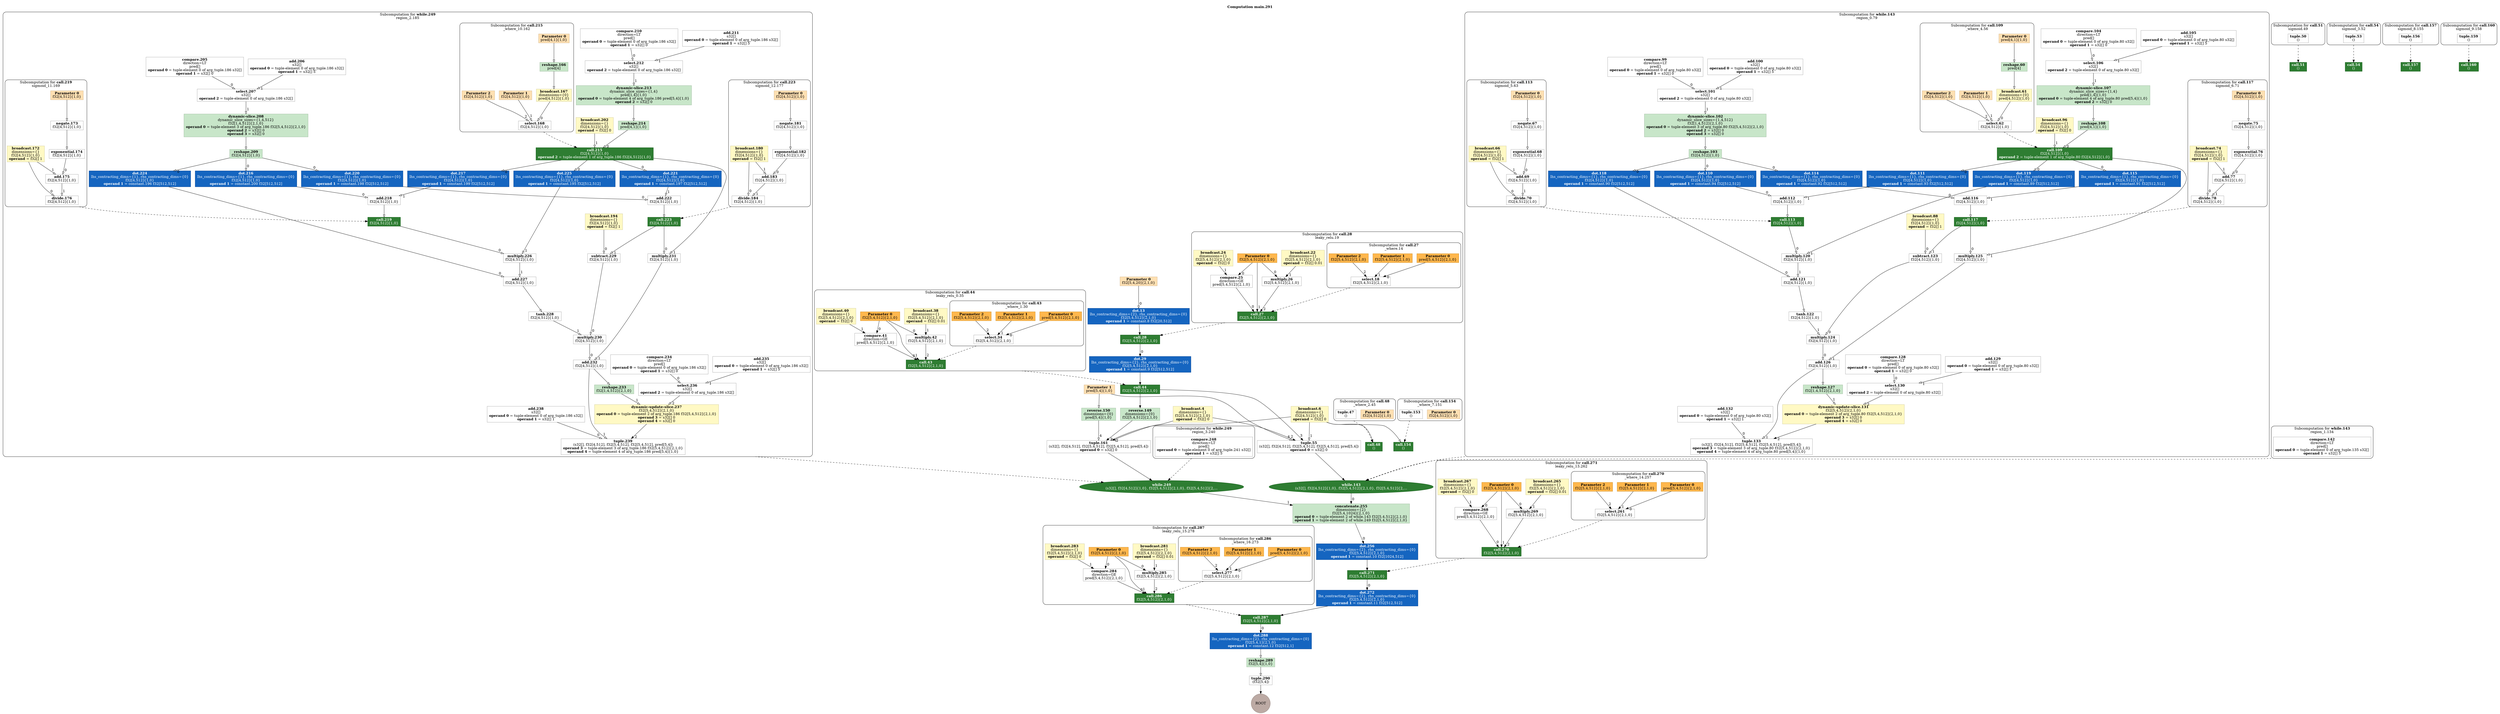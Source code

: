 digraph G {
rankdir = TB;
compound = true;
label = <<b><br/>Computation main.291</b>>;
labelloc = t;
// Disable the tooltip.  Interestingly, "" doesn't work!
tooltip = " ";
// DOT graphs accept a stylesheet as a URI.  So naturally, an inline
// stylesheet is a data URI!
stylesheet=<
  data:text/css,
  @import url(https://fonts.googleapis.com/css?family=Roboto:400,700);
  svg text {
    font-family: 'Roboto';
    font-size: 12px;
  }

    %23node175:hover ~ %23edge206 text { fill: %231976d2; }
  %23node175:hover ~ %23edge206 path { stroke: %231976d2; stroke-width: .2em; }
  %23node175:hover ~ %23edge206 polygon { fill: %231976d2; stroke: %231976d2; stroke-width: .2em; }

  %23node184:hover ~ %23edge206 text { fill: %23d32f2f; }
  %23node184:hover ~ %23edge206 path { stroke: %23d32f2f; stroke-width: .2em; }
  %23node184:hover ~ %23edge206 polygon { fill: %23d32f2f; stroke: %23d32f2f; stroke-width: .2em; }

  %23node182:hover ~ %23edge204 text { fill: %231976d2; }
  %23node182:hover ~ %23edge204 path { stroke: %231976d2; stroke-width: .2em; }
  %23node182:hover ~ %23edge204 polygon { fill: %231976d2; stroke: %231976d2; stroke-width: .2em; }

  %23node183:hover ~ %23edge204 text { fill: %23d32f2f; }
  %23node183:hover ~ %23edge204 path { stroke: %23d32f2f; stroke-width: .2em; }
  %23node183:hover ~ %23edge204 polygon { fill: %23d32f2f; stroke: %23d32f2f; stroke-width: .2em; }

  %23node180:hover ~ %23edge202 text { fill: %231976d2; }
  %23node180:hover ~ %23edge202 path { stroke: %231976d2; stroke-width: .2em; }
  %23node180:hover ~ %23edge202 polygon { fill: %231976d2; stroke: %231976d2; stroke-width: .2em; }

  %23node183:hover ~ %23edge202 text { fill: %23d32f2f; }
  %23node183:hover ~ %23edge202 path { stroke: %23d32f2f; stroke-width: .2em; }
  %23node183:hover ~ %23edge202 polygon { fill: %23d32f2f; stroke: %23d32f2f; stroke-width: .2em; }

  %23node176:hover ~ %23edge200 text { fill: %231976d2; }
  %23node176:hover ~ %23edge200 path { stroke: %231976d2; stroke-width: .2em; }
  %23node176:hover ~ %23edge200 polygon { fill: %231976d2; stroke: %231976d2; stroke-width: .2em; }

  %23node179:hover ~ %23edge200 text { fill: %23d32f2f; }
  %23node179:hover ~ %23edge200 path { stroke: %23d32f2f; stroke-width: .2em; }
  %23node179:hover ~ %23edge200 polygon { fill: %23d32f2f; stroke: %23d32f2f; stroke-width: .2em; }

  %23node173:hover ~ %23edge195 text { fill: %231976d2; }
  %23node173:hover ~ %23edge195 path { stroke: %231976d2; stroke-width: .2em; }
  %23node173:hover ~ %23edge195 polygon { fill: %231976d2; stroke: %231976d2; stroke-width: .2em; }

  %23node174:hover ~ %23edge195 text { fill: %23d32f2f; }
  %23node174:hover ~ %23edge195 path { stroke: %23d32f2f; stroke-width: .2em; }
  %23node174:hover ~ %23edge195 polygon { fill: %23d32f2f; stroke: %23d32f2f; stroke-width: .2em; }

  %23node166:hover ~ %23edge191 text { fill: %231976d2; }
  %23node166:hover ~ %23edge191 path { stroke: %231976d2; stroke-width: .2em; }
  %23node166:hover ~ %23edge191 polygon { fill: %231976d2; stroke: %231976d2; stroke-width: .2em; }

  %23node172:hover ~ %23edge191 text { fill: %23d32f2f; }
  %23node172:hover ~ %23edge191 path { stroke: %23d32f2f; stroke-width: .2em; }
  %23node172:hover ~ %23edge191 polygon { fill: %23d32f2f; stroke: %23d32f2f; stroke-width: .2em; }

  %23node171:hover ~ %23edge187 text { fill: %231976d2; }
  %23node171:hover ~ %23edge187 path { stroke: %231976d2; stroke-width: .2em; }
  %23node171:hover ~ %23edge187 polygon { fill: %231976d2; stroke: %231976d2; stroke-width: .2em; }

  %23node172:hover ~ %23edge187 text { fill: %23d32f2f; }
  %23node172:hover ~ %23edge187 path { stroke: %23d32f2f; stroke-width: .2em; }
  %23node172:hover ~ %23edge187 polygon { fill: %23d32f2f; stroke: %23d32f2f; stroke-width: .2em; }

  %23node163:hover ~ %23edge185 text { fill: %231976d2; }
  %23node163:hover ~ %23edge185 path { stroke: %231976d2; stroke-width: .2em; }
  %23node163:hover ~ %23edge185 polygon { fill: %231976d2; stroke: %231976d2; stroke-width: .2em; }

  %23node167:hover ~ %23edge185 text { fill: %23d32f2f; }
  %23node167:hover ~ %23edge185 path { stroke: %23d32f2f; stroke-width: .2em; }
  %23node167:hover ~ %23edge185 polygon { fill: %23d32f2f; stroke: %23d32f2f; stroke-width: .2em; }

  %23node174:hover ~ %23edge208 text { fill: %231976d2; }
  %23node174:hover ~ %23edge208 path { stroke: %231976d2; stroke-width: .2em; }
  %23node174:hover ~ %23edge208 polygon { fill: %231976d2; stroke: %231976d2; stroke-width: .2em; }

  %23node185:hover ~ %23edge208 text { fill: %23d32f2f; }
  %23node185:hover ~ %23edge208 path { stroke: %23d32f2f; stroke-width: .2em; }
  %23node185:hover ~ %23edge208 polygon { fill: %23d32f2f; stroke: %23d32f2f; stroke-width: .2em; }

  %23node172:hover ~ %23edge182 text { fill: %231976d2; }
  %23node172:hover ~ %23edge182 path { stroke: %231976d2; stroke-width: .2em; }
  %23node172:hover ~ %23edge182 polygon { fill: %231976d2; stroke: %231976d2; stroke-width: .2em; }

  %23node173:hover ~ %23edge182 text { fill: %23d32f2f; }
  %23node173:hover ~ %23edge182 path { stroke: %23d32f2f; stroke-width: .2em; }
  %23node173:hover ~ %23edge182 polygon { fill: %23d32f2f; stroke: %23d32f2f; stroke-width: .2em; }

  %23node160:hover ~ %23edge180 text { fill: %231976d2; }
  %23node160:hover ~ %23edge180 path { stroke: %231976d2; stroke-width: .2em; }
  %23node160:hover ~ %23edge180 polygon { fill: %231976d2; stroke: %231976d2; stroke-width: .2em; }

  %23node161:hover ~ %23edge180 text { fill: %23d32f2f; }
  %23node161:hover ~ %23edge180 path { stroke: %23d32f2f; stroke-width: .2em; }
  %23node161:hover ~ %23edge180 polygon { fill: %23d32f2f; stroke: %23d32f2f; stroke-width: .2em; }

  %23node156:hover ~ %23edge176 text { fill: %231976d2; }
  %23node156:hover ~ %23edge176 path { stroke: %231976d2; stroke-width: .2em; }
  %23node156:hover ~ %23edge176 polygon { fill: %231976d2; stroke: %231976d2; stroke-width: .2em; }

  %23node158:hover ~ %23edge176 text { fill: %23d32f2f; }
  %23node158:hover ~ %23edge176 path { stroke: %23d32f2f; stroke-width: .2em; }
  %23node158:hover ~ %23edge176 polygon { fill: %23d32f2f; stroke: %23d32f2f; stroke-width: .2em; }

  %23node151:hover ~ %23edge175 text { fill: %231976d2; }
  %23node151:hover ~ %23edge175 path { stroke: %231976d2; stroke-width: .2em; }
  %23node151:hover ~ %23edge175 polygon { fill: %231976d2; stroke: %231976d2; stroke-width: .2em; }

  %23node158:hover ~ %23edge175 text { fill: %23d32f2f; }
  %23node158:hover ~ %23edge175 path { stroke: %23d32f2f; stroke-width: .2em; }
  %23node158:hover ~ %23edge175 polygon { fill: %23d32f2f; stroke: %23d32f2f; stroke-width: .2em; }

  %23node162:hover ~ %23edge194 text { fill: %231976d2; }
  %23node162:hover ~ %23edge194 path { stroke: %231976d2; stroke-width: .2em; }
  %23node162:hover ~ %23edge194 polygon { fill: %231976d2; stroke: %231976d2; stroke-width: .2em; }

  %23node173:hover ~ %23edge194 text { fill: %23d32f2f; }
  %23node173:hover ~ %23edge194 path { stroke: %23d32f2f; stroke-width: .2em; }
  %23node173:hover ~ %23edge194 polygon { fill: %23d32f2f; stroke: %23d32f2f; stroke-width: .2em; }

  %23node157:hover ~ %23edge174 text { fill: %231976d2; }
  %23node157:hover ~ %23edge174 path { stroke: %231976d2; stroke-width: .2em; }
  %23node157:hover ~ %23edge174 polygon { fill: %231976d2; stroke: %231976d2; stroke-width: .2em; }

  %23node158:hover ~ %23edge174 text { fill: %23d32f2f; }
  %23node158:hover ~ %23edge174 path { stroke: %23d32f2f; stroke-width: .2em; }
  %23node158:hover ~ %23edge174 polygon { fill: %23d32f2f; stroke: %23d32f2f; stroke-width: .2em; }

  %23node153:hover ~ %23edge170 text { fill: %231976d2; }
  %23node153:hover ~ %23edge170 path { stroke: %231976d2; stroke-width: .2em; }
  %23node153:hover ~ %23edge170 polygon { fill: %231976d2; stroke: %231976d2; stroke-width: .2em; }

  %23node155:hover ~ %23edge170 text { fill: %23d32f2f; }
  %23node155:hover ~ %23edge170 path { stroke: %23d32f2f; stroke-width: .2em; }
  %23node155:hover ~ %23edge170 polygon { fill: %23d32f2f; stroke: %23d32f2f; stroke-width: .2em; }

  %23node103:hover ~ %23edge178 text { fill: %231976d2; }
  %23node103:hover ~ %23edge178 path { stroke: %231976d2; stroke-width: .2em; }
  %23node103:hover ~ %23edge178 polygon { fill: %231976d2; stroke: %231976d2; stroke-width: .2em; }

  %23node160:hover ~ %23edge178 text { fill: %23d32f2f; }
  %23node160:hover ~ %23edge178 path { stroke: %23d32f2f; stroke-width: .2em; }
  %23node160:hover ~ %23edge178 polygon { fill: %23d32f2f; stroke: %23d32f2f; stroke-width: .2em; }

  %23node151:hover ~ %23edge169 text { fill: %231976d2; }
  %23node151:hover ~ %23edge169 path { stroke: %231976d2; stroke-width: .2em; }
  %23node151:hover ~ %23edge169 polygon { fill: %231976d2; stroke: %231976d2; stroke-width: .2em; }

  %23node152:hover ~ %23edge169 text { fill: %23d32f2f; }
  %23node152:hover ~ %23edge169 path { stroke: %23d32f2f; stroke-width: .2em; }
  %23node152:hover ~ %23edge169 polygon { fill: %23d32f2f; stroke: %23d32f2f; stroke-width: .2em; }

  %23node164:hover ~ %23edge186 text { fill: %231976d2; }
  %23node164:hover ~ %23edge186 path { stroke: %231976d2; stroke-width: .2em; }
  %23node164:hover ~ %23edge186 polygon { fill: %231976d2; stroke: %231976d2; stroke-width: .2em; }

  %23node167:hover ~ %23edge186 text { fill: %23d32f2f; }
  %23node167:hover ~ %23edge186 path { stroke: %23d32f2f; stroke-width: .2em; }
  %23node167:hover ~ %23edge186 polygon { fill: %23d32f2f; stroke: %23d32f2f; stroke-width: .2em; }

  %23node163:hover ~ %23edge183 text { fill: %231976d2; }
  %23node163:hover ~ %23edge183 path { stroke: %231976d2; stroke-width: .2em; }
  %23node163:hover ~ %23edge183 polygon { fill: %231976d2; stroke: %231976d2; stroke-width: .2em; }

  %23node166:hover ~ %23edge183 text { fill: %23d32f2f; }
  %23node166:hover ~ %23edge183 path { stroke: %23d32f2f; stroke-width: .2em; }
  %23node166:hover ~ %23edge183 polygon { fill: %23d32f2f; stroke: %23d32f2f; stroke-width: .2em; }

  %23node150:hover ~ %23edge168 text { fill: %231976d2; }
  %23node150:hover ~ %23edge168 path { stroke: %231976d2; stroke-width: .2em; }
  %23node150:hover ~ %23edge168 polygon { fill: %231976d2; stroke: %231976d2; stroke-width: .2em; }

  %23node151:hover ~ %23edge168 text { fill: %23d32f2f; }
  %23node151:hover ~ %23edge168 path { stroke: %23d32f2f; stroke-width: .2em; }
  %23node151:hover ~ %23edge168 polygon { fill: %23d32f2f; stroke: %23d32f2f; stroke-width: .2em; }

  %23node149:hover ~ %23edge167 text { fill: %231976d2; }
  %23node149:hover ~ %23edge167 path { stroke: %231976d2; stroke-width: .2em; }
  %23node149:hover ~ %23edge167 polygon { fill: %231976d2; stroke: %231976d2; stroke-width: .2em; }

  %23node151:hover ~ %23edge167 text { fill: %23d32f2f; }
  %23node151:hover ~ %23edge167 path { stroke: %23d32f2f; stroke-width: .2em; }
  %23node151:hover ~ %23edge167 polygon { fill: %23d32f2f; stroke: %23d32f2f; stroke-width: .2em; }

  %23node184:hover ~ %23edge196 text { fill: %231976d2; }
  %23node184:hover ~ %23edge196 path { stroke: %231976d2; stroke-width: .2em; }
  %23node184:hover ~ %23edge196 polygon { fill: %231976d2; stroke: %231976d2; stroke-width: .2em; }

  %23node185:hover ~ %23edge196 text { fill: %23d32f2f; }
  %23node185:hover ~ %23edge196 path { stroke: %23d32f2f; stroke-width: .2em; }
  %23node185:hover ~ %23edge196 polygon { fill: %23d32f2f; stroke: %23d32f2f; stroke-width: .2em; }

  %23node122:hover ~ %23edge166 text { fill: %231976d2; }
  %23node122:hover ~ %23edge166 path { stroke: %231976d2; stroke-width: .2em; }
  %23node122:hover ~ %23edge166 polygon { fill: %231976d2; stroke: %231976d2; stroke-width: .2em; }

  %23node150:hover ~ %23edge166 text { fill: %23d32f2f; }
  %23node150:hover ~ %23edge166 path { stroke: %23d32f2f; stroke-width: .2em; }
  %23node150:hover ~ %23edge166 polygon { fill: %23d32f2f; stroke: %23d32f2f; stroke-width: .2em; }

  %23node142:hover ~ %23edge165 text { fill: %231976d2; }
  %23node142:hover ~ %23edge165 path { stroke: %231976d2; stroke-width: .2em; }
  %23node142:hover ~ %23edge165 polygon { fill: %231976d2; stroke: %231976d2; stroke-width: .2em; }

  %23node150:hover ~ %23edge165 text { fill: %23d32f2f; }
  %23node150:hover ~ %23edge165 path { stroke: %23d32f2f; stroke-width: .2em; }
  %23node150:hover ~ %23edge165 polygon { fill: %23d32f2f; stroke: %23d32f2f; stroke-width: .2em; }

  %23node142:hover ~ %23edge162 text { fill: %231976d2; }
  %23node142:hover ~ %23edge162 path { stroke: %231976d2; stroke-width: .2em; }
  %23node142:hover ~ %23edge162 polygon { fill: %231976d2; stroke: %231976d2; stroke-width: .2em; }

  %23node148:hover ~ %23edge162 text { fill: %23d32f2f; }
  %23node148:hover ~ %23edge162 path { stroke: %23d32f2f; stroke-width: .2em; }
  %23node148:hover ~ %23edge162 polygon { fill: %23d32f2f; stroke: %23d32f2f; stroke-width: .2em; }

  %23node104:hover ~ %23edge161 text { fill: %231976d2; }
  %23node104:hover ~ %23edge161 path { stroke: %231976d2; stroke-width: .2em; }
  %23node104:hover ~ %23edge161 polygon { fill: %231976d2; stroke: %231976d2; stroke-width: .2em; }

  %23node148:hover ~ %23edge161 text { fill: %23d32f2f; }
  %23node148:hover ~ %23edge161 path { stroke: %23d32f2f; stroke-width: .2em; }
  %23node148:hover ~ %23edge161 polygon { fill: %23d32f2f; stroke: %23d32f2f; stroke-width: .2em; }

  %23node145:hover ~ %23edge159 text { fill: %231976d2; }
  %23node145:hover ~ %23edge159 path { stroke: %231976d2; stroke-width: .2em; }
  %23node145:hover ~ %23edge159 polygon { fill: %231976d2; stroke: %231976d2; stroke-width: .2em; }

  %23node146:hover ~ %23edge159 text { fill: %23d32f2f; }
  %23node146:hover ~ %23edge159 path { stroke: %23d32f2f; stroke-width: .2em; }
  %23node146:hover ~ %23edge159 polygon { fill: %23d32f2f; stroke: %23d32f2f; stroke-width: .2em; }

  %23node144:hover ~ %23edge157 text { fill: %231976d2; }
  %23node144:hover ~ %23edge157 path { stroke: %231976d2; stroke-width: .2em; }
  %23node144:hover ~ %23edge157 polygon { fill: %231976d2; stroke: %231976d2; stroke-width: .2em; }

  %23node145:hover ~ %23edge157 text { fill: %23d32f2f; }
  %23node145:hover ~ %23edge157 path { stroke: %23d32f2f; stroke-width: .2em; }
  %23node145:hover ~ %23edge157 polygon { fill: %23d32f2f; stroke: %23d32f2f; stroke-width: .2em; }

  %23node132:hover ~ %23edge156 text { fill: %231976d2; }
  %23node132:hover ~ %23edge156 path { stroke: %231976d2; stroke-width: .2em; }
  %23node132:hover ~ %23edge156 polygon { fill: %231976d2; stroke: %231976d2; stroke-width: .2em; }

  %23node145:hover ~ %23edge156 text { fill: %23d32f2f; }
  %23node145:hover ~ %23edge156 path { stroke: %23d32f2f; stroke-width: .2em; }
  %23node145:hover ~ %23edge156 polygon { fill: %23d32f2f; stroke: %23d32f2f; stroke-width: .2em; }

  %23node110:hover ~ %23edge154 text { fill: %231976d2; }
  %23node110:hover ~ %23edge154 path { stroke: %231976d2; stroke-width: .2em; }
  %23node110:hover ~ %23edge154 polygon { fill: %231976d2; stroke: %231976d2; stroke-width: .2em; }

  %23node143:hover ~ %23edge154 text { fill: %23d32f2f; }
  %23node143:hover ~ %23edge154 path { stroke: %23d32f2f; stroke-width: .2em; }
  %23node143:hover ~ %23edge154 polygon { fill: %23d32f2f; stroke: %23d32f2f; stroke-width: .2em; }

  %23node135:hover ~ %23edge153 text { fill: %231976d2; }
  %23node135:hover ~ %23edge153 path { stroke: %231976d2; stroke-width: .2em; }
  %23node135:hover ~ %23edge153 polygon { fill: %231976d2; stroke: %231976d2; stroke-width: .2em; }

  %23node142:hover ~ %23edge153 text { fill: %23d32f2f; }
  %23node142:hover ~ %23edge153 path { stroke: %23d32f2f; stroke-width: .2em; }
  %23node142:hover ~ %23edge153 polygon { fill: %23d32f2f; stroke: %23d32f2f; stroke-width: .2em; }

  %23node140:hover ~ %23edge152 text { fill: %231976d2; }
  %23node140:hover ~ %23edge152 path { stroke: %231976d2; stroke-width: .2em; }
  %23node140:hover ~ %23edge152 polygon { fill: %231976d2; stroke: %231976d2; stroke-width: .2em; }

  %23node141:hover ~ %23edge152 text { fill: %23d32f2f; }
  %23node141:hover ~ %23edge152 path { stroke: %23d32f2f; stroke-width: .2em; }
  %23node141:hover ~ %23edge152 polygon { fill: %23d32f2f; stroke: %23d32f2f; stroke-width: .2em; }

  %23node137:hover ~ %23edge151 text { fill: %231976d2; }
  %23node137:hover ~ %23edge151 path { stroke: %231976d2; stroke-width: .2em; }
  %23node137:hover ~ %23edge151 polygon { fill: %231976d2; stroke: %231976d2; stroke-width: .2em; }

  %23node141:hover ~ %23edge151 text { fill: %23d32f2f; }
  %23node141:hover ~ %23edge151 path { stroke: %23d32f2f; stroke-width: .2em; }
  %23node141:hover ~ %23edge151 polygon { fill: %23d32f2f; stroke: %23d32f2f; stroke-width: .2em; }

  %23node137:hover ~ %23edge150 text { fill: %231976d2; }
  %23node137:hover ~ %23edge150 path { stroke: %231976d2; stroke-width: .2em; }
  %23node137:hover ~ %23edge150 polygon { fill: %231976d2; stroke: %231976d2; stroke-width: .2em; }

  %23node140:hover ~ %23edge150 text { fill: %23d32f2f; }
  %23node140:hover ~ %23edge150 path { stroke: %23d32f2f; stroke-width: .2em; }
  %23node140:hover ~ %23edge150 polygon { fill: %23d32f2f; stroke: %23d32f2f; stroke-width: .2em; }

  %23node139:hover ~ %23edge149 text { fill: %231976d2; }
  %23node139:hover ~ %23edge149 path { stroke: %231976d2; stroke-width: .2em; }
  %23node139:hover ~ %23edge149 polygon { fill: %231976d2; stroke: %231976d2; stroke-width: .2em; }

  %23node140:hover ~ %23edge149 text { fill: %23d32f2f; }
  %23node140:hover ~ %23edge149 path { stroke: %23d32f2f; stroke-width: .2em; }
  %23node140:hover ~ %23edge149 polygon { fill: %23d32f2f; stroke: %23d32f2f; stroke-width: .2em; }

  %23node138:hover ~ %23edge148 text { fill: %231976d2; }
  %23node138:hover ~ %23edge148 path { stroke: %231976d2; stroke-width: .2em; }
  %23node138:hover ~ %23edge148 polygon { fill: %231976d2; stroke: %231976d2; stroke-width: .2em; }

  %23node139:hover ~ %23edge148 text { fill: %23d32f2f; }
  %23node139:hover ~ %23edge148 path { stroke: %23d32f2f; stroke-width: .2em; }
  %23node139:hover ~ %23edge148 polygon { fill: %23d32f2f; stroke: %23d32f2f; stroke-width: .2em; }

  %23node136:hover ~ %23edge147 text { fill: %231976d2; }
  %23node136:hover ~ %23edge147 path { stroke: %231976d2; stroke-width: .2em; }
  %23node136:hover ~ %23edge147 polygon { fill: %231976d2; stroke: %231976d2; stroke-width: .2em; }

  %23node138:hover ~ %23edge147 text { fill: %23d32f2f; }
  %23node138:hover ~ %23edge147 path { stroke: %23d32f2f; stroke-width: .2em; }
  %23node138:hover ~ %23edge147 polygon { fill: %23d32f2f; stroke: %23d32f2f; stroke-width: .2em; }

  %23node134:hover ~ %23edge145 text { fill: %231976d2; }
  %23node134:hover ~ %23edge145 path { stroke: %231976d2; stroke-width: .2em; }
  %23node134:hover ~ %23edge145 polygon { fill: %231976d2; stroke: %231976d2; stroke-width: .2em; }

  %23node135:hover ~ %23edge145 text { fill: %23d32f2f; }
  %23node135:hover ~ %23edge145 path { stroke: %23d32f2f; stroke-width: .2em; }
  %23node135:hover ~ %23edge145 polygon { fill: %23d32f2f; stroke: %23d32f2f; stroke-width: .2em; }

  %23node133:hover ~ %23edge144 text { fill: %231976d2; }
  %23node133:hover ~ %23edge144 path { stroke: %231976d2; stroke-width: .2em; }
  %23node133:hover ~ %23edge144 polygon { fill: %231976d2; stroke: %231976d2; stroke-width: .2em; }

  %23node135:hover ~ %23edge144 text { fill: %23d32f2f; }
  %23node135:hover ~ %23edge144 path { stroke: %23d32f2f; stroke-width: .2em; }
  %23node135:hover ~ %23edge144 polygon { fill: %23d32f2f; stroke: %23d32f2f; stroke-width: .2em; }

  %23node122:hover ~ %23edge143 text { fill: %231976d2; }
  %23node122:hover ~ %23edge143 path { stroke: %231976d2; stroke-width: .2em; }
  %23node122:hover ~ %23edge143 polygon { fill: %231976d2; stroke: %231976d2; stroke-width: .2em; }

  %23node134:hover ~ %23edge143 text { fill: %23d32f2f; }
  %23node134:hover ~ %23edge143 path { stroke: %23d32f2f; stroke-width: .2em; }
  %23node134:hover ~ %23edge143 polygon { fill: %23d32f2f; stroke: %23d32f2f; stroke-width: .2em; }

  %23node125:hover ~ %23edge141 text { fill: %231976d2; }
  %23node125:hover ~ %23edge141 path { stroke: %231976d2; stroke-width: .2em; }
  %23node125:hover ~ %23edge141 polygon { fill: %231976d2; stroke: %231976d2; stroke-width: .2em; }

  %23node132:hover ~ %23edge141 text { fill: %23d32f2f; }
  %23node132:hover ~ %23edge141 path { stroke: %23d32f2f; stroke-width: .2em; }
  %23node132:hover ~ %23edge141 polygon { fill: %23d32f2f; stroke: %23d32f2f; stroke-width: .2em; }

  %23node130:hover ~ %23edge140 text { fill: %231976d2; }
  %23node130:hover ~ %23edge140 path { stroke: %231976d2; stroke-width: .2em; }
  %23node130:hover ~ %23edge140 polygon { fill: %231976d2; stroke: %231976d2; stroke-width: .2em; }

  %23node131:hover ~ %23edge140 text { fill: %23d32f2f; }
  %23node131:hover ~ %23edge140 path { stroke: %23d32f2f; stroke-width: .2em; }
  %23node131:hover ~ %23edge140 polygon { fill: %23d32f2f; stroke: %23d32f2f; stroke-width: .2em; }

  %23node127:hover ~ %23edge138 text { fill: %231976d2; }
  %23node127:hover ~ %23edge138 path { stroke: %231976d2; stroke-width: .2em; }
  %23node127:hover ~ %23edge138 polygon { fill: %231976d2; stroke: %231976d2; stroke-width: .2em; }

  %23node130:hover ~ %23edge138 text { fill: %23d32f2f; }
  %23node130:hover ~ %23edge138 path { stroke: %23d32f2f; stroke-width: .2em; }
  %23node130:hover ~ %23edge138 polygon { fill: %23d32f2f; stroke: %23d32f2f; stroke-width: .2em; }

  %23node129:hover ~ %23edge137 text { fill: %231976d2; }
  %23node129:hover ~ %23edge137 path { stroke: %231976d2; stroke-width: .2em; }
  %23node129:hover ~ %23edge137 polygon { fill: %231976d2; stroke: %231976d2; stroke-width: .2em; }

  %23node130:hover ~ %23edge137 text { fill: %23d32f2f; }
  %23node130:hover ~ %23edge137 path { stroke: %23d32f2f; stroke-width: .2em; }
  %23node130:hover ~ %23edge137 polygon { fill: %23d32f2f; stroke: %23d32f2f; stroke-width: .2em; }

  %23node123:hover ~ %23edge132 text { fill: %231976d2; }
  %23node123:hover ~ %23edge132 path { stroke: %231976d2; stroke-width: .2em; }
  %23node123:hover ~ %23edge132 polygon { fill: %231976d2; stroke: %231976d2; stroke-width: .2em; }

  %23node125:hover ~ %23edge132 text { fill: %23d32f2f; }
  %23node125:hover ~ %23edge132 path { stroke: %23d32f2f; stroke-width: .2em; }
  %23node125:hover ~ %23edge132 polygon { fill: %23d32f2f; stroke: %23d32f2f; stroke-width: .2em; }

  %23node110:hover ~ %23edge130 text { fill: %231976d2; }
  %23node110:hover ~ %23edge130 path { stroke: %231976d2; stroke-width: .2em; }
  %23node110:hover ~ %23edge130 polygon { fill: %231976d2; stroke: %231976d2; stroke-width: .2em; }

  %23node123:hover ~ %23edge130 text { fill: %23d32f2f; }
  %23node123:hover ~ %23edge130 path { stroke: %23d32f2f; stroke-width: .2em; }
  %23node123:hover ~ %23edge130 polygon { fill: %23d32f2f; stroke: %23d32f2f; stroke-width: .2em; }

  %23node175:hover ~ %23edge199 text { fill: %231976d2; }
  %23node175:hover ~ %23edge199 path { stroke: %231976d2; stroke-width: .2em; }
  %23node175:hover ~ %23edge199 polygon { fill: %231976d2; stroke: %231976d2; stroke-width: .2em; }

  %23node179:hover ~ %23edge199 text { fill: %23d32f2f; }
  %23node179:hover ~ %23edge199 path { stroke: %23d32f2f; stroke-width: .2em; }
  %23node179:hover ~ %23edge199 polygon { fill: %23d32f2f; stroke: %23d32f2f; stroke-width: .2em; }

  %23node115:hover ~ %23edge128 text { fill: %231976d2; }
  %23node115:hover ~ %23edge128 path { stroke: %231976d2; stroke-width: .2em; }
  %23node115:hover ~ %23edge128 polygon { fill: %231976d2; stroke: %231976d2; stroke-width: .2em; }

  %23node122:hover ~ %23edge128 text { fill: %23d32f2f; }
  %23node122:hover ~ %23edge128 path { stroke: %23d32f2f; stroke-width: .2em; }
  %23node122:hover ~ %23edge128 polygon { fill: %23d32f2f; stroke: %23d32f2f; stroke-width: .2em; }

  %23node64:hover ~ %23edge58 text { fill: %231976d2; }
  %23node64:hover ~ %23edge58 path { stroke: %231976d2; stroke-width: .2em; }
  %23node64:hover ~ %23edge58 polygon { fill: %231976d2; stroke: %231976d2; stroke-width: .2em; }

  %23node65:hover ~ %23edge58 text { fill: %23d32f2f; }
  %23node65:hover ~ %23edge58 path { stroke: %23d32f2f; stroke-width: .2em; }
  %23node65:hover ~ %23edge58 polygon { fill: %23d32f2f; stroke: %23d32f2f; stroke-width: .2em; }

  %23node57:hover ~ %23edge57 text { fill: %231976d2; }
  %23node57:hover ~ %23edge57 path { stroke: %231976d2; stroke-width: .2em; }
  %23node57:hover ~ %23edge57 polygon { fill: %231976d2; stroke: %231976d2; stroke-width: .2em; }

  %23node58:hover ~ %23edge57 text { fill: %23d32f2f; }
  %23node58:hover ~ %23edge57 path { stroke: %23d32f2f; stroke-width: .2em; }
  %23node58:hover ~ %23edge57 polygon { fill: %23d32f2f; stroke: %23d32f2f; stroke-width: .2em; }

  %23node56:hover ~ %23edge56 text { fill: %231976d2; }
  %23node56:hover ~ %23edge56 path { stroke: %231976d2; stroke-width: .2em; }
  %23node56:hover ~ %23edge56 polygon { fill: %231976d2; stroke: %231976d2; stroke-width: .2em; }

  %23node58:hover ~ %23edge56 text { fill: %23d32f2f; }
  %23node58:hover ~ %23edge56 path { stroke: %23d32f2f; stroke-width: .2em; }
  %23node58:hover ~ %23edge56 polygon { fill: %23d32f2f; stroke: %23d32f2f; stroke-width: .2em; }

  %23node93:hover ~ %23edge179 text { fill: %231976d2; }
  %23node93:hover ~ %23edge179 path { stroke: %231976d2; stroke-width: .2em; }
  %23node93:hover ~ %23edge179 polygon { fill: %231976d2; stroke: %231976d2; stroke-width: .2em; }

  %23node161:hover ~ %23edge179 text { fill: %23d32f2f; }
  %23node161:hover ~ %23edge179 path { stroke: %23d32f2f; stroke-width: .2em; }
  %23node161:hover ~ %23edge179 polygon { fill: %23d32f2f; stroke: %23d32f2f; stroke-width: .2em; }

  %23node28:hover ~ %23edge103 text { fill: %231976d2; }
  %23node28:hover ~ %23edge103 path { stroke: %231976d2; stroke-width: .2em; }
  %23node28:hover ~ %23edge103 polygon { fill: %231976d2; stroke: %231976d2; stroke-width: .2em; }

  %23node94:hover ~ %23edge103 text { fill: %23d32f2f; }
  %23node94:hover ~ %23edge103 path { stroke: %23d32f2f; stroke-width: .2em; }
  %23node94:hover ~ %23edge103 polygon { fill: %23d32f2f; stroke: %23d32f2f; stroke-width: .2em; }

  %23node181:hover ~ %23edge203 text { fill: %231976d2; }
  %23node181:hover ~ %23edge203 path { stroke: %231976d2; stroke-width: .2em; }
  %23node181:hover ~ %23edge203 polygon { fill: %231976d2; stroke: %231976d2; stroke-width: .2em; }

  %23node183:hover ~ %23edge203 text { fill: %23d32f2f; }
  %23node183:hover ~ %23edge203 path { stroke: %23d32f2f; stroke-width: .2em; }
  %23node183:hover ~ %23edge203 polygon { fill: %23d32f2f; stroke: %23d32f2f; stroke-width: .2em; }

  %23node106:hover ~ %23edge114 text { fill: %231976d2; }
  %23node106:hover ~ %23edge114 path { stroke: %231976d2; stroke-width: .2em; }
  %23node106:hover ~ %23edge114 polygon { fill: %231976d2; stroke: %231976d2; stroke-width: .2em; }

  %23node108:hover ~ %23edge114 text { fill: %23d32f2f; }
  %23node108:hover ~ %23edge114 path { stroke: %23d32f2f; stroke-width: .2em; }
  %23node108:hover ~ %23edge114 polygon { fill: %23d32f2f; stroke: %23d32f2f; stroke-width: .2em; }

  %23node2:hover ~ %23edge36 text { fill: %231976d2; }
  %23node2:hover ~ %23edge36 path { stroke: %231976d2; stroke-width: .2em; }
  %23node2:hover ~ %23edge36 polygon { fill: %231976d2; stroke: %231976d2; stroke-width: .2em; }

  %23node36:hover ~ %23edge36 text { fill: %23d32f2f; }
  %23node36:hover ~ %23edge36 path { stroke: %23d32f2f; stroke-width: .2em; }
  %23node36:hover ~ %23edge36 polygon { fill: %23d32f2f; stroke: %23d32f2f; stroke-width: .2em; }

  %23node148:hover ~ %23edge163 text { fill: %231976d2; }
  %23node148:hover ~ %23edge163 path { stroke: %231976d2; stroke-width: .2em; }
  %23node148:hover ~ %23edge163 polygon { fill: %231976d2; stroke: %231976d2; stroke-width: .2em; }

  %23node149:hover ~ %23edge163 text { fill: %23d32f2f; }
  %23node149:hover ~ %23edge163 path { stroke: %23d32f2f; stroke-width: .2em; }
  %23node149:hover ~ %23edge163 polygon { fill: %23d32f2f; stroke: %23d32f2f; stroke-width: .2em; }

  %23node131:hover ~ %23edge134 text { fill: %231976d2; }
  %23node131:hover ~ %23edge134 path { stroke: %231976d2; stroke-width: .2em; }
  %23node131:hover ~ %23edge134 polygon { fill: %231976d2; stroke: %231976d2; stroke-width: .2em; }

  %23node132:hover ~ %23edge134 text { fill: %23d32f2f; }
  %23node132:hover ~ %23edge134 path { stroke: %23d32f2f; stroke-width: .2em; }
  %23node132:hover ~ %23edge134 polygon { fill: %23d32f2f; stroke: %23d32f2f; stroke-width: .2em; }

  %23node38:hover ~ %23edge53 text { fill: %231976d2; }
  %23node38:hover ~ %23edge53 path { stroke: %231976d2; stroke-width: .2em; }
  %23node38:hover ~ %23edge53 polygon { fill: %231976d2; stroke: %231976d2; stroke-width: .2em; }

  %23node55:hover ~ %23edge53 text { fill: %23d32f2f; }
  %23node55:hover ~ %23edge53 path { stroke: %23d32f2f; stroke-width: .2em; }
  %23node55:hover ~ %23edge53 polygon { fill: %23d32f2f; stroke: %23d32f2f; stroke-width: .2em; }

  %23node54:hover ~ %23edge46 text { fill: %231976d2; }
  %23node54:hover ~ %23edge46 path { stroke: %231976d2; stroke-width: .2em; }
  %23node54:hover ~ %23edge46 polygon { fill: %231976d2; stroke: %231976d2; stroke-width: .2em; }

  %23node55:hover ~ %23edge46 text { fill: %23d32f2f; }
  %23node55:hover ~ %23edge46 path { stroke: %23d32f2f; stroke-width: .2em; }
  %23node55:hover ~ %23edge46 polygon { fill: %23d32f2f; stroke: %23d32f2f; stroke-width: .2em; }

  %23node47:hover ~ %23edge45 text { fill: %231976d2; }
  %23node47:hover ~ %23edge45 path { stroke: %231976d2; stroke-width: .2em; }
  %23node47:hover ~ %23edge45 polygon { fill: %231976d2; stroke: %231976d2; stroke-width: .2em; }

  %23node48:hover ~ %23edge45 text { fill: %23d32f2f; }
  %23node48:hover ~ %23edge45 path { stroke: %23d32f2f; stroke-width: .2em; }
  %23node48:hover ~ %23edge45 polygon { fill: %23d32f2f; stroke: %23d32f2f; stroke-width: .2em; }

  %23node44:hover ~ %23edge42 text { fill: %231976d2; }
  %23node44:hover ~ %23edge42 path { stroke: %231976d2; stroke-width: .2em; }
  %23node44:hover ~ %23edge42 polygon { fill: %231976d2; stroke: %231976d2; stroke-width: .2em; }

  %23node46:hover ~ %23edge42 text { fill: %23d32f2f; }
  %23node46:hover ~ %23edge42 path { stroke: %23d32f2f; stroke-width: .2em; }
  %23node46:hover ~ %23edge42 polygon { fill: %23d32f2f; stroke: %23d32f2f; stroke-width: .2em; }

  %23node34:hover ~ %23edge32 text { fill: %231976d2; }
  %23node34:hover ~ %23edge32 path { stroke: %231976d2; stroke-width: .2em; }
  %23node34:hover ~ %23edge32 polygon { fill: %231976d2; stroke: %231976d2; stroke-width: .2em; }

  %23node35:hover ~ %23edge32 text { fill: %23d32f2f; }
  %23node35:hover ~ %23edge32 path { stroke: %23d32f2f; stroke-width: .2em; }
  %23node35:hover ~ %23edge32 polygon { fill: %23d32f2f; stroke: %23d32f2f; stroke-width: .2em; }

  %23node41:hover ~ %23edge40 text { fill: %231976d2; }
  %23node41:hover ~ %23edge40 path { stroke: %231976d2; stroke-width: .2em; }
  %23node41:hover ~ %23edge40 polygon { fill: %231976d2; stroke: %231976d2; stroke-width: .2em; }

  %23node42:hover ~ %23edge40 text { fill: %23d32f2f; }
  %23node42:hover ~ %23edge40 path { stroke: %23d32f2f; stroke-width: .2em; }
  %23node42:hover ~ %23edge40 polygon { fill: %23d32f2f; stroke: %23d32f2f; stroke-width: .2em; }

  %23node146:hover ~ %23edge160 text { fill: %231976d2; }
  %23node146:hover ~ %23edge160 path { stroke: %231976d2; stroke-width: .2em; }
  %23node146:hover ~ %23edge160 polygon { fill: %231976d2; stroke: %231976d2; stroke-width: .2em; }

  %23node147:hover ~ %23edge160 text { fill: %23d32f2f; }
  %23node147:hover ~ %23edge160 path { stroke: %23d32f2f; stroke-width: .2em; }
  %23node147:hover ~ %23edge160 polygon { fill: %23d32f2f; stroke: %23d32f2f; stroke-width: .2em; }

  %23node32:hover ~ %23edge31 text { fill: %231976d2; }
  %23node32:hover ~ %23edge31 path { stroke: %231976d2; stroke-width: .2em; }
  %23node32:hover ~ %23edge31 polygon { fill: %231976d2; stroke: %231976d2; stroke-width: .2em; }

  %23node33:hover ~ %23edge31 text { fill: %23d32f2f; }
  %23node33:hover ~ %23edge31 path { stroke: %23d32f2f; stroke-width: .2em; }
  %23node33:hover ~ %23edge31 polygon { fill: %23d32f2f; stroke: %23d32f2f; stroke-width: .2em; }

  %23node91:hover ~ %23edge37 text { fill: %231976d2; }
  %23node91:hover ~ %23edge37 path { stroke: %231976d2; stroke-width: .2em; }
  %23node91:hover ~ %23edge37 polygon { fill: %231976d2; stroke: %231976d2; stroke-width: .2em; }

  %23node93:hover ~ %23edge37 text { fill: %23d32f2f; }
  %23node93:hover ~ %23edge37 path { stroke: %23d32f2f; stroke-width: .2em; }
  %23node93:hover ~ %23edge37 polygon { fill: %23d32f2f; stroke: %23d32f2f; stroke-width: .2em; }

  %23node89:hover ~ %23edge100 text { fill: %231976d2; }
  %23node89:hover ~ %23edge100 path { stroke: %231976d2; stroke-width: .2em; }
  %23node89:hover ~ %23edge100 polygon { fill: %231976d2; stroke: %231976d2; stroke-width: .2em; }

  %23node91:hover ~ %23edge100 text { fill: %23d32f2f; }
  %23node91:hover ~ %23edge100 path { stroke: %23d32f2f; stroke-width: .2em; }
  %23node91:hover ~ %23edge100 polygon { fill: %23d32f2f; stroke: %23d32f2f; stroke-width: .2em; }

  %23node101:hover ~ %23edge108 text { fill: %231976d2; }
  %23node101:hover ~ %23edge108 path { stroke: %231976d2; stroke-width: .2em; }
  %23node101:hover ~ %23edge108 polygon { fill: %231976d2; stroke: %231976d2; stroke-width: .2em; }

  %23node102:hover ~ %23edge108 text { fill: %23d32f2f; }
  %23node102:hover ~ %23edge108 path { stroke: %23d32f2f; stroke-width: .2em; }
  %23node102:hover ~ %23edge108 polygon { fill: %23d32f2f; stroke: %23d32f2f; stroke-width: .2em; }

  %23node10:hover ~ %23edge13 text { fill: %231976d2; }
  %23node10:hover ~ %23edge13 path { stroke: %231976d2; stroke-width: .2em; }
  %23node10:hover ~ %23edge13 polygon { fill: %231976d2; stroke: %231976d2; stroke-width: .2em; }

  %23node15:hover ~ %23edge13 text { fill: %23d32f2f; }
  %23node15:hover ~ %23edge13 path { stroke: %23d32f2f; stroke-width: .2em; }
  %23node15:hover ~ %23edge13 polygon { fill: %23d32f2f; stroke: %23d32f2f; stroke-width: .2em; }

  %23node87:hover ~ %23edge95 text { fill: %231976d2; }
  %23node87:hover ~ %23edge95 path { stroke: %231976d2; stroke-width: .2em; }
  %23node87:hover ~ %23edge95 polygon { fill: %231976d2; stroke: %231976d2; stroke-width: .2em; }

  %23node88:hover ~ %23edge95 text { fill: %23d32f2f; }
  %23node88:hover ~ %23edge95 path { stroke: %23d32f2f; stroke-width: .2em; }
  %23node88:hover ~ %23edge95 polygon { fill: %23d32f2f; stroke: %23d32f2f; stroke-width: .2em; }

  %23node122:hover ~ %23edge131 text { fill: %231976d2; }
  %23node122:hover ~ %23edge131 path { stroke: %231976d2; stroke-width: .2em; }
  %23node122:hover ~ %23edge131 polygon { fill: %231976d2; stroke: %231976d2; stroke-width: .2em; }

  %23node124:hover ~ %23edge131 text { fill: %23d32f2f; }
  %23node124:hover ~ %23edge131 path { stroke: %23d32f2f; stroke-width: .2em; }
  %23node124:hover ~ %23edge131 polygon { fill: %23d32f2f; stroke: %23d32f2f; stroke-width: .2em; }

  %23node28:hover ~ %23edge35 text { fill: %231976d2; }
  %23node28:hover ~ %23edge35 path { stroke: %231976d2; stroke-width: .2em; }
  %23node28:hover ~ %23edge35 polygon { fill: %231976d2; stroke: %231976d2; stroke-width: .2em; }

  %23node36:hover ~ %23edge35 text { fill: %23d32f2f; }
  %23node36:hover ~ %23edge35 path { stroke: %23d32f2f; stroke-width: .2em; }
  %23node36:hover ~ %23edge35 polygon { fill: %23d32f2f; stroke: %23d32f2f; stroke-width: .2em; }

  %23node14:hover ~ %23edge7 text { fill: %231976d2; }
  %23node14:hover ~ %23edge7 path { stroke: %231976d2; stroke-width: .2em; }
  %23node14:hover ~ %23edge7 polygon { fill: %231976d2; stroke: %231976d2; stroke-width: .2em; }

  %23node15:hover ~ %23edge7 text { fill: %23d32f2f; }
  %23node15:hover ~ %23edge7 path { stroke: %23d32f2f; stroke-width: .2em; }
  %23node15:hover ~ %23edge7 polygon { fill: %23d32f2f; stroke: %23d32f2f; stroke-width: .2em; }

  %23node43:hover ~ %23edge66 text { fill: %231976d2; }
  %23node43:hover ~ %23edge66 path { stroke: %231976d2; stroke-width: .2em; }
  %23node43:hover ~ %23edge66 polygon { fill: %231976d2; stroke: %231976d2; stroke-width: .2em; }

  %23node66:hover ~ %23edge66 text { fill: %23d32f2f; }
  %23node66:hover ~ %23edge66 path { stroke: %23d32f2f; stroke-width: .2em; }
  %23node66:hover ~ %23edge66 polygon { fill: %23d32f2f; stroke: %23d32f2f; stroke-width: .2em; }

  %23node46:hover ~ %23edge44 text { fill: %231976d2; }
  %23node46:hover ~ %23edge44 path { stroke: %231976d2; stroke-width: .2em; }
  %23node46:hover ~ %23edge44 polygon { fill: %231976d2; stroke: %231976d2; stroke-width: .2em; }

  %23node47:hover ~ %23edge44 text { fill: %23d32f2f; }
  %23node47:hover ~ %23edge44 path { stroke: %23d32f2f; stroke-width: .2em; }
  %23node47:hover ~ %23edge44 polygon { fill: %23d32f2f; stroke: %23d32f2f; stroke-width: .2em; }

  %23node59:hover ~ %23edge59 text { fill: %231976d2; }
  %23node59:hover ~ %23edge59 path { stroke: %231976d2; stroke-width: .2em; }
  %23node59:hover ~ %23edge59 polygon { fill: %231976d2; stroke: %231976d2; stroke-width: .2em; }

  %23node61:hover ~ %23edge59 text { fill: %23d32f2f; }
  %23node61:hover ~ %23edge59 path { stroke: %23d32f2f; stroke-width: .2em; }
  %23node61:hover ~ %23edge59 polygon { fill: %23d32f2f; stroke: %23d32f2f; stroke-width: .2em; }

  %23node55:hover ~ %23edge55 text { fill: %231976d2; }
  %23node55:hover ~ %23edge55 path { stroke: %231976d2; stroke-width: .2em; }
  %23node55:hover ~ %23edge55 polygon { fill: %231976d2; stroke: %231976d2; stroke-width: .2em; }

  %23node57:hover ~ %23edge55 text { fill: %23d32f2f; }
  %23node57:hover ~ %23edge55 path { stroke: %23d32f2f; stroke-width: .2em; }
  %23node57:hover ~ %23edge55 polygon { fill: %23d32f2f; stroke: %23d32f2f; stroke-width: .2em; }

  %23node186:hover ~ %23edge210 text { fill: %231976d2; }
  %23node186:hover ~ %23edge210 path { stroke: %231976d2; stroke-width: .2em; }
  %23node186:hover ~ %23edge210 polygon { fill: %231976d2; stroke: %231976d2; stroke-width: .2em; }

  %23node187:hover ~ %23edge210 text { fill: %23d32f2f; }
  %23node187:hover ~ %23edge210 path { stroke: %23d32f2f; stroke-width: .2em; }
  %23node187:hover ~ %23edge210 polygon { fill: %23d32f2f; stroke: %23d32f2f; stroke-width: .2em; }

  %23node65:hover ~ %23edge80 text { fill: %231976d2; }
  %23node65:hover ~ %23edge80 path { stroke: %231976d2; stroke-width: .2em; }
  %23node65:hover ~ %23edge80 polygon { fill: %231976d2; stroke: %231976d2; stroke-width: .2em; }

  %23node78:hover ~ %23edge80 text { fill: %23d32f2f; }
  %23node78:hover ~ %23edge80 path { stroke: %23d32f2f; stroke-width: .2em; }
  %23node78:hover ~ %23edge80 polygon { fill: %23d32f2f; stroke: %23d32f2f; stroke-width: .2em; }

  %23node110:hover ~ %23edge142 text { fill: %231976d2; }
  %23node110:hover ~ %23edge142 path { stroke: %231976d2; stroke-width: .2em; }
  %23node110:hover ~ %23edge142 polygon { fill: %231976d2; stroke: %231976d2; stroke-width: .2em; }

  %23node133:hover ~ %23edge142 text { fill: %23d32f2f; }
  %23node133:hover ~ %23edge142 path { stroke: %23d32f2f; stroke-width: .2em; }
  %23node133:hover ~ %23edge142 polygon { fill: %23d32f2f; stroke: %23d32f2f; stroke-width: .2em; }

  %23node48:hover ~ %23edge52 text { fill: %231976d2; }
  %23node48:hover ~ %23edge52 path { stroke: %231976d2; stroke-width: .2em; }
  %23node48:hover ~ %23edge52 polygon { fill: %231976d2; stroke: %231976d2; stroke-width: .2em; }

  %23node55:hover ~ %23edge52 text { fill: %23d32f2f; }
  %23node55:hover ~ %23edge52 path { stroke: %23d32f2f; stroke-width: .2em; }
  %23node55:hover ~ %23edge52 polygon { fill: %23d32f2f; stroke: %23d32f2f; stroke-width: .2em; }

  %23node45:hover ~ %23edge43 text { fill: %231976d2; }
  %23node45:hover ~ %23edge43 path { stroke: %231976d2; stroke-width: .2em; }
  %23node45:hover ~ %23edge43 polygon { fill: %231976d2; stroke: %231976d2; stroke-width: .2em; }

  %23node46:hover ~ %23edge43 text { fill: %23d32f2f; }
  %23node46:hover ~ %23edge43 path { stroke: %23d32f2f; stroke-width: .2em; }
  %23node46:hover ~ %23edge43 polygon { fill: %23d32f2f; stroke: %23d32f2f; stroke-width: .2em; }

  %23node74:hover ~ %23edge70 text { fill: %231976d2; }
  %23node74:hover ~ %23edge70 path { stroke: %231976d2; stroke-width: .2em; }
  %23node74:hover ~ %23edge70 polygon { fill: %231976d2; stroke: %231976d2; stroke-width: .2em; }

  %23node75:hover ~ %23edge70 text { fill: %23d32f2f; }
  %23node75:hover ~ %23edge70 path { stroke: %23d32f2f; stroke-width: .2em; }
  %23node75:hover ~ %23edge70 polygon { fill: %23d32f2f; stroke: %23d32f2f; stroke-width: .2em; }

  %23node178:hover ~ %23edge205 text { fill: %231976d2; }
  %23node178:hover ~ %23edge205 path { stroke: %231976d2; stroke-width: .2em; }
  %23node178:hover ~ %23edge205 polygon { fill: %231976d2; stroke: %231976d2; stroke-width: .2em; }

  %23node184:hover ~ %23edge205 text { fill: %23d32f2f; }
  %23node184:hover ~ %23edge205 path { stroke: %23d32f2f; stroke-width: .2em; }
  %23node184:hover ~ %23edge205 polygon { fill: %23d32f2f; stroke: %23d32f2f; stroke-width: .2em; }

  %23node147:hover ~ %23edge164 text { fill: %231976d2; }
  %23node147:hover ~ %23edge164 path { stroke: %231976d2; stroke-width: .2em; }
  %23node147:hover ~ %23edge164 polygon { fill: %231976d2; stroke: %231976d2; stroke-width: .2em; }

  %23node149:hover ~ %23edge164 text { fill: %23d32f2f; }
  %23node149:hover ~ %23edge164 path { stroke: %23d32f2f; stroke-width: .2em; }
  %23node149:hover ~ %23edge164 polygon { fill: %23d32f2f; stroke: %23d32f2f; stroke-width: .2em; }

  %23node81:hover ~ %23edge87 text { fill: %231976d2; }
  %23node81:hover ~ %23edge87 path { stroke: %231976d2; stroke-width: .2em; }
  %23node81:hover ~ %23edge87 polygon { fill: %231976d2; stroke: %231976d2; stroke-width: .2em; }

  %23node82:hover ~ %23edge87 text { fill: %23d32f2f; }
  %23node82:hover ~ %23edge87 path { stroke: %23d32f2f; stroke-width: .2em; }
  %23node82:hover ~ %23edge87 polygon { fill: %23d32f2f; stroke: %23d32f2f; stroke-width: .2em; }

  %23node7:hover ~ %23edge6 text { fill: %231976d2; }
  %23node7:hover ~ %23edge6 path { stroke: %231976d2; stroke-width: .2em; }
  %23node7:hover ~ %23edge6 polygon { fill: %231976d2; stroke: %231976d2; stroke-width: .2em; }

  %23node10:hover ~ %23edge6 text { fill: %23d32f2f; }
  %23node10:hover ~ %23edge6 path { stroke: %23d32f2f; stroke-width: .2em; }
  %23node10:hover ~ %23edge6 polygon { fill: %23d32f2f; stroke: %23d32f2f; stroke-width: .2em; }

  %23node185:hover ~ %23edge209 text { fill: %231976d2; }
  %23node185:hover ~ %23edge209 path { stroke: %231976d2; stroke-width: .2em; }
  %23node185:hover ~ %23edge209 polygon { fill: %231976d2; stroke: %231976d2; stroke-width: .2em; }

  %23node186:hover ~ %23edge209 text { fill: %23d32f2f; }
  %23node186:hover ~ %23edge209 path { stroke: %23d32f2f; stroke-width: .2em; }
  %23node186:hover ~ %23edge209 polygon { fill: %23d32f2f; stroke: %23d32f2f; stroke-width: .2em; }

  %23node20:hover ~ %23edge18 text { fill: %231976d2; }
  %23node20:hover ~ %23edge18 path { stroke: %231976d2; stroke-width: .2em; }
  %23node20:hover ~ %23edge18 polygon { fill: %231976d2; stroke: %231976d2; stroke-width: .2em; }

  %23node21:hover ~ %23edge18 text { fill: %23d32f2f; }
  %23node21:hover ~ %23edge18 path { stroke: %23d32f2f; stroke-width: .2em; }
  %23node21:hover ~ %23edge18 polygon { fill: %23d32f2f; stroke: %23d32f2f; stroke-width: .2em; }

  %23node49:hover ~ %23edge47 text { fill: %231976d2; }
  %23node49:hover ~ %23edge47 path { stroke: %231976d2; stroke-width: .2em; }
  %23node49:hover ~ %23edge47 polygon { fill: %231976d2; stroke: %231976d2; stroke-width: .2em; }

  %23node52:hover ~ %23edge47 text { fill: %23d32f2f; }
  %23node52:hover ~ %23edge47 path { stroke: %23d32f2f; stroke-width: .2em; }
  %23node52:hover ~ %23edge47 polygon { fill: %23d32f2f; stroke: %23d32f2f; stroke-width: .2em; }

  %23node55:hover ~ %23edge79 text { fill: %231976d2; }
  %23node55:hover ~ %23edge79 path { stroke: %231976d2; stroke-width: .2em; }
  %23node55:hover ~ %23edge79 polygon { fill: %231976d2; stroke: %231976d2; stroke-width: .2em; }

  %23node77:hover ~ %23edge79 text { fill: %23d32f2f; }
  %23node77:hover ~ %23edge79 path { stroke: %23d32f2f; stroke-width: .2em; }
  %23node77:hover ~ %23edge79 polygon { fill: %23d32f2f; stroke: %23d32f2f; stroke-width: .2em; }

  %23node155:hover ~ %23edge173 text { fill: %231976d2; }
  %23node155:hover ~ %23edge173 path { stroke: %231976d2; stroke-width: .2em; }
  %23node155:hover ~ %23edge173 polygon { fill: %231976d2; stroke: %231976d2; stroke-width: .2em; }

  %23node156:hover ~ %23edge173 text { fill: %23d32f2f; }
  %23node156:hover ~ %23edge173 path { stroke: %23d32f2f; stroke-width: .2em; }
  %23node156:hover ~ %23edge173 polygon { fill: %23d32f2f; stroke: %23d32f2f; stroke-width: .2em; }

  %23node6:hover ~ %23edge3 text { fill: %231976d2; }
  %23node6:hover ~ %23edge3 path { stroke: %231976d2; stroke-width: .2em; }
  %23node6:hover ~ %23edge3 polygon { fill: %231976d2; stroke: %231976d2; stroke-width: .2em; }

  %23node9:hover ~ %23edge3 text { fill: %23d32f2f; }
  %23node9:hover ~ %23edge3 path { stroke: %23d32f2f; stroke-width: .2em; }
  %23node9:hover ~ %23edge3 polygon { fill: %23d32f2f; stroke: %23d32f2f; stroke-width: .2em; }

  %23node51:hover ~ %23edge51 text { fill: %231976d2; }
  %23node51:hover ~ %23edge51 path { stroke: %231976d2; stroke-width: .2em; }
  %23node51:hover ~ %23edge51 polygon { fill: %231976d2; stroke: %231976d2; stroke-width: .2em; }

  %23node54:hover ~ %23edge51 text { fill: %23d32f2f; }
  %23node54:hover ~ %23edge51 path { stroke: %23d32f2f; stroke-width: .2em; }
  %23node54:hover ~ %23edge51 polygon { fill: %23d32f2f; stroke: %23d32f2f; stroke-width: .2em; }

  %23node76:hover ~ %23edge82 text { fill: %231976d2; }
  %23node76:hover ~ %23edge82 path { stroke: %231976d2; stroke-width: .2em; }
  %23node76:hover ~ %23edge82 polygon { fill: %231976d2; stroke: %231976d2; stroke-width: .2em; }

  %23node79:hover ~ %23edge82 text { fill: %23d32f2f; }
  %23node79:hover ~ %23edge82 path { stroke: %23d32f2f; stroke-width: .2em; }
  %23node79:hover ~ %23edge82 polygon { fill: %23d32f2f; stroke: %23d32f2f; stroke-width: .2em; }

  %23node58:hover ~ %23edge65 text { fill: %231976d2; }
  %23node58:hover ~ %23edge65 path { stroke: %231976d2; stroke-width: .2em; }
  %23node58:hover ~ %23edge65 polygon { fill: %231976d2; stroke: %231976d2; stroke-width: .2em; }

  %23node65:hover ~ %23edge65 text { fill: %23d32f2f; }
  %23node65:hover ~ %23edge65 path { stroke: %23d32f2f; stroke-width: .2em; }
  %23node65:hover ~ %23edge65 polygon { fill: %23d32f2f; stroke: %23d32f2f; stroke-width: .2em; }

  %23node168:hover ~ %23edge188 text { fill: %231976d2; }
  %23node168:hover ~ %23edge188 path { stroke: %231976d2; stroke-width: .2em; }
  %23node168:hover ~ %23edge188 polygon { fill: %231976d2; stroke: %231976d2; stroke-width: .2em; }

  %23node171:hover ~ %23edge188 text { fill: %23d32f2f; }
  %23node171:hover ~ %23edge188 path { stroke: %23d32f2f; stroke-width: .2em; }
  %23node171:hover ~ %23edge188 polygon { fill: %23d32f2f; stroke: %23d32f2f; stroke-width: .2em; }

  %23node6:hover ~ %23edge5 text { fill: %231976d2; }
  %23node6:hover ~ %23edge5 path { stroke: %231976d2; stroke-width: .2em; }
  %23node6:hover ~ %23edge5 polygon { fill: %231976d2; stroke: %231976d2; stroke-width: .2em; }

  %23node10:hover ~ %23edge5 text { fill: %23d32f2f; }
  %23node10:hover ~ %23edge5 path { stroke: %23d32f2f; stroke-width: .2em; }
  %23node10:hover ~ %23edge5 polygon { fill: %23d32f2f; stroke: %23d32f2f; stroke-width: .2em; }

  %23node175:hover ~ %23edge197 text { fill: %231976d2; }
  %23node175:hover ~ %23edge197 path { stroke: %231976d2; stroke-width: .2em; }
  %23node175:hover ~ %23edge197 polygon { fill: %231976d2; stroke: %231976d2; stroke-width: .2em; }

  %23node178:hover ~ %23edge197 text { fill: %23d32f2f; }
  %23node178:hover ~ %23edge197 path { stroke: %23d32f2f; stroke-width: .2em; }
  %23node178:hover ~ %23edge197 polygon { fill: %23d32f2f; stroke: %23d32f2f; stroke-width: .2em; }

  %23node83:hover ~ %23edge92 text { fill: %231976d2; }
  %23node83:hover ~ %23edge92 path { stroke: %231976d2; stroke-width: .2em; }
  %23node83:hover ~ %23edge92 polygon { fill: %231976d2; stroke: %231976d2; stroke-width: .2em; }

  %23node84:hover ~ %23edge92 text { fill: %23d32f2f; }
  %23node84:hover ~ %23edge92 path { stroke: %23d32f2f; stroke-width: .2em; }
  %23node84:hover ~ %23edge92 polygon { fill: %23d32f2f; stroke: %23d32f2f; stroke-width: .2em; }

  %23node119:hover ~ %23edge124 text { fill: %231976d2; }
  %23node119:hover ~ %23edge124 path { stroke: %231976d2; stroke-width: .2em; }
  %23node119:hover ~ %23edge124 polygon { fill: %231976d2; stroke: %231976d2; stroke-width: .2em; }

  %23node120:hover ~ %23edge124 text { fill: %23d32f2f; }
  %23node120:hover ~ %23edge124 path { stroke: %23d32f2f; stroke-width: .2em; }
  %23node120:hover ~ %23edge124 polygon { fill: %23d32f2f; stroke: %23d32f2f; stroke-width: .2em; }

  %23node128:hover ~ %23edge136 text { fill: %231976d2; }
  %23node128:hover ~ %23edge136 path { stroke: %231976d2; stroke-width: .2em; }
  %23node128:hover ~ %23edge136 polygon { fill: %231976d2; stroke: %231976d2; stroke-width: .2em; }

  %23node129:hover ~ %23edge136 text { fill: %23d32f2f; }
  %23node129:hover ~ %23edge136 path { stroke: %23d32f2f; stroke-width: .2em; }
  %23node129:hover ~ %23edge136 polygon { fill: %23d32f2f; stroke: %23d32f2f; stroke-width: .2em; }

  %23node15:hover ~ %23edge2 text { fill: %231976d2; }
  %23node15:hover ~ %23edge2 path { stroke: %231976d2; stroke-width: .2em; }
  %23node15:hover ~ %23edge2 polygon { fill: %231976d2; stroke: %231976d2; stroke-width: .2em; }

  %23node16:hover ~ %23edge2 text { fill: %23d32f2f; }
  %23node16:hover ~ %23edge2 path { stroke: %23d32f2f; stroke-width: .2em; }
  %23node16:hover ~ %23edge2 polygon { fill: %23d32f2f; stroke: %23d32f2f; stroke-width: .2em; }

  %23node165:hover ~ %23edge184 text { fill: %231976d2; }
  %23node165:hover ~ %23edge184 path { stroke: %231976d2; stroke-width: .2em; }
  %23node165:hover ~ %23edge184 polygon { fill: %231976d2; stroke: %231976d2; stroke-width: .2em; }

  %23node166:hover ~ %23edge184 text { fill: %23d32f2f; }
  %23node166:hover ~ %23edge184 path { stroke: %23d32f2f; stroke-width: .2em; }
  %23node166:hover ~ %23edge184 polygon { fill: %23d32f2f; stroke: %23d32f2f; stroke-width: .2em; }

  %23node4:hover ~ %23edge33 text { fill: %231976d2; }
  %23node4:hover ~ %23edge33 path { stroke: %231976d2; stroke-width: .2em; }
  %23node4:hover ~ %23edge33 polygon { fill: %231976d2; stroke: %231976d2; stroke-width: .2em; }

  %23node36:hover ~ %23edge33 text { fill: %23d32f2f; }
  %23node36:hover ~ %23edge33 path { stroke: %23d32f2f; stroke-width: .2em; }
  %23node36:hover ~ %23edge33 polygon { fill: %23d32f2f; stroke: %23d32f2f; stroke-width: .2em; }

  %23node42:hover ~ %23edge41 text { fill: %231976d2; }
  %23node42:hover ~ %23edge41 path { stroke: %231976d2; stroke-width: .2em; }
  %23node42:hover ~ %23edge41 polygon { fill: %231976d2; stroke: %231976d2; stroke-width: .2em; }

  %23node43:hover ~ %23edge41 text { fill: %23d32f2f; }
  %23node43:hover ~ %23edge41 path { stroke: %23d32f2f; stroke-width: .2em; }
  %23node43:hover ~ %23edge41 polygon { fill: %23d32f2f; stroke: %23d32f2f; stroke-width: .2em; }

  %23node62:hover ~ %23edge61 text { fill: %231976d2; }
  %23node62:hover ~ %23edge61 path { stroke: %231976d2; stroke-width: .2em; }
  %23node62:hover ~ %23edge61 polygon { fill: %231976d2; stroke: %231976d2; stroke-width: .2em; }

  %23node63:hover ~ %23edge61 text { fill: %23d32f2f; }
  %23node63:hover ~ %23edge61 path { stroke: %23d32f2f; stroke-width: .2em; }
  %23node63:hover ~ %23edge61 polygon { fill: %23d32f2f; stroke: %23d32f2f; stroke-width: .2em; }

  %23node126:hover ~ %23edge135 text { fill: %231976d2; }
  %23node126:hover ~ %23edge135 path { stroke: %231976d2; stroke-width: .2em; }
  %23node126:hover ~ %23edge135 polygon { fill: %231976d2; stroke: %231976d2; stroke-width: .2em; }

  %23node128:hover ~ %23edge135 text { fill: %23d32f2f; }
  %23node128:hover ~ %23edge135 path { stroke: %23d32f2f; stroke-width: .2em; }
  %23node128:hover ~ %23edge135 polygon { fill: %23d32f2f; stroke: %23d32f2f; stroke-width: .2em; }

  %23node73:hover ~ %23edge76 text { fill: %231976d2; }
  %23node73:hover ~ %23edge76 path { stroke: %231976d2; stroke-width: .2em; }
  %23node73:hover ~ %23edge76 polygon { fill: %231976d2; stroke: %231976d2; stroke-width: .2em; }

  %23node74:hover ~ %23edge76 text { fill: %23d32f2f; }
  %23node74:hover ~ %23edge76 path { stroke: %23d32f2f; stroke-width: .2em; }
  %23node74:hover ~ %23edge76 polygon { fill: %23d32f2f; stroke: %23d32f2f; stroke-width: .2em; }

  %23node170:hover ~ %23edge190 text { fill: %231976d2; }
  %23node170:hover ~ %23edge190 path { stroke: %231976d2; stroke-width: .2em; }
  %23node170:hover ~ %23edge190 polygon { fill: %231976d2; stroke: %231976d2; stroke-width: .2em; }

  %23node171:hover ~ %23edge190 text { fill: %23d32f2f; }
  %23node171:hover ~ %23edge190 path { stroke: %23d32f2f; stroke-width: .2em; }
  %23node171:hover ~ %23edge190 polygon { fill: %23d32f2f; stroke: %23d32f2f; stroke-width: .2em; }

  %23node159:hover ~ %23edge177 text { fill: %231976d2; }
  %23node159:hover ~ %23edge177 path { stroke: %231976d2; stroke-width: .2em; }
  %23node159:hover ~ %23edge177 polygon { fill: %231976d2; stroke: %231976d2; stroke-width: .2em; }

  %23node160:hover ~ %23edge177 text { fill: %23d32f2f; }
  %23node160:hover ~ %23edge177 path { stroke: %23d32f2f; stroke-width: .2em; }
  %23node160:hover ~ %23edge177 polygon { fill: %23d32f2f; stroke: %23d32f2f; stroke-width: .2em; }

  %23node5:hover ~ %23edge14 text { fill: %231976d2; }
  %23node5:hover ~ %23edge14 path { stroke: %231976d2; stroke-width: .2em; }
  %23node5:hover ~ %23edge14 polygon { fill: %231976d2; stroke: %231976d2; stroke-width: .2em; }

  %23node16:hover ~ %23edge14 text { fill: %23d32f2f; }
  %23node16:hover ~ %23edge14 path { stroke: %23d32f2f; stroke-width: .2em; }
  %23node16:hover ~ %23edge14 polygon { fill: %23d32f2f; stroke: %23d32f2f; stroke-width: .2em; }

  %23node50:hover ~ %23edge50 text { fill: %231976d2; }
  %23node50:hover ~ %23edge50 path { stroke: %231976d2; stroke-width: .2em; }
  %23node50:hover ~ %23edge50 polygon { fill: %231976d2; stroke: %231976d2; stroke-width: .2em; }

  %23node54:hover ~ %23edge50 text { fill: %23d32f2f; }
  %23node54:hover ~ %23edge50 path { stroke: %23d32f2f; stroke-width: .2em; }
  %23node54:hover ~ %23edge50 polygon { fill: %23d32f2f; stroke: %23d32f2f; stroke-width: .2em; }

  %23node97:hover ~ %23edge105 text { fill: %231976d2; }
  %23node97:hover ~ %23edge105 path { stroke: %231976d2; stroke-width: .2em; }
  %23node97:hover ~ %23edge105 polygon { fill: %231976d2; stroke: %231976d2; stroke-width: .2em; }

  %23node98:hover ~ %23edge105 text { fill: %23d32f2f; }
  %23node98:hover ~ %23edge105 path { stroke: %23d32f2f; stroke-width: .2em; }
  %23node98:hover ~ %23edge105 polygon { fill: %23d32f2f; stroke: %23d32f2f; stroke-width: .2em; }

  %23node84:hover ~ %23edge99 text { fill: %231976d2; }
  %23node84:hover ~ %23edge99 path { stroke: %231976d2; stroke-width: .2em; }
  %23node84:hover ~ %23edge99 polygon { fill: %231976d2; stroke: %231976d2; stroke-width: .2em; }

  %23node91:hover ~ %23edge99 text { fill: %23d32f2f; }
  %23node91:hover ~ %23edge99 path { stroke: %23d32f2f; stroke-width: .2em; }
  %23node91:hover ~ %23edge99 polygon { fill: %23d32f2f; stroke: %23d32f2f; stroke-width: .2em; }

  %23node17:hover ~ %23edge28 text { fill: %231976d2; }
  %23node17:hover ~ %23edge28 path { stroke: %231976d2; stroke-width: .2em; }
  %23node17:hover ~ %23edge28 polygon { fill: %231976d2; stroke: %231976d2; stroke-width: .2em; }

  %23node28:hover ~ %23edge28 text { fill: %23d32f2f; }
  %23node28:hover ~ %23edge28 path { stroke: %23d32f2f; stroke-width: .2em; }
  %23node28:hover ~ %23edge28 polygon { fill: %23d32f2f; stroke: %23d32f2f; stroke-width: .2em; }

  %23node141:hover ~ %23edge146 text { fill: %231976d2; }
  %23node141:hover ~ %23edge146 path { stroke: %231976d2; stroke-width: .2em; }
  %23node141:hover ~ %23edge146 polygon { fill: %231976d2; stroke: %231976d2; stroke-width: .2em; }

  %23node142:hover ~ %23edge146 text { fill: %23d32f2f; }
  %23node142:hover ~ %23edge146 path { stroke: %23d32f2f; stroke-width: .2em; }
  %23node142:hover ~ %23edge146 polygon { fill: %23d32f2f; stroke: %23d32f2f; stroke-width: .2em; }

  %23node124:hover ~ %23edge133 text { fill: %231976d2; }
  %23node124:hover ~ %23edge133 path { stroke: %231976d2; stroke-width: .2em; }
  %23node124:hover ~ %23edge133 polygon { fill: %231976d2; stroke: %231976d2; stroke-width: .2em; }

  %23node125:hover ~ %23edge133 text { fill: %23d32f2f; }
  %23node125:hover ~ %23edge133 path { stroke: %23d32f2f; stroke-width: .2em; }
  %23node125:hover ~ %23edge133 polygon { fill: %23d32f2f; stroke: %23d32f2f; stroke-width: .2em; }

  %23node18:hover ~ %23edge26 text { fill: %231976d2; }
  %23node18:hover ~ %23edge26 path { stroke: %231976d2; stroke-width: .2em; }
  %23node18:hover ~ %23edge26 polygon { fill: %231976d2; stroke: %231976d2; stroke-width: .2em; }

  %23node27:hover ~ %23edge26 text { fill: %23d32f2f; }
  %23node27:hover ~ %23edge26 path { stroke: %23d32f2f; stroke-width: .2em; }
  %23node27:hover ~ %23edge26 polygon { fill: %23d32f2f; stroke: %23d32f2f; stroke-width: .2em; }

  %23node22:hover ~ %23edge27 text { fill: %231976d2; }
  %23node22:hover ~ %23edge27 path { stroke: %231976d2; stroke-width: .2em; }
  %23node22:hover ~ %23edge27 polygon { fill: %231976d2; stroke: %231976d2; stroke-width: .2em; }

  %23node27:hover ~ %23edge27 text { fill: %23d32f2f; }
  %23node27:hover ~ %23edge27 path { stroke: %23d32f2f; stroke-width: .2em; }
  %23node27:hover ~ %23edge27 polygon { fill: %23d32f2f; stroke: %23d32f2f; stroke-width: .2em; }

  %23node40:hover ~ %23edge39 text { fill: %231976d2; }
  %23node40:hover ~ %23edge39 path { stroke: %231976d2; stroke-width: .2em; }
  %23node40:hover ~ %23edge39 polygon { fill: %231976d2; stroke: %231976d2; stroke-width: .2em; }

  %23node41:hover ~ %23edge39 text { fill: %23d32f2f; }
  %23node41:hover ~ %23edge39 path { stroke: %23d32f2f; stroke-width: .2em; }
  %23node41:hover ~ %23edge39 polygon { fill: %23d32f2f; stroke: %23d32f2f; stroke-width: .2em; }

  %23node122:hover ~ %23edge155 text { fill: %231976d2; }
  %23node122:hover ~ %23edge155 path { stroke: %231976d2; stroke-width: .2em; }
  %23node122:hover ~ %23edge155 polygon { fill: %231976d2; stroke: %231976d2; stroke-width: .2em; }

  %23node144:hover ~ %23edge155 text { fill: %23d32f2f; }
  %23node144:hover ~ %23edge155 path { stroke: %23d32f2f; stroke-width: .2em; }
  %23node144:hover ~ %23edge155 polygon { fill: %23d32f2f; stroke: %23d32f2f; stroke-width: .2em; }

  %23node72:hover ~ %23edge73 text { fill: %231976d2; }
  %23node72:hover ~ %23edge73 path { stroke: %231976d2; stroke-width: .2em; }
  %23node72:hover ~ %23edge73 polygon { fill: %231976d2; stroke: %231976d2; stroke-width: .2em; }

  %23node73:hover ~ %23edge73 text { fill: %23d32f2f; }
  %23node73:hover ~ %23edge73 path { stroke: %23d32f2f; stroke-width: .2em; }
  %23node73:hover ~ %23edge73 polygon { fill: %23d32f2f; stroke: %23d32f2f; stroke-width: .2em; }

  %23node39:hover ~ %23edge38 text { fill: %231976d2; }
  %23node39:hover ~ %23edge38 path { stroke: %231976d2; stroke-width: .2em; }
  %23node39:hover ~ %23edge38 polygon { fill: %231976d2; stroke: %231976d2; stroke-width: .2em; }

  %23node41:hover ~ %23edge38 text { fill: %23d32f2f; }
  %23node41:hover ~ %23edge38 path { stroke: %23d32f2f; stroke-width: .2em; }
  %23node41:hover ~ %23edge38 polygon { fill: %23d32f2f; stroke: %23d32f2f; stroke-width: .2em; }

  %23node77:hover ~ %23edge81 text { fill: %231976d2; }
  %23node77:hover ~ %23edge81 path { stroke: %231976d2; stroke-width: .2em; }
  %23node77:hover ~ %23edge81 polygon { fill: %231976d2; stroke: %231976d2; stroke-width: .2em; }

  %23node78:hover ~ %23edge81 text { fill: %23d32f2f; }
  %23node78:hover ~ %23edge81 path { stroke: %23d32f2f; stroke-width: .2em; }
  %23node78:hover ~ %23edge81 polygon { fill: %23d32f2f; stroke: %23d32f2f; stroke-width: .2em; }

  %23node13:hover ~ %23edge10 text { fill: %231976d2; }
  %23node13:hover ~ %23edge10 path { stroke: %231976d2; stroke-width: .2em; }
  %23node13:hover ~ %23edge10 polygon { fill: %231976d2; stroke: %231976d2; stroke-width: .2em; }

  %23node14:hover ~ %23edge10 text { fill: %23d32f2f; }
  %23node14:hover ~ %23edge10 path { stroke: %23d32f2f; stroke-width: .2em; }
  %23node14:hover ~ %23edge10 polygon { fill: %23d32f2f; stroke: %23d32f2f; stroke-width: .2em; }

  %23node18:hover ~ %23edge17 text { fill: %231976d2; }
  %23node18:hover ~ %23edge17 path { stroke: %231976d2; stroke-width: .2em; }
  %23node18:hover ~ %23edge17 polygon { fill: %231976d2; stroke: %231976d2; stroke-width: .2em; }

  %23node21:hover ~ %23edge17 text { fill: %23d32f2f; }
  %23node21:hover ~ %23edge17 path { stroke: %23d32f2f; stroke-width: .2em; }
  %23node21:hover ~ %23edge17 polygon { fill: %23d32f2f; stroke: %23d32f2f; stroke-width: .2em; }

  %23node75:hover ~ %23edge89 text { fill: %231976d2; }
  %23node75:hover ~ %23edge89 path { stroke: %231976d2; stroke-width: .2em; }
  %23node75:hover ~ %23edge89 polygon { fill: %231976d2; stroke: %231976d2; stroke-width: .2em; }

  %23node83:hover ~ %23edge89 text { fill: %23d32f2f; }
  %23node83:hover ~ %23edge89 path { stroke: %23d32f2f; stroke-width: .2em; }
  %23node83:hover ~ %23edge89 polygon { fill: %23d32f2f; stroke: %23d32f2f; stroke-width: .2em; }

  %23node152:hover ~ %23edge172 text { fill: %231976d2; }
  %23node152:hover ~ %23edge172 path { stroke: %231976d2; stroke-width: .2em; }
  %23node152:hover ~ %23edge172 polygon { fill: %231976d2; stroke: %231976d2; stroke-width: .2em; }

  %23node156:hover ~ %23edge172 text { fill: %23d32f2f; }
  %23node156:hover ~ %23edge172 path { stroke: %23d32f2f; stroke-width: .2em; }
  %23node156:hover ~ %23edge172 polygon { fill: %23d32f2f; stroke: %23d32f2f; stroke-width: .2em; }

  %23node84:hover ~ %23edge93 text { fill: %231976d2; }
  %23node84:hover ~ %23edge93 path { stroke: %231976d2; stroke-width: .2em; }
  %23node84:hover ~ %23edge93 polygon { fill: %231976d2; stroke: %231976d2; stroke-width: .2em; }

  %23node85:hover ~ %23edge93 text { fill: %23d32f2f; }
  %23node85:hover ~ %23edge93 path { stroke: %23d32f2f; stroke-width: .2em; }
  %23node85:hover ~ %23edge93 polygon { fill: %23d32f2f; stroke: %23d32f2f; stroke-width: .2em; }

  %23node18:hover ~ %23edge19 text { fill: %231976d2; }
  %23node18:hover ~ %23edge19 path { stroke: %231976d2; stroke-width: .2em; }
  %23node18:hover ~ %23edge19 polygon { fill: %231976d2; stroke: %231976d2; stroke-width: .2em; }

  %23node22:hover ~ %23edge19 text { fill: %23d32f2f; }
  %23node22:hover ~ %23edge19 path { stroke: %23d32f2f; stroke-width: .2em; }
  %23node22:hover ~ %23edge19 polygon { fill: %23d32f2f; stroke: %23d32f2f; stroke-width: .2em; }

  %23node187:hover ~ %23edge211 text { fill: %231976d2; }
  %23node187:hover ~ %23edge211 path { stroke: %231976d2; stroke-width: .2em; }
  %23node187:hover ~ %23edge211 polygon { fill: %231976d2; stroke: %231976d2; stroke-width: .2em; }

  %23node188:hover ~ %23edge211 text { fill: %23d32f2f; }
  %23node188:hover ~ %23edge211 path { stroke: %23d32f2f; stroke-width: .2em; }
  %23node188:hover ~ %23edge211 polygon { fill: %23d32f2f; stroke: %23d32f2f; stroke-width: .2em; }

  %23node43:hover ~ %23edge54 text { fill: %231976d2; }
  %23node43:hover ~ %23edge54 path { stroke: %231976d2; stroke-width: .2em; }
  %23node43:hover ~ %23edge54 polygon { fill: %231976d2; stroke: %231976d2; stroke-width: .2em; }

  %23node56:hover ~ %23edge54 text { fill: %23d32f2f; }
  %23node56:hover ~ %23edge54 path { stroke: %23d32f2f; stroke-width: .2em; }
  %23node56:hover ~ %23edge54 polygon { fill: %23d32f2f; stroke: %23d32f2f; stroke-width: .2em; }

  %23node63:hover ~ %23edge64 text { fill: %231976d2; }
  %23node63:hover ~ %23edge64 path { stroke: %231976d2; stroke-width: .2em; }
  %23node63:hover ~ %23edge64 polygon { fill: %231976d2; stroke: %231976d2; stroke-width: .2em; }

  %23node64:hover ~ %23edge64 text { fill: %23d32f2f; }
  %23node64:hover ~ %23edge64 path { stroke: %23d32f2f; stroke-width: .2em; }
  %23node64:hover ~ %23edge64 polygon { fill: %23d32f2f; stroke: %23d32f2f; stroke-width: .2em; }

  %23node19:hover ~ %23edge20 text { fill: %231976d2; }
  %23node19:hover ~ %23edge20 path { stroke: %231976d2; stroke-width: .2em; }
  %23node19:hover ~ %23edge20 polygon { fill: %231976d2; stroke: %231976d2; stroke-width: .2em; }

  %23node22:hover ~ %23edge20 text { fill: %23d32f2f; }
  %23node22:hover ~ %23edge20 path { stroke: %23d32f2f; stroke-width: .2em; }
  %23node22:hover ~ %23edge20 polygon { fill: %23d32f2f; stroke: %23d32f2f; stroke-width: .2em; }

  %23node1:hover ~ %23edge1 text { fill: %231976d2; }
  %23node1:hover ~ %23edge1 path { stroke: %231976d2; stroke-width: .2em; }
  %23node1:hover ~ %23edge1 polygon { fill: %231976d2; stroke: %231976d2; stroke-width: .2em; }

  %23node5:hover ~ %23edge1 text { fill: %23d32f2f; }
  %23node5:hover ~ %23edge1 path { stroke: %23d32f2f; stroke-width: .2em; }
  %23node5:hover ~ %23edge1 polygon { fill: %23d32f2f; stroke: %23d32f2f; stroke-width: .2em; }

  %23node21:hover ~ %23edge25 text { fill: %231976d2; }
  %23node21:hover ~ %23edge25 path { stroke: %231976d2; stroke-width: .2em; }
  %23node21:hover ~ %23edge25 polygon { fill: %231976d2; stroke: %231976d2; stroke-width: .2em; }

  %23node27:hover ~ %23edge25 text { fill: %23d32f2f; }
  %23node27:hover ~ %23edge25 path { stroke: %23d32f2f; stroke-width: .2em; }
  %23node27:hover ~ %23edge25 polygon { fill: %23d32f2f; stroke: %23d32f2f; stroke-width: .2em; }

  %23node24:hover ~ %23edge23 text { fill: %231976d2; }
  %23node24:hover ~ %23edge23 path { stroke: %231976d2; stroke-width: .2em; }
  %23node24:hover ~ %23edge23 polygon { fill: %231976d2; stroke: %231976d2; stroke-width: .2em; }

  %23node26:hover ~ %23edge23 text { fill: %23d32f2f; }
  %23node26:hover ~ %23edge23 path { stroke: %23d32f2f; stroke-width: .2em; }
  %23node26:hover ~ %23edge23 polygon { fill: %23d32f2f; stroke: %23d32f2f; stroke-width: .2em; }

  %23node179:hover ~ %23edge207 text { fill: %231976d2; }
  %23node179:hover ~ %23edge207 path { stroke: %231976d2; stroke-width: .2em; }
  %23node179:hover ~ %23edge207 polygon { fill: %231976d2; stroke: %231976d2; stroke-width: .2em; }

  %23node184:hover ~ %23edge207 text { fill: %23d32f2f; }
  %23node184:hover ~ %23edge207 path { stroke: %23d32f2f; stroke-width: .2em; }
  %23node184:hover ~ %23edge207 polygon { fill: %23d32f2f; stroke: %23d32f2f; stroke-width: .2em; }

  %23node55:hover ~ %23edge90 text { fill: %231976d2; }
  %23node55:hover ~ %23edge90 path { stroke: %231976d2; stroke-width: .2em; }
  %23node55:hover ~ %23edge90 polygon { fill: %231976d2; stroke: %231976d2; stroke-width: .2em; }

  %23node83:hover ~ %23edge90 text { fill: %23d32f2f; }
  %23node83:hover ~ %23edge90 path { stroke: %23d32f2f; stroke-width: .2em; }
  %23node83:hover ~ %23edge90 polygon { fill: %23d32f2f; stroke: %23d32f2f; stroke-width: .2em; }

  %23node26:hover ~ %23edge21 text { fill: %231976d2; }
  %23node26:hover ~ %23edge21 path { stroke: %231976d2; stroke-width: .2em; }
  %23node26:hover ~ %23edge21 polygon { fill: %231976d2; stroke: %231976d2; stroke-width: .2em; }

  %23node27:hover ~ %23edge21 text { fill: %23d32f2f; }
  %23node27:hover ~ %23edge21 path { stroke: %23d32f2f; stroke-width: .2em; }
  %23node27:hover ~ %23edge21 polygon { fill: %23d32f2f; stroke: %23d32f2f; stroke-width: .2em; }

  %23node4:hover ~ %23edge30 text { fill: %231976d2; }
  %23node4:hover ~ %23edge30 path { stroke: %231976d2; stroke-width: .2em; }
  %23node4:hover ~ %23edge30 polygon { fill: %231976d2; stroke: %231976d2; stroke-width: .2em; }

  %23node31:hover ~ %23edge30 text { fill: %23d32f2f; }
  %23node31:hover ~ %23edge30 path { stroke: %23d32f2f; stroke-width: .2em; }
  %23node31:hover ~ %23edge30 polygon { fill: %23d32f2f; stroke: %23d32f2f; stroke-width: .2em; }

  %23node23:hover ~ %23edge22 text { fill: %231976d2; }
  %23node23:hover ~ %23edge22 path { stroke: %231976d2; stroke-width: .2em; }
  %23node23:hover ~ %23edge22 polygon { fill: %231976d2; stroke: %231976d2; stroke-width: .2em; }

  %23node26:hover ~ %23edge22 text { fill: %23d32f2f; }
  %23node26:hover ~ %23edge22 path { stroke: %23d32f2f; stroke-width: .2em; }
  %23node26:hover ~ %23edge22 polygon { fill: %23d32f2f; stroke: %23d32f2f; stroke-width: .2em; }

  %23node61:hover ~ %23edge60 text { fill: %231976d2; }
  %23node61:hover ~ %23edge60 path { stroke: %231976d2; stroke-width: .2em; }
  %23node61:hover ~ %23edge60 polygon { fill: %231976d2; stroke: %231976d2; stroke-width: .2em; }

  %23node62:hover ~ %23edge60 text { fill: %23d32f2f; }
  %23node62:hover ~ %23edge60 path { stroke: %23d32f2f; stroke-width: .2em; }
  %23node62:hover ~ %23edge60 polygon { fill: %23d32f2f; stroke: %23d32f2f; stroke-width: .2em; }

  %23node37:hover ~ %23edge85 text { fill: %231976d2; }
  %23node37:hover ~ %23edge85 path { stroke: %231976d2; stroke-width: .2em; }
  %23node37:hover ~ %23edge85 polygon { fill: %231976d2; stroke: %231976d2; stroke-width: .2em; }

  %23node81:hover ~ %23edge85 text { fill: %23d32f2f; }
  %23node81:hover ~ %23edge85 path { stroke: %23d32f2f; stroke-width: .2em; }
  %23node81:hover ~ %23edge85 polygon { fill: %23d32f2f; stroke: %23d32f2f; stroke-width: .2em; }

  %23node67:hover ~ %23edge69 text { fill: %231976d2; }
  %23node67:hover ~ %23edge69 path { stroke: %231976d2; stroke-width: .2em; }
  %23node67:hover ~ %23edge69 polygon { fill: %231976d2; stroke: %231976d2; stroke-width: .2em; }

  %23node68:hover ~ %23edge69 text { fill: %23d32f2f; }
  %23node68:hover ~ %23edge69 path { stroke: %23d32f2f; stroke-width: .2em; }
  %23node68:hover ~ %23edge69 polygon { fill: %23d32f2f; stroke: %23d32f2f; stroke-width: .2em; }

  %23node60:hover ~ %23edge63 text { fill: %231976d2; }
  %23node60:hover ~ %23edge63 path { stroke: %231976d2; stroke-width: .2em; }
  %23node60:hover ~ %23edge63 polygon { fill: %231976d2; stroke: %231976d2; stroke-width: .2em; }

  %23node64:hover ~ %23edge63 text { fill: %23d32f2f; }
  %23node64:hover ~ %23edge63 path { stroke: %23d32f2f; stroke-width: .2em; }
  %23node64:hover ~ %23edge63 polygon { fill: %23d32f2f; stroke: %23d32f2f; stroke-width: .2em; }

  %23node161:hover ~ %23edge181 text { fill: %231976d2; }
  %23node161:hover ~ %23edge181 path { stroke: %231976d2; stroke-width: .2em; }
  %23node161:hover ~ %23edge181 polygon { fill: %231976d2; stroke: %231976d2; stroke-width: .2em; }

  %23node162:hover ~ %23edge181 text { fill: %23d32f2f; }
  %23node162:hover ~ %23edge181 path { stroke: %23d32f2f; stroke-width: .2em; }
  %23node162:hover ~ %23edge181 polygon { fill: %23d32f2f; stroke: %23d32f2f; stroke-width: .2em; }

  %23node154:hover ~ %23edge171 text { fill: %231976d2; }
  %23node154:hover ~ %23edge171 path { stroke: %231976d2; stroke-width: .2em; }
  %23node154:hover ~ %23edge171 polygon { fill: %231976d2; stroke: %231976d2; stroke-width: .2em; }

  %23node155:hover ~ %23edge171 text { fill: %23d32f2f; }
  %23node155:hover ~ %23edge171 path { stroke: %23d32f2f; stroke-width: .2em; }
  %23node155:hover ~ %23edge171 polygon { fill: %23d32f2f; stroke: %23d32f2f; stroke-width: .2em; }

  %23node53:hover ~ %23edge49 text { fill: %231976d2; }
  %23node53:hover ~ %23edge49 path { stroke: %231976d2; stroke-width: .2em; }
  %23node53:hover ~ %23edge49 polygon { fill: %231976d2; stroke: %231976d2; stroke-width: .2em; }

  %23node54:hover ~ %23edge49 text { fill: %23d32f2f; }
  %23node54:hover ~ %23edge49 path { stroke: %23d32f2f; stroke-width: .2em; }
  %23node54:hover ~ %23edge49 polygon { fill: %23d32f2f; stroke: %23d32f2f; stroke-width: .2em; }

  %23node27:hover ~ %23edge16 text { fill: %231976d2; }
  %23node27:hover ~ %23edge16 path { stroke: %231976d2; stroke-width: .2em; }
  %23node27:hover ~ %23edge16 polygon { fill: %231976d2; stroke: %231976d2; stroke-width: .2em; }

  %23node28:hover ~ %23edge16 text { fill: %23d32f2f; }
  %23node28:hover ~ %23edge16 path { stroke: %23d32f2f; stroke-width: .2em; }
  %23node28:hover ~ %23edge16 polygon { fill: %23d32f2f; stroke: %23d32f2f; stroke-width: .2em; }

  %23node55:hover ~ %23edge67 text { fill: %231976d2; }
  %23node55:hover ~ %23edge67 path { stroke: %231976d2; stroke-width: .2em; }
  %23node55:hover ~ %23edge67 polygon { fill: %231976d2; stroke: %231976d2; stroke-width: .2em; }

  %23node67:hover ~ %23edge67 text { fill: %23d32f2f; }
  %23node67:hover ~ %23edge67 path { stroke: %23d32f2f; stroke-width: .2em; }
  %23node67:hover ~ %23edge67 polygon { fill: %23d32f2f; stroke: %23d32f2f; stroke-width: .2em; }

  %23node71:hover ~ %23edge72 text { fill: %231976d2; }
  %23node71:hover ~ %23edge72 path { stroke: %231976d2; stroke-width: .2em; }
  %23node71:hover ~ %23edge72 polygon { fill: %231976d2; stroke: %231976d2; stroke-width: .2em; }

  %23node72:hover ~ %23edge72 text { fill: %23d32f2f; }
  %23node72:hover ~ %23edge72 path { stroke: %23d32f2f; stroke-width: .2em; }
  %23node72:hover ~ %23edge72 polygon { fill: %23d32f2f; stroke: %23d32f2f; stroke-width: .2em; }

  %23node112:hover ~ %23edge119 text { fill: %231976d2; }
  %23node112:hover ~ %23edge119 path { stroke: %231976d2; stroke-width: .2em; }
  %23node112:hover ~ %23edge119 polygon { fill: %231976d2; stroke: %231976d2; stroke-width: .2em; }

  %23node113:hover ~ %23edge119 text { fill: %23d32f2f; }
  %23node113:hover ~ %23edge119 path { stroke: %23d32f2f; stroke-width: .2em; }
  %23node113:hover ~ %23edge119 polygon { fill: %23d32f2f; stroke: %23d32f2f; stroke-width: .2em; }

  %23node70:hover ~ %23edge75 text { fill: %231976d2; }
  %23node70:hover ~ %23edge75 path { stroke: %231976d2; stroke-width: .2em; }
  %23node70:hover ~ %23edge75 polygon { fill: %231976d2; stroke: %231976d2; stroke-width: .2em; }

  %23node74:hover ~ %23edge75 text { fill: %23d32f2f; }
  %23node74:hover ~ %23edge75 path { stroke: %23d32f2f; stroke-width: .2em; }
  %23node74:hover ~ %23edge75 polygon { fill: %23d32f2f; stroke: %23d32f2f; stroke-width: .2em; }

  %23node188:hover ~ %23edge212 text { fill: %231976d2; }
  %23node188:hover ~ %23edge212 path { stroke: %231976d2; stroke-width: .2em; }
  %23node188:hover ~ %23edge212 polygon { fill: %231976d2; stroke: %231976d2; stroke-width: .2em; }

  %23node189:hover ~ %23edge212 text { fill: %23d32f2f; }
  %23node189:hover ~ %23edge212 path { stroke: %23d32f2f; stroke-width: .2em; }
  %23node189:hover ~ %23edge212 polygon { fill: %23d32f2f; stroke: %23d32f2f; stroke-width: .2em; }

  %23node52:hover ~ %23edge48 text { fill: %231976d2; }
  %23node52:hover ~ %23edge48 path { stroke: %231976d2; stroke-width: .2em; }
  %23node52:hover ~ %23edge48 polygon { fill: %231976d2; stroke: %231976d2; stroke-width: .2em; }

  %23node53:hover ~ %23edge48 text { fill: %23d32f2f; }
  %23node53:hover ~ %23edge48 path { stroke: %23d32f2f; stroke-width: .2em; }
  %23node53:hover ~ %23edge48 polygon { fill: %23d32f2f; stroke: %23d32f2f; stroke-width: .2em; }

  %23node69:hover ~ %23edge71 text { fill: %231976d2; }
  %23node69:hover ~ %23edge71 path { stroke: %231976d2; stroke-width: .2em; }
  %23node69:hover ~ %23edge71 polygon { fill: %231976d2; stroke: %231976d2; stroke-width: .2em; }

  %23node71:hover ~ %23edge71 text { fill: %23d32f2f; }
  %23node71:hover ~ %23edge71 path { stroke: %23d32f2f; stroke-width: .2em; }
  %23node71:hover ~ %23edge71 polygon { fill: %23d32f2f; stroke: %23d32f2f; stroke-width: .2em; }

  %23node88:hover ~ %23edge97 text { fill: %231976d2; }
  %23node88:hover ~ %23edge97 path { stroke: %231976d2; stroke-width: .2em; }
  %23node88:hover ~ %23edge97 polygon { fill: %231976d2; stroke: %231976d2; stroke-width: .2em; }

  %23node89:hover ~ %23edge97 text { fill: %23d32f2f; }
  %23node89:hover ~ %23edge97 path { stroke: %23d32f2f; stroke-width: .2em; }
  %23node89:hover ~ %23edge97 polygon { fill: %23d32f2f; stroke: %23d32f2f; stroke-width: .2em; }

  %23node68:hover ~ %23edge77 text { fill: %231976d2; }
  %23node68:hover ~ %23edge77 path { stroke: %231976d2; stroke-width: .2em; }
  %23node68:hover ~ %23edge77 polygon { fill: %231976d2; stroke: %231976d2; stroke-width: .2em; }

  %23node75:hover ~ %23edge77 text { fill: %23d32f2f; }
  %23node75:hover ~ %23edge77 path { stroke: %23d32f2f; stroke-width: .2em; }
  %23node75:hover ~ %23edge77 polygon { fill: %23d32f2f; stroke: %23d32f2f; stroke-width: .2em; }

  %23node43:hover ~ %23edge78 text { fill: %231976d2; }
  %23node43:hover ~ %23edge78 path { stroke: %231976d2; stroke-width: .2em; }
  %23node43:hover ~ %23edge78 polygon { fill: %231976d2; stroke: %231976d2; stroke-width: .2em; }

  %23node76:hover ~ %23edge78 text { fill: %23d32f2f; }
  %23node76:hover ~ %23edge78 path { stroke: %23d32f2f; stroke-width: .2em; }
  %23node76:hover ~ %23edge78 polygon { fill: %23d32f2f; stroke: %23d32f2f; stroke-width: .2em; }

  %23node16:hover ~ %23edge15 text { fill: %231976d2; }
  %23node16:hover ~ %23edge15 path { stroke: %231976d2; stroke-width: .2em; }
  %23node16:hover ~ %23edge15 polygon { fill: %231976d2; stroke: %231976d2; stroke-width: .2em; }

  %23node17:hover ~ %23edge15 text { fill: %23d32f2f; }
  %23node17:hover ~ %23edge15 path { stroke: %23d32f2f; stroke-width: .2em; }
  %23node17:hover ~ %23edge15 polygon { fill: %23d32f2f; stroke: %23d32f2f; stroke-width: .2em; }

  %23node90:hover ~ %23edge98 text { fill: %231976d2; }
  %23node90:hover ~ %23edge98 path { stroke: %231976d2; stroke-width: .2em; }
  %23node90:hover ~ %23edge98 polygon { fill: %231976d2; stroke: %231976d2; stroke-width: .2em; }

  %23node91:hover ~ %23edge98 text { fill: %23d32f2f; }
  %23node91:hover ~ %23edge98 path { stroke: %23d32f2f; stroke-width: .2em; }
  %23node91:hover ~ %23edge98 polygon { fill: %23d32f2f; stroke: %23d32f2f; stroke-width: .2em; }

  %23node78:hover ~ %23edge83 text { fill: %231976d2; }
  %23node78:hover ~ %23edge83 path { stroke: %231976d2; stroke-width: .2em; }
  %23node78:hover ~ %23edge83 polygon { fill: %231976d2; stroke: %231976d2; stroke-width: .2em; }

  %23node79:hover ~ %23edge83 text { fill: %23d32f2f; }
  %23node79:hover ~ %23edge83 path { stroke: %23d32f2f; stroke-width: .2em; }
  %23node79:hover ~ %23edge83 polygon { fill: %23d32f2f; stroke: %23d32f2f; stroke-width: .2em; }

  %23node169:hover ~ %23edge189 text { fill: %231976d2; }
  %23node169:hover ~ %23edge189 path { stroke: %231976d2; stroke-width: .2em; }
  %23node169:hover ~ %23edge189 polygon { fill: %231976d2; stroke: %231976d2; stroke-width: .2em; }

  %23node171:hover ~ %23edge189 text { fill: %23d32f2f; }
  %23node171:hover ~ %23edge189 path { stroke: %23d32f2f; stroke-width: .2em; }
  %23node171:hover ~ %23edge189 polygon { fill: %23d32f2f; stroke: %23d32f2f; stroke-width: .2em; }

  %23node158:hover ~ %23edge113 text { fill: %231976d2; }
  %23node158:hover ~ %23edge113 path { stroke: %231976d2; stroke-width: .2em; }
  %23node158:hover ~ %23edge113 polygon { fill: %231976d2; stroke: %231976d2; stroke-width: .2em; }

  %23node160:hover ~ %23edge113 text { fill: %23d32f2f; }
  %23node160:hover ~ %23edge113 path { stroke: %23d32f2f; stroke-width: .2em; }
  %23node160:hover ~ %23edge113 polygon { fill: %23d32f2f; stroke: %23d32f2f; stroke-width: .2em; }

  %23node75:hover ~ %23edge86 text { fill: %231976d2; }
  %23node75:hover ~ %23edge86 path { stroke: %231976d2; stroke-width: .2em; }
  %23node75:hover ~ %23edge86 polygon { fill: %231976d2; stroke: %231976d2; stroke-width: .2em; }

  %23node81:hover ~ %23edge86 text { fill: %23d32f2f; }
  %23node81:hover ~ %23edge86 path { stroke: %23d32f2f; stroke-width: .2em; }
  %23node81:hover ~ %23edge86 polygon { fill: %23d32f2f; stroke: %23d32f2f; stroke-width: .2em; }

  %23node80:hover ~ %23edge88 text { fill: %231976d2; }
  %23node80:hover ~ %23edge88 path { stroke: %231976d2; stroke-width: .2em; }
  %23node80:hover ~ %23edge88 polygon { fill: %231976d2; stroke: %231976d2; stroke-width: .2em; }

  %23node82:hover ~ %23edge88 text { fill: %23d32f2f; }
  %23node82:hover ~ %23edge88 path { stroke: %23d32f2f; stroke-width: .2em; }
  %23node82:hover ~ %23edge88 polygon { fill: %23d32f2f; stroke: %23d32f2f; stroke-width: .2em; }

  %23node183:hover ~ %23edge201 text { fill: %231976d2; }
  %23node183:hover ~ %23edge201 path { stroke: %231976d2; stroke-width: .2em; }
  %23node183:hover ~ %23edge201 polygon { fill: %231976d2; stroke: %231976d2; stroke-width: .2em; }

  %23node184:hover ~ %23edge201 text { fill: %23d32f2f; }
  %23node184:hover ~ %23edge201 path { stroke: %23d32f2f; stroke-width: .2em; }
  %23node184:hover ~ %23edge201 polygon { fill: %23d32f2f; stroke: %23d32f2f; stroke-width: .2em; }

  %23node85:hover ~ %23edge96 text { fill: %231976d2; }
  %23node85:hover ~ %23edge96 path { stroke: %231976d2; stroke-width: .2em; }
  %23node85:hover ~ %23edge96 polygon { fill: %231976d2; stroke: %231976d2; stroke-width: .2em; }

  %23node89:hover ~ %23edge96 text { fill: %23d32f2f; }
  %23node89:hover ~ %23edge96 path { stroke: %23d32f2f; stroke-width: .2em; }
  %23node89:hover ~ %23edge96 polygon { fill: %23d32f2f; stroke: %23d32f2f; stroke-width: .2em; }

  %23node82:hover ~ %23edge91 text { fill: %231976d2; }
  %23node82:hover ~ %23edge91 path { stroke: %231976d2; stroke-width: .2em; }
  %23node82:hover ~ %23edge91 polygon { fill: %231976d2; stroke: %231976d2; stroke-width: .2em; }

  %23node84:hover ~ %23edge91 text { fill: %23d32f2f; }
  %23node84:hover ~ %23edge91 path { stroke: %23d32f2f; stroke-width: .2em; }
  %23node84:hover ~ %23edge91 polygon { fill: %23d32f2f; stroke: %23d32f2f; stroke-width: .2em; }

  %23node12:hover ~ %23edge9 text { fill: %231976d2; }
  %23node12:hover ~ %23edge9 path { stroke: %231976d2; stroke-width: .2em; }
  %23node12:hover ~ %23edge9 polygon { fill: %231976d2; stroke: %231976d2; stroke-width: .2em; }

  %23node14:hover ~ %23edge9 text { fill: %23d32f2f; }
  %23node14:hover ~ %23edge9 path { stroke: %23d32f2f; stroke-width: .2em; }
  %23node14:hover ~ %23edge9 polygon { fill: %23d32f2f; stroke: %23d32f2f; stroke-width: .2em; }

  %23node92:hover ~ %23edge101 text { fill: %231976d2; }
  %23node92:hover ~ %23edge101 path { stroke: %231976d2; stroke-width: .2em; }
  %23node92:hover ~ %23edge101 polygon { fill: %231976d2; stroke: %231976d2; stroke-width: .2em; }

  %23node93:hover ~ %23edge101 text { fill: %23d32f2f; }
  %23node93:hover ~ %23edge101 path { stroke: %23d32f2f; stroke-width: .2em; }
  %23node93:hover ~ %23edge101 polygon { fill: %23d32f2f; stroke: %23d32f2f; stroke-width: .2em; }

  %23node163:hover ~ %23edge192 text { fill: %231976d2; }
  %23node163:hover ~ %23edge192 path { stroke: %231976d2; stroke-width: .2em; }
  %23node163:hover ~ %23edge192 polygon { fill: %231976d2; stroke: %231976d2; stroke-width: .2em; }

  %23node172:hover ~ %23edge192 text { fill: %23d32f2f; }
  %23node172:hover ~ %23edge192 path { stroke: %23d32f2f; stroke-width: .2em; }
  %23node172:hover ~ %23edge192 polygon { fill: %23d32f2f; stroke: %23d32f2f; stroke-width: .2em; }

  %23node66:hover ~ %23edge68 text { fill: %231976d2; }
  %23node66:hover ~ %23edge68 path { stroke: %231976d2; stroke-width: .2em; }
  %23node66:hover ~ %23edge68 polygon { fill: %231976d2; stroke: %231976d2; stroke-width: .2em; }

  %23node68:hover ~ %23edge68 text { fill: %23d32f2f; }
  %23node68:hover ~ %23edge68 path { stroke: %23d32f2f; stroke-width: .2em; }
  %23node68:hover ~ %23edge68 polygon { fill: %23d32f2f; stroke: %23d32f2f; stroke-width: .2em; }

  %23node114:hover ~ %23edge121 text { fill: %231976d2; }
  %23node114:hover ~ %23edge121 path { stroke: %231976d2; stroke-width: .2em; }
  %23node114:hover ~ %23edge121 polygon { fill: %231976d2; stroke: %231976d2; stroke-width: .2em; }

  %23node115:hover ~ %23edge121 text { fill: %23d32f2f; }
  %23node115:hover ~ %23edge121 path { stroke: %23d32f2f; stroke-width: .2em; }
  %23node115:hover ~ %23edge121 polygon { fill: %23d32f2f; stroke: %23d32f2f; stroke-width: .2em; }

  %23node177:hover ~ %23edge198 text { fill: %231976d2; }
  %23node177:hover ~ %23edge198 path { stroke: %231976d2; stroke-width: .2em; }
  %23node177:hover ~ %23edge198 polygon { fill: %231976d2; stroke: %231976d2; stroke-width: .2em; }

  %23node178:hover ~ %23edge198 text { fill: %23d32f2f; }
  %23node178:hover ~ %23edge198 path { stroke: %23d32f2f; stroke-width: .2em; }
  %23node178:hover ~ %23edge198 polygon { fill: %23d32f2f; stroke: %23d32f2f; stroke-width: .2em; }

  %23node86:hover ~ %23edge94 text { fill: %231976d2; }
  %23node86:hover ~ %23edge94 path { stroke: %231976d2; stroke-width: .2em; }
  %23node86:hover ~ %23edge94 polygon { fill: %231976d2; stroke: %231976d2; stroke-width: .2em; }

  %23node88:hover ~ %23edge94 text { fill: %23d32f2f; }
  %23node88:hover ~ %23edge94 path { stroke: %23d32f2f; stroke-width: .2em; }
  %23node88:hover ~ %23edge94 polygon { fill: %23d32f2f; stroke: %23d32f2f; stroke-width: .2em; }

  %23node36:hover ~ %23edge102 text { fill: %231976d2; }
  %23node36:hover ~ %23edge102 path { stroke: %231976d2; stroke-width: .2em; }
  %23node36:hover ~ %23edge102 polygon { fill: %231976d2; stroke: %231976d2; stroke-width: .2em; }

  %23node93:hover ~ %23edge102 text { fill: %23d32f2f; }
  %23node93:hover ~ %23edge102 path { stroke: %23d32f2f; stroke-width: .2em; }
  %23node93:hover ~ %23edge102 polygon { fill: %23d32f2f; stroke: %23d32f2f; stroke-width: .2em; }

  %23node25:hover ~ %23edge24 text { fill: %231976d2; }
  %23node25:hover ~ %23edge24 path { stroke: %231976d2; stroke-width: .2em; }
  %23node25:hover ~ %23edge24 polygon { fill: %231976d2; stroke: %231976d2; stroke-width: .2em; }

  %23node26:hover ~ %23edge24 text { fill: %23d32f2f; }
  %23node26:hover ~ %23edge24 path { stroke: %23d32f2f; stroke-width: .2em; }
  %23node26:hover ~ %23edge24 polygon { fill: %23d32f2f; stroke: %23d32f2f; stroke-width: .2em; }

  %23node11:hover ~ %23edge8 text { fill: %231976d2; }
  %23node11:hover ~ %23edge8 path { stroke: %231976d2; stroke-width: .2em; }
  %23node11:hover ~ %23edge8 polygon { fill: %231976d2; stroke: %231976d2; stroke-width: .2em; }

  %23node14:hover ~ %23edge8 text { fill: %23d32f2f; }
  %23node14:hover ~ %23edge8 path { stroke: %23d32f2f; stroke-width: .2em; }
  %23node14:hover ~ %23edge8 polygon { fill: %23d32f2f; stroke: %23d32f2f; stroke-width: .2em; }

  %23node2:hover ~ %23edge104 text { fill: %231976d2; }
  %23node2:hover ~ %23edge104 path { stroke: %231976d2; stroke-width: .2em; }
  %23node2:hover ~ %23edge104 polygon { fill: %231976d2; stroke: %231976d2; stroke-width: .2em; }

  %23node95:hover ~ %23edge104 text { fill: %23d32f2f; }
  %23node95:hover ~ %23edge104 path { stroke: %23d32f2f; stroke-width: .2em; }
  %23node95:hover ~ %23edge104 polygon { fill: %23d32f2f; stroke: %23d32f2f; stroke-width: .2em; }

  %23node99:hover ~ %23edge107 text { fill: %231976d2; }
  %23node99:hover ~ %23edge107 path { stroke: %231976d2; stroke-width: .2em; }
  %23node99:hover ~ %23edge107 polygon { fill: %231976d2; stroke: %231976d2; stroke-width: .2em; }

  %23node100:hover ~ %23edge107 text { fill: %23d32f2f; }
  %23node100:hover ~ %23edge107 path { stroke: %23d32f2f; stroke-width: .2em; }
  %23node100:hover ~ %23edge107 polygon { fill: %23d32f2f; stroke: %23d32f2f; stroke-width: .2em; }

  %23node4:hover ~ %23edge106 text { fill: %231976d2; }
  %23node4:hover ~ %23edge106 path { stroke: %231976d2; stroke-width: .2em; }
  %23node4:hover ~ %23edge106 polygon { fill: %231976d2; stroke: %231976d2; stroke-width: .2em; }

  %23node98:hover ~ %23edge106 text { fill: %23d32f2f; }
  %23node98:hover ~ %23edge106 path { stroke: %23d32f2f; stroke-width: .2em; }
  %23node98:hover ~ %23edge106 polygon { fill: %23d32f2f; stroke: %23d32f2f; stroke-width: .2em; }

  %23node127:hover ~ %23edge139 text { fill: %231976d2; }
  %23node127:hover ~ %23edge139 path { stroke: %231976d2; stroke-width: .2em; }
  %23node127:hover ~ %23edge139 polygon { fill: %231976d2; stroke: %231976d2; stroke-width: .2em; }

  %23node131:hover ~ %23edge139 text { fill: %23d32f2f; }
  %23node131:hover ~ %23edge139 path { stroke: %23d32f2f; stroke-width: .2em; }
  %23node131:hover ~ %23edge139 polygon { fill: %23d32f2f; stroke: %23d32f2f; stroke-width: .2em; }

  %23node4:hover ~ %23edge109 text { fill: %231976d2; }
  %23node4:hover ~ %23edge109 path { stroke: %231976d2; stroke-width: .2em; }
  %23node4:hover ~ %23edge109 polygon { fill: %231976d2; stroke: %231976d2; stroke-width: .2em; }

  %23node103:hover ~ %23edge109 text { fill: %23d32f2f; }
  %23node103:hover ~ %23edge109 path { stroke: %23d32f2f; stroke-width: .2em; }
  %23node103:hover ~ %23edge109 polygon { fill: %23d32f2f; stroke: %23d32f2f; stroke-width: .2em; }

  %23node9:hover ~ %23edge11 text { fill: %231976d2; }
  %23node9:hover ~ %23edge11 path { stroke: %231976d2; stroke-width: .2em; }
  %23node9:hover ~ %23edge11 polygon { fill: %231976d2; stroke: %231976d2; stroke-width: .2em; }

  %23node15:hover ~ %23edge11 text { fill: %23d32f2f; }
  %23node15:hover ~ %23edge11 path { stroke: %23d32f2f; stroke-width: .2em; }
  %23node15:hover ~ %23edge11 polygon { fill: %23d32f2f; stroke: %23d32f2f; stroke-width: .2em; }

  %23node3:hover ~ %23edge110 text { fill: %231976d2; }
  %23node3:hover ~ %23edge110 path { stroke: %231976d2; stroke-width: .2em; }
  %23node3:hover ~ %23edge110 polygon { fill: %231976d2; stroke: %231976d2; stroke-width: .2em; }

  %23node103:hover ~ %23edge110 text { fill: %23d32f2f; }
  %23node103:hover ~ %23edge110 path { stroke: %23d32f2f; stroke-width: .2em; }
  %23node103:hover ~ %23edge110 polygon { fill: %23d32f2f; stroke: %23d32f2f; stroke-width: .2em; }

  %23node167:hover ~ %23edge193 text { fill: %231976d2; }
  %23node167:hover ~ %23edge193 path { stroke: %231976d2; stroke-width: .2em; }
  %23node167:hover ~ %23edge193 polygon { fill: %231976d2; stroke: %231976d2; stroke-width: .2em; }

  %23node172:hover ~ %23edge193 text { fill: %23d32f2f; }
  %23node172:hover ~ %23edge193 path { stroke: %23d32f2f; stroke-width: .2em; }
  %23node172:hover ~ %23edge193 polygon { fill: %23d32f2f; stroke: %23d32f2f; stroke-width: .2em; }

  %23node30:hover ~ %23edge29 text { fill: %231976d2; }
  %23node30:hover ~ %23edge29 path { stroke: %231976d2; stroke-width: .2em; }
  %23node30:hover ~ %23edge29 polygon { fill: %231976d2; stroke: %231976d2; stroke-width: .2em; }

  %23node31:hover ~ %23edge29 text { fill: %23d32f2f; }
  %23node31:hover ~ %23edge29 path { stroke: %23d32f2f; stroke-width: .2em; }
  %23node31:hover ~ %23edge29 polygon { fill: %23d32f2f; stroke: %23d32f2f; stroke-width: .2em; }

  %23node94:hover ~ %23edge111 text { fill: %231976d2; }
  %23node94:hover ~ %23edge111 path { stroke: %231976d2; stroke-width: .2em; }
  %23node94:hover ~ %23edge111 polygon { fill: %231976d2; stroke: %231976d2; stroke-width: .2em; }

  %23node103:hover ~ %23edge111 text { fill: %23d32f2f; }
  %23node103:hover ~ %23edge111 path { stroke: %23d32f2f; stroke-width: .2em; }
  %23node103:hover ~ %23edge111 polygon { fill: %23d32f2f; stroke: %23d32f2f; stroke-width: .2em; }

  %23node6:hover ~ %23edge12 text { fill: %231976d2; }
  %23node6:hover ~ %23edge12 path { stroke: %231976d2; stroke-width: .2em; }
  %23node6:hover ~ %23edge12 polygon { fill: %231976d2; stroke: %231976d2; stroke-width: .2em; }

  %23node15:hover ~ %23edge12 text { fill: %23d32f2f; }
  %23node15:hover ~ %23edge12 path { stroke: %23d32f2f; stroke-width: .2em; }
  %23node15:hover ~ %23edge12 polygon { fill: %23d32f2f; stroke: %23d32f2f; stroke-width: .2em; }

  %23node8:hover ~ %23edge4 text { fill: %231976d2; }
  %23node8:hover ~ %23edge4 path { stroke: %231976d2; stroke-width: .2em; }
  %23node8:hover ~ %23edge4 polygon { fill: %231976d2; stroke: %231976d2; stroke-width: .2em; }

  %23node9:hover ~ %23edge4 text { fill: %23d32f2f; }
  %23node9:hover ~ %23edge4 path { stroke: %23d32f2f; stroke-width: .2em; }
  %23node9:hover ~ %23edge4 polygon { fill: %23d32f2f; stroke: %23d32f2f; stroke-width: .2em; }

  %23node95:hover ~ %23edge112 text { fill: %231976d2; }
  %23node95:hover ~ %23edge112 path { stroke: %231976d2; stroke-width: .2em; }
  %23node95:hover ~ %23edge112 polygon { fill: %231976d2; stroke: %231976d2; stroke-width: .2em; }

  %23node103:hover ~ %23edge112 text { fill: %23d32f2f; }
  %23node103:hover ~ %23edge112 path { stroke: %23d32f2f; stroke-width: .2em; }
  %23node103:hover ~ %23edge112 polygon { fill: %23d32f2f; stroke: %23d32f2f; stroke-width: .2em; }

  %23node107:hover ~ %23edge115 text { fill: %231976d2; }
  %23node107:hover ~ %23edge115 path { stroke: %231976d2; stroke-width: .2em; }
  %23node107:hover ~ %23edge115 polygon { fill: %231976d2; stroke: %231976d2; stroke-width: .2em; }

  %23node108:hover ~ %23edge115 text { fill: %23d32f2f; }
  %23node108:hover ~ %23edge115 path { stroke: %23d32f2f; stroke-width: .2em; }
  %23node108:hover ~ %23edge115 polygon { fill: %23d32f2f; stroke: %23d32f2f; stroke-width: .2em; }

  %23node60:hover ~ %23edge62 text { fill: %231976d2; }
  %23node60:hover ~ %23edge62 path { stroke: %231976d2; stroke-width: .2em; }
  %23node60:hover ~ %23edge62 polygon { fill: %231976d2; stroke: %231976d2; stroke-width: .2em; }

  %23node63:hover ~ %23edge62 text { fill: %23d32f2f; }
  %23node63:hover ~ %23edge62 path { stroke: %23d32f2f; stroke-width: .2em; }
  %23node63:hover ~ %23edge62 polygon { fill: %23d32f2f; stroke: %23d32f2f; stroke-width: .2em; }

  %23node79:hover ~ %23edge84 text { fill: %231976d2; }
  %23node79:hover ~ %23edge84 path { stroke: %231976d2; stroke-width: .2em; }
  %23node79:hover ~ %23edge84 polygon { fill: %231976d2; stroke: %231976d2; stroke-width: .2em; }

  %23node80:hover ~ %23edge84 text { fill: %23d32f2f; }
  %23node80:hover ~ %23edge84 path { stroke: %23d32f2f; stroke-width: .2em; }
  %23node80:hover ~ %23edge84 polygon { fill: %23d32f2f; stroke: %23d32f2f; stroke-width: .2em; }

  %23node108:hover ~ %23edge116 text { fill: %231976d2; }
  %23node108:hover ~ %23edge116 path { stroke: %231976d2; stroke-width: .2em; }
  %23node108:hover ~ %23edge116 polygon { fill: %231976d2; stroke: %231976d2; stroke-width: .2em; }

  %23node109:hover ~ %23edge116 text { fill: %23d32f2f; }
  %23node109:hover ~ %23edge116 path { stroke: %23d32f2f; stroke-width: .2em; }
  %23node109:hover ~ %23edge116 polygon { fill: %23d32f2f; stroke: %23d32f2f; stroke-width: .2em; }

  %23node109:hover ~ %23edge117 text { fill: %231976d2; }
  %23node109:hover ~ %23edge117 path { stroke: %231976d2; stroke-width: .2em; }
  %23node109:hover ~ %23edge117 polygon { fill: %231976d2; stroke: %231976d2; stroke-width: .2em; }

  %23node110:hover ~ %23edge117 text { fill: %23d32f2f; }
  %23node110:hover ~ %23edge117 path { stroke: %23d32f2f; stroke-width: .2em; }
  %23node110:hover ~ %23edge117 polygon { fill: %23d32f2f; stroke: %23d32f2f; stroke-width: .2em; }

  %23node111:hover ~ %23edge118 text { fill: %231976d2; }
  %23node111:hover ~ %23edge118 path { stroke: %231976d2; stroke-width: .2em; }
  %23node111:hover ~ %23edge118 polygon { fill: %231976d2; stroke: %231976d2; stroke-width: .2em; }

  %23node113:hover ~ %23edge118 text { fill: %23d32f2f; }
  %23node113:hover ~ %23edge118 path { stroke: %23d32f2f; stroke-width: .2em; }
  %23node113:hover ~ %23edge118 polygon { fill: %23d32f2f; stroke: %23d32f2f; stroke-width: .2em; }

  %23node113:hover ~ %23edge120 text { fill: %231976d2; }
  %23node113:hover ~ %23edge120 path { stroke: %231976d2; stroke-width: .2em; }
  %23node113:hover ~ %23edge120 polygon { fill: %231976d2; stroke: %231976d2; stroke-width: .2em; }

  %23node114:hover ~ %23edge120 text { fill: %23d32f2f; }
  %23node114:hover ~ %23edge120 path { stroke: %23d32f2f; stroke-width: .2em; }
  %23node114:hover ~ %23edge120 polygon { fill: %23d32f2f; stroke: %23d32f2f; stroke-width: .2em; }

  %23node105:hover ~ %23edge129 text { fill: %231976d2; }
  %23node105:hover ~ %23edge129 path { stroke: %231976d2; stroke-width: .2em; }
  %23node105:hover ~ %23edge129 polygon { fill: %231976d2; stroke: %231976d2; stroke-width: .2em; }

  %23node122:hover ~ %23edge129 text { fill: %23d32f2f; }
  %23node122:hover ~ %23edge129 path { stroke: %23d32f2f; stroke-width: .2em; }
  %23node122:hover ~ %23edge129 polygon { fill: %23d32f2f; stroke: %23d32f2f; stroke-width: .2em; }

  %23node121:hover ~ %23edge122 text { fill: %231976d2; }
  %23node121:hover ~ %23edge122 path { stroke: %231976d2; stroke-width: .2em; }
  %23node121:hover ~ %23edge122 polygon { fill: %231976d2; stroke: %231976d2; stroke-width: .2em; }

  %23node122:hover ~ %23edge122 text { fill: %23d32f2f; }
  %23node122:hover ~ %23edge122 path { stroke: %23d32f2f; stroke-width: .2em; }
  %23node122:hover ~ %23edge122 polygon { fill: %23d32f2f; stroke: %23d32f2f; stroke-width: .2em; }

  %23node3:hover ~ %23edge34 text { fill: %231976d2; }
  %23node3:hover ~ %23edge34 path { stroke: %231976d2; stroke-width: .2em; }
  %23node3:hover ~ %23edge34 polygon { fill: %231976d2; stroke: %231976d2; stroke-width: .2em; }

  %23node36:hover ~ %23edge34 text { fill: %23d32f2f; }
  %23node36:hover ~ %23edge34 path { stroke: %23d32f2f; stroke-width: .2em; }
  %23node36:hover ~ %23edge34 polygon { fill: %23d32f2f; stroke: %23d32f2f; stroke-width: .2em; }

  %23node120:hover ~ %23edge125 text { fill: %231976d2; }
  %23node120:hover ~ %23edge125 path { stroke: %231976d2; stroke-width: .2em; }
  %23node120:hover ~ %23edge125 polygon { fill: %231976d2; stroke: %231976d2; stroke-width: .2em; }

  %23node121:hover ~ %23edge125 text { fill: %23d32f2f; }
  %23node121:hover ~ %23edge125 path { stroke: %23d32f2f; stroke-width: .2em; }
  %23node121:hover ~ %23edge125 polygon { fill: %23d32f2f; stroke: %23d32f2f; stroke-width: .2em; }

  %23node117:hover ~ %23edge126 text { fill: %231976d2; }
  %23node117:hover ~ %23edge126 path { stroke: %231976d2; stroke-width: .2em; }
  %23node117:hover ~ %23edge126 polygon { fill: %231976d2; stroke: %231976d2; stroke-width: .2em; }

  %23node121:hover ~ %23edge126 text { fill: %23d32f2f; }
  %23node121:hover ~ %23edge126 path { stroke: %23d32f2f; stroke-width: .2em; }
  %23node121:hover ~ %23edge126 polygon { fill: %23d32f2f; stroke: %23d32f2f; stroke-width: .2em; }

  %23node143:hover ~ %23edge158 text { fill: %231976d2; }
  %23node143:hover ~ %23edge158 path { stroke: %231976d2; stroke-width: .2em; }
  %23node143:hover ~ %23edge158 polygon { fill: %231976d2; stroke: %231976d2; stroke-width: .2em; }

  %23node146:hover ~ %23edge158 text { fill: %23d32f2f; }
  %23node146:hover ~ %23edge158 path { stroke: %23d32f2f; stroke-width: .2em; }
  %23node146:hover ~ %23edge158 polygon { fill: %23d32f2f; stroke: %23d32f2f; stroke-width: .2em; }

  %23node116:hover ~ %23edge123 text { fill: %231976d2; }
  %23node116:hover ~ %23edge123 path { stroke: %231976d2; stroke-width: .2em; }
  %23node116:hover ~ %23edge123 polygon { fill: %231976d2; stroke: %231976d2; stroke-width: .2em; }

  %23node119:hover ~ %23edge123 text { fill: %23d32f2f; }
  %23node119:hover ~ %23edge123 path { stroke: %23d32f2f; stroke-width: .2em; }
  %23node119:hover ~ %23edge123 polygon { fill: %23d32f2f; stroke: %23d32f2f; stroke-width: .2em; }

  %23node70:hover ~ %23edge74 text { fill: %231976d2; }
  %23node70:hover ~ %23edge74 path { stroke: %231976d2; stroke-width: .2em; }
  %23node70:hover ~ %23edge74 polygon { fill: %231976d2; stroke: %231976d2; stroke-width: .2em; }

  %23node73:hover ~ %23edge74 text { fill: %23d32f2f; }
  %23node73:hover ~ %23edge74 path { stroke: %23d32f2f; stroke-width: .2em; }
  %23node73:hover ~ %23edge74 polygon { fill: %23d32f2f; stroke: %23d32f2f; stroke-width: .2em; }

  %23node118:hover ~ %23edge127 text { fill: %231976d2; }
  %23node118:hover ~ %23edge127 path { stroke: %231976d2; stroke-width: .2em; }
  %23node118:hover ~ %23edge127 polygon { fill: %231976d2; stroke: %231976d2; stroke-width: .2em; }

  %23node121:hover ~ %23edge127 text { fill: %23d32f2f; }
  %23node121:hover ~ %23edge127 path { stroke: %23d32f2f; stroke-width: .2em; }
  %23node121:hover ~ %23edge127 polygon { fill: %23d32f2f; stroke: %23d32f2f; stroke-width: .2em; }

>

811148128 [label=<<b>Parameter 0</b><br/>f32[5,4,20]{2,1,0}>, shape=rect, tooltip="", style="filled", fontcolor="black", color="#cbae82", fillcolor="#ffe0b2"];
811149184 [label=<<b>Parameter 1</b><br/>pred[5,4]{1,0}>, shape=rect, tooltip="", style="filled", fontcolor="black", color="#cbae82", fillcolor="#ffe0b2"];
811210368 [label=<<b>broadcast.4</b><br/>dimensions={}<br/>f32[5,4,512]{2,1,0}<br/><b>operand</b> = f32[] 0>, shape=rect, tooltip="xla_computation(unknown)/jit(main)/Discriminator/ScannedBiRNN_0/broadcast_in_dim[shape=(5, 4, 512) broadcast_dimensions=()]
source: /tmp/ipykernel_3119386/1645933189.py:46", style="filled", fontcolor="black", color="#cbc693", fillcolor="#fff9c4"];
806683456 [label=<<b>broadcast.6</b><br/>dimensions={}<br/>f32[4,512]{1,0}<br/><b>operand</b> = f32[] 0>, shape=rect, tooltip="xla_computation(unknown)/jit(main)/Discriminator/broadcast_in_dim[shape=(4, 512) broadcast_dimensions=()]
source: /tmp/ipykernel_3119386/1645933189.py:36", style="filled", fontcolor="black", color="#cbc693", fillcolor="#fff9c4"];
812982512 [label=<<b>dot.13</b><br/>lhs_contracting_dims={2}, rhs_contracting_dims={0}<br/>f32[5,4,512]{2,1,0}<br/><b>operand 1</b> = constant.8 f32[20,512]>, shape=rect, tooltip="xla_computation(unknown)/jit(main)/Discriminator/Dense_0/dot_general[dimension_numbers=(((2,), (0,)), ((), ())) precision=None preferred_element_type=None]
source: /tmp/ipykernel_3119386/3207744718.py:50", style="filled", fontcolor="white", color="#003c8f", fillcolor="#1565c0"];
subgraph cluster_808186688 {
style=rounded; color=black;
label = <Subcomputation for <b>call.28</b><br/>leaky_relu.19>;
labelloc = t;
tooltip = " ";
780342480 [label=<<b>Parameter 0</b><br/>f32[5,4,512]{2,1,0}>, shape=rect, tooltip="", style="filled", fontcolor="black", color="#c88719", fillcolor="#ffb74d"];
811657584 [label=<<b>broadcast.22</b><br/>dimensions={}<br/>f32[5,4,512]{2,1,0}<br/><b>operand</b> = f32[] 0.01>, shape=rect, tooltip="xla_computation(unknown)/jit(main)/Discriminator/jit(leaky_relu)/mul
source: /tmp/ipykernel_3119386/3368531970.py:19", style="filled", fontcolor="black", color="#cbc693", fillcolor="#fff9c4"];
805969872 [label=<<b>broadcast.24</b><br/>dimensions={}<br/>f32[5,4,512]{2,1,0}<br/><b>operand</b> = f32[] 0>, shape=rect, tooltip="xla_computation(unknown)/jit(main)/Discriminator/jit(leaky_relu)/ge
source: /tmp/ipykernel_3119386/3368531970.py:19", style="filled", fontcolor="black", color="#cbc693", fillcolor="#fff9c4"];
797304576 [label=<<b>compare.25</b><br/>direction=GE<br/>pred[5,4,512]{2,1,0}>, shape=rect, tooltip="xla_computation(unknown)/jit(main)/Discriminator/jit(leaky_relu)/ge
source: /tmp/ipykernel_3119386/3368531970.py:19", style="filled", fontcolor="black", color="#9e9e9e", fillcolor="white"];
810158784 [label=<<b>multiply.26</b><br/>f32[5,4,512]{2,1,0}>, shape=rect, tooltip="xla_computation(unknown)/jit(main)/Discriminator/jit(leaky_relu)/mul
source: /tmp/ipykernel_3119386/3368531970.py:19", style="filled", fontcolor="black", color="#9e9e9e", fillcolor="white"];
subgraph cluster_811063104 {
style=rounded; color=black;
label = <Subcomputation for <b>call.27</b><br/>_where.14>;
labelloc = t;
tooltip = " ";
795825184 [label=<<b>Parameter 0</b><br/>pred[5,4,512]{2,1,0}>, shape=rect, tooltip="", style="filled", fontcolor="black", color="#c88719", fillcolor="#ffb74d"];
798952928 [label=<<b>Parameter 1</b><br/>f32[5,4,512]{2,1,0}>, shape=rect, tooltip="", style="filled", fontcolor="black", color="#c88719", fillcolor="#ffb74d"];
780344640 [label=<<b>Parameter 2</b><br/>f32[5,4,512]{2,1,0}>, shape=rect, tooltip="", style="filled", fontcolor="black", color="#c88719", fillcolor="#ffb74d"];
809204176 [label=<<b>select.18</b><br/>f32[5,4,512]{2,1,0}>, shape=rect, tooltip="xla_computation(unknown)/jit(main)/Discriminator/jit(leaky_relu)/jit(_where)/select_n
source: /tmp/ipykernel_3119386/3368531970.py:19", style="filled", fontcolor="black", color="#9e9e9e", fillcolor="white"];

}  // cluster_811063104

810008848 [label=<<b>call.27</b><br/>f32[5,4,512]{2,1,0}>, shape=rect, tooltip="", style="filled", fontcolor="white", color="#005005", fillcolor="#2e7d32"];

}  // cluster_808186688

864376032 [label=<<b>call.28</b><br/>f32[5,4,512]{2,1,0}>, shape=rect, tooltip="", style="filled", fontcolor="white", color="#005005", fillcolor="#2e7d32"];
809398704 [label=<<b>dot.29</b><br/>lhs_contracting_dims={2}, rhs_contracting_dims={0}<br/>f32[5,4,512]{2,1,0}<br/><b>operand 1</b> = constant.9 f32[512,512]>, shape=rect, tooltip="xla_computation(unknown)/jit(main)/Discriminator/Dense_1/dot_general[dimension_numbers=(((2,), (0,)), ((), ())) precision=None preferred_element_type=None]
source: /tmp/ipykernel_3119386/3207744718.py:52", style="filled", fontcolor="white", color="#003c8f", fillcolor="#1565c0"];
subgraph cluster_811290272 {
style=rounded; color=black;
label = <Subcomputation for <b>call.44</b><br/>leaky_relu_0.35>;
labelloc = t;
tooltip = " ";
766530528 [label=<<b>Parameter 0</b><br/>f32[5,4,512]{2,1,0}>, shape=rect, tooltip="", style="filled", fontcolor="black", color="#c88719", fillcolor="#ffb74d"];
809659312 [label=<<b>broadcast.38</b><br/>dimensions={}<br/>f32[5,4,512]{2,1,0}<br/><b>operand</b> = f32[] 0.01>, shape=rect, tooltip="xla_computation(unknown)/jit(main)/Discriminator/jit(leaky_relu)/mul
source: /tmp/ipykernel_3119386/3368531970.py:19", style="filled", fontcolor="black", color="#cbc693", fillcolor="#fff9c4"];
810115392 [label=<<b>broadcast.40</b><br/>dimensions={}<br/>f32[5,4,512]{2,1,0}<br/><b>operand</b> = f32[] 0>, shape=rect, tooltip="xla_computation(unknown)/jit(main)/Discriminator/jit(leaky_relu)/ge
source: /tmp/ipykernel_3119386/3368531970.py:19", style="filled", fontcolor="black", color="#cbc693", fillcolor="#fff9c4"];
810446848 [label=<<b>compare.41</b><br/>direction=GE<br/>pred[5,4,512]{2,1,0}>, shape=rect, tooltip="xla_computation(unknown)/jit(main)/Discriminator/jit(leaky_relu)/ge
source: /tmp/ipykernel_3119386/3368531970.py:19", style="filled", fontcolor="black", color="#9e9e9e", fillcolor="white"];
811331648 [label=<<b>multiply.42</b><br/>f32[5,4,512]{2,1,0}>, shape=rect, tooltip="xla_computation(unknown)/jit(main)/Discriminator/jit(leaky_relu)/mul
source: /tmp/ipykernel_3119386/3368531970.py:19", style="filled", fontcolor="black", color="#9e9e9e", fillcolor="white"];
subgraph cluster_806342048 {
style=rounded; color=black;
label = <Subcomputation for <b>call.43</b><br/>_where_1.30>;
labelloc = t;
tooltip = " ";
788179792 [label=<<b>Parameter 0</b><br/>pred[5,4,512]{2,1,0}>, shape=rect, tooltip="", style="filled", fontcolor="black", color="#c88719", fillcolor="#ffb74d"];
807764656 [label=<<b>Parameter 1</b><br/>f32[5,4,512]{2,1,0}>, shape=rect, tooltip="", style="filled", fontcolor="black", color="#c88719", fillcolor="#ffb74d"];
807938144 [label=<<b>Parameter 2</b><br/>f32[5,4,512]{2,1,0}>, shape=rect, tooltip="", style="filled", fontcolor="black", color="#c88719", fillcolor="#ffb74d"];
810167984 [label=<<b>select.34</b><br/>f32[5,4,512]{2,1,0}>, shape=rect, tooltip="xla_computation(unknown)/jit(main)/Discriminator/jit(leaky_relu)/jit(_where)/select_n
source: /tmp/ipykernel_3119386/3368531970.py:19", style="filled", fontcolor="black", color="#9e9e9e", fillcolor="white"];

}  // cluster_806342048

808228400 [label=<<b>call.43</b><br/>f32[5,4,512]{2,1,0}>, shape=rect, tooltip="", style="filled", fontcolor="white", color="#005005", fillcolor="#2e7d32"];

}  // cluster_811290272

809399856 [label=<<b>call.44</b><br/>f32[5,4,512]{2,1,0}>, shape=rect, tooltip="", style="filled", fontcolor="white", color="#005005", fillcolor="#2e7d32"];
subgraph cluster_807789552 {
style=rounded; color=black;
label = <Subcomputation for <b>call.48</b><br/>_where_2.45>;
labelloc = t;
tooltip = " ";
864382864 [label=<<b>Parameter 0</b><br/>f32[4,512]{1,0}>, shape=rect, tooltip="", style="filled", fontcolor="black", color="#cbae82", fillcolor="#ffe0b2"];
811764976 [label=<<b>tuple.47</b><br/>()>, shape=rect, tooltip="", style="filled", fontcolor="black", color="#9e9e9e", fillcolor="white"];

}  // cluster_807789552

806942384 [label=<<b>call.48</b><br/>()>, shape=rect, tooltip="", style="filled", fontcolor="white", color="#005005", fillcolor="#2e7d32"];
subgraph cluster_864414912 {
style=rounded; color=black;
label = <Subcomputation for <b>call.51</b><br/>sigmoid.49>;
labelloc = t;
tooltip = " ";
808315248 [label=<<b>tuple.50</b><br/>()>, shape=rect, tooltip="", style="filled", fontcolor="black", color="#9e9e9e", fillcolor="white"];

}  // cluster_864414912

806943760 [label=<<b>call.51</b><br/>()>, shape=rect, tooltip="", style="filled", fontcolor="white", color="#005005", fillcolor="#2e7d32"];
subgraph cluster_811863664 {
style=rounded; color=black;
label = <Subcomputation for <b>call.54</b><br/>sigmoid_3.52>;
labelloc = t;
tooltip = " ";
790328032 [label=<<b>tuple.53</b><br/>()>, shape=rect, tooltip="", style="filled", fontcolor="black", color="#9e9e9e", fillcolor="white"];

}  // cluster_811863664

906552064 [label=<<b>call.54</b><br/>()>, shape=rect, tooltip="", style="filled", fontcolor="white", color="#005005", fillcolor="#2e7d32"];
906553088 [label=<<b>tuple.55</b><br/>(s32[], f32[4,512], f32[5,4,512], f32[5,4,512], pred[5,4])<br/><b>operand 0</b> = s32[] 0>, shape=rect, tooltip="xla_computation(unknown)/jit(main)/Discriminator/ScannedBiRNN_0/while[cond_nconsts=0 body_nconsts=12]
source: /tmp/ipykernel_3119386/1645933189.py:46", style="filled", fontcolor="black", color="#9e9e9e", fillcolor="white"];
subgraph cluster_811111856 {
style=rounded; color=black;
label = <Subcomputation for <b>while.143</b><br/>region_0.79>;
labelloc = t;
tooltip = " ";
809503184 [label=<<b>broadcast.88</b><br/>dimensions={}<br/>f32[4,512]{1,0}<br/><b>operand</b> = f32[] 1>, shape=rect, tooltip="xla_computation(unknown)/jit(main)/Discriminator/ScannedBiRNN_0/while/body/ScannedRNN_0/GRUCell_1/sub
source: /tmp/ipykernel_3119386/1645933189.py:29", style="filled", fontcolor="black", color="#cbc693", fillcolor="#fff9c4"];
812163680 [label=<<b>broadcast.96</b><br/>dimensions={}<br/>f32[4,512]{1,0}<br/><b>operand</b> = f32[] 0>, shape=rect, tooltip="xla_computation(unknown)/jit(main)/Discriminator/broadcast_in_dim[shape=(4, 512) broadcast_dimensions=()]
source: /tmp/ipykernel_3119386/1645933189.py:36", style="filled", fontcolor="black", color="#cbc693", fillcolor="#fff9c4"];
807905520 [label=<<b>compare.99</b><br/>direction=LT<br/>pred[]<br/><b>operand 0</b> = tuple-element 0 of arg_tuple.80 s32[]<br/><b>operand 1</b> = s32[] 0>, shape=rect, tooltip="xla_computation(unknown)/jit(main)/Discriminator/ScannedBiRNN_0/while/body/lt
source: /tmp/ipykernel_3119386/1645933189.py:46", style="filled", fontcolor="black", color="#9e9e9e", fillcolor="white"];
741500016 [label=<<b>add.100</b><br/>s32[]<br/><b>operand 0</b> = tuple-element 0 of arg_tuple.80 s32[]<br/><b>operand 1</b> = s32[] 5>, shape=rect, tooltip="xla_computation(unknown)/jit(main)/Discriminator/ScannedBiRNN_0/while/body/add
source: /tmp/ipykernel_3119386/1645933189.py:46", style="filled", fontcolor="black", color="#9e9e9e", fillcolor="white"];
864388016 [label=<<b>select.101</b><br/>s32[]<br/><b>operand 2</b> = tuple-element 0 of arg_tuple.80 s32[]>, shape=rect, tooltip="xla_computation(unknown)/jit(main)/Discriminator/ScannedBiRNN_0/while/body/select_n
source: /tmp/ipykernel_3119386/1645933189.py:46", style="filled", fontcolor="black", color="#9e9e9e", fillcolor="white"];
906712080 [label=<<b>dynamic-slice.102</b><br/>dynamic_slice_sizes={1,4,512}<br/>f32[1,4,512]{2,1,0}<br/><b>operand 0</b> = tuple-element 3 of arg_tuple.80 f32[5,4,512]{2,1,0}<br/><b>operand 2</b> = s32[] 0<br/><b>operand 3</b> = s32[] 0>, shape=rect, tooltip="xla_computation(unknown)/jit(main)/Discriminator/ScannedBiRNN_0/while/body/dynamic_slice[slice_sizes=(1, 4, 512)]
source: /tmp/ipykernel_3119386/1645933189.py:46", style="filled", fontcolor="black", color="#97b498", fillcolor="#c8e6c9"];
864413776 [label=<<b>reshape.103</b><br/>f32[4,512]{1,0}>, shape=rect, tooltip="xla_computation(unknown)/jit(main)/Discriminator/ScannedBiRNN_0/while/body/squeeze[dimensions=(0,)]
source: /tmp/ipykernel_3119386/1645933189.py:46", style="filled", fontcolor="black", color="#97b498", fillcolor="#c8e6c9"];
864307792 [label=<<b>compare.104</b><br/>direction=LT<br/>pred[]<br/><b>operand 0</b> = tuple-element 0 of arg_tuple.80 s32[]<br/><b>operand 1</b> = s32[] 0>, shape=rect, tooltip="xla_computation(unknown)/jit(main)/Discriminator/ScannedBiRNN_0/while/body/lt
source: /tmp/ipykernel_3119386/1645933189.py:46", style="filled", fontcolor="black", color="#9e9e9e", fillcolor="white"];
810983392 [label=<<b>add.105</b><br/>s32[]<br/><b>operand 0</b> = tuple-element 0 of arg_tuple.80 s32[]<br/><b>operand 1</b> = s32[] 5>, shape=rect, tooltip="xla_computation(unknown)/jit(main)/Discriminator/ScannedBiRNN_0/while/body/add
source: /tmp/ipykernel_3119386/1645933189.py:46", style="filled", fontcolor="black", color="#9e9e9e", fillcolor="white"];
809576240 [label=<<b>select.106</b><br/>s32[]<br/><b>operand 2</b> = tuple-element 0 of arg_tuple.80 s32[]>, shape=rect, tooltip="xla_computation(unknown)/jit(main)/Discriminator/ScannedBiRNN_0/while/body/select_n
source: /tmp/ipykernel_3119386/1645933189.py:46", style="filled", fontcolor="black", color="#9e9e9e", fillcolor="white"];
812287248 [label=<<b>dynamic-slice.107</b><br/>dynamic_slice_sizes={1,4}<br/>pred[1,4]{1,0}<br/><b>operand 0</b> = tuple-element 4 of arg_tuple.80 pred[5,4]{1,0}<br/><b>operand 2</b> = s32[] 0>, shape=rect, tooltip="xla_computation(unknown)/jit(main)/Discriminator/ScannedBiRNN_0/while/body/dynamic_slice[slice_sizes=(1, 4)]
source: /tmp/ipykernel_3119386/1645933189.py:46", style="filled", fontcolor="black", color="#97b498", fillcolor="#c8e6c9"];
809622224 [label=<<b>reshape.108</b><br/>pred[4,1]{1,0}>, shape=rect, tooltip="xla_computation(unknown)/jit(main)/Discriminator/ScannedBiRNN_0/while/body/ScannedRNN_0/broadcast_in_dim[shape=(4, 1) broadcast_dimensions=(0,)]
source: /tmp/ipykernel_3119386/1645933189.py:25", style="filled", fontcolor="black", color="#97b498", fillcolor="#c8e6c9"];
subgraph cluster_810521696 {
style=rounded; color=black;
label = <Subcomputation for <b>call.109</b><br/>_where_4.56>;
labelloc = t;
tooltip = " ";
906530944 [label=<<b>Parameter 0</b><br/>pred[4,1]{1,0}>, shape=rect, tooltip="", style="filled", fontcolor="black", color="#cbae82", fillcolor="#ffe0b2"];
812082624 [label=<<b>Parameter 1</b><br/>f32[4,512]{1,0}>, shape=rect, tooltip="", style="filled", fontcolor="black", color="#cbae82", fillcolor="#ffe0b2"];
810951488 [label=<<b>Parameter 2</b><br/>f32[4,512]{1,0}>, shape=rect, tooltip="", style="filled", fontcolor="black", color="#cbae82", fillcolor="#ffe0b2"];
812473168 [label=<<b>reshape.60</b><br/>pred[4]>, shape=rect, tooltip="xla_computation(unknown)/jit(main)/Discriminator/ScannedBiRNN_0/while/body/ScannedRNN_0/jit(_where)/squeeze[dimensions=(1,)]
source: /tmp/ipykernel_3119386/1645933189.py:24", style="filled", fontcolor="black", color="#97b498", fillcolor="#c8e6c9"];
811534272 [label=<<b>broadcast.61</b><br/>dimensions={0}<br/>pred[4,512]{1,0}>, shape=rect, tooltip="xla_computation(unknown)/jit(main)/Discriminator/ScannedBiRNN_0/while/body/ScannedRNN_0/jit(_where)/broadcast_in_dim[shape=(4, 512) broadcast_dimensions=(0,)]
source: /tmp/ipykernel_3119386/1645933189.py:24", style="filled", fontcolor="black", color="#cbc693", fillcolor="#fff9c4"];
776571984 [label=<<b>select.62</b><br/>f32[4,512]{1,0}>, shape=rect, tooltip="xla_computation(unknown)/jit(main)/Discriminator/ScannedBiRNN_0/while/body/ScannedRNN_0/jit(_where)/select_n
source: /tmp/ipykernel_3119386/1645933189.py:24", style="filled", fontcolor="black", color="#9e9e9e", fillcolor="white"];

}  // cluster_810521696

810113344 [label=<<b>call.109</b><br/>f32[4,512]{1,0}<br/><b>operand 2</b> = tuple-element 1 of arg_tuple.80 f32[4,512]{1,0}>, shape=rect, tooltip="", style="filled", fontcolor="white", color="#005005", fillcolor="#2e7d32"];
812418880 [label=<<b>dot.110</b><br/>lhs_contracting_dims={1}, rhs_contracting_dims={0}<br/>f32[4,512]{1,0}<br/><b>operand 1</b> = constant.94 f32[512,512]>, shape=rect, tooltip="xla_computation(unknown)/jit(main)/Discriminator/ScannedBiRNN_0/while/body/ScannedRNN_0/GRUCell_1/ir/dot_general[dimension_numbers=(((1,), (0,)), ((), ())) precision=None preferred_element_type=None]
source: /tmp/ipykernel_3119386/1645933189.py:29", style="filled", fontcolor="white", color="#003c8f", fillcolor="#1565c0"];
809282128 [label=<<b>dot.111</b><br/>lhs_contracting_dims={1}, rhs_contracting_dims={0}<br/>f32[4,512]{1,0}<br/><b>operand 1</b> = constant.93 f32[512,512]>, shape=rect, tooltip="xla_computation(unknown)/jit(main)/Discriminator/ScannedBiRNN_0/while/body/ScannedRNN_0/GRUCell_1/hr/dot_general[dimension_numbers=(((1,), (0,)), ((), ())) precision=None preferred_element_type=None]
source: /tmp/ipykernel_3119386/1645933189.py:29", style="filled", fontcolor="white", color="#003c8f", fillcolor="#1565c0"];
811737392 [label=<<b>add.112</b><br/>f32[4,512]{1,0}>, shape=rect, tooltip="xla_computation(unknown)/jit(main)/Discriminator/ScannedBiRNN_0/while/body/ScannedRNN_0/GRUCell_1/add
source: /tmp/ipykernel_3119386/1645933189.py:29", style="filled", fontcolor="black", color="#9e9e9e", fillcolor="white"];
subgraph cluster_811177360 {
style=rounded; color=black;
label = <Subcomputation for <b>call.113</b><br/>sigmoid_5.63>;
labelloc = t;
tooltip = " ";
811213360 [label=<<b>Parameter 0</b><br/>f32[4,512]{1,0}>, shape=rect, tooltip="", style="filled", fontcolor="black", color="#cbae82", fillcolor="#ffe0b2"];
811082208 [label=<<b>broadcast.66</b><br/>dimensions={}<br/>f32[4,512]{1,0}<br/><b>operand</b> = f32[] 1>, shape=rect, tooltip="xla_computation(unknown)/jit(main)/Discriminator/ScannedBiRNN_0/while/body/ScannedRNN_0/GRUCell_1/jit(sigmoid)/add
source: /tmp/ipykernel_3119386/1645933189.py:29", style="filled", fontcolor="black", color="#cbc693", fillcolor="#fff9c4"];
784531040 [label=<<b>negate.67</b><br/>f32[4,512]{1,0}>, shape=rect, tooltip="xla_computation(unknown)/jit(main)/Discriminator/ScannedBiRNN_0/while/body/ScannedRNN_0/GRUCell_1/jit(sigmoid)/neg
source: /tmp/ipykernel_3119386/1645933189.py:29", style="filled", fontcolor="black", color="#9e9e9e", fillcolor="white"];
811651296 [label=<<b>exponential.68</b><br/>f32[4,512]{1,0}>, shape=rect, tooltip="xla_computation(unknown)/jit(main)/Discriminator/ScannedBiRNN_0/while/body/ScannedRNN_0/GRUCell_1/jit(sigmoid)/exp
source: /tmp/ipykernel_3119386/1645933189.py:29", style="filled", fontcolor="black", color="#9e9e9e", fillcolor="white"];
784397136 [label=<<b>add.69</b><br/>f32[4,512]{1,0}>, shape=rect, tooltip="xla_computation(unknown)/jit(main)/Discriminator/ScannedBiRNN_0/while/body/ScannedRNN_0/GRUCell_1/jit(sigmoid)/add
source: /tmp/ipykernel_3119386/1645933189.py:29", style="filled", fontcolor="black", color="#9e9e9e", fillcolor="white"];
808359360 [label=<<b>divide.70</b><br/>f32[4,512]{1,0}>, shape=rect, tooltip="xla_computation(unknown)/jit(main)/Discriminator/ScannedBiRNN_0/while/body/ScannedRNN_0/GRUCell_1/jit(sigmoid)/div
source: /tmp/ipykernel_3119386/1645933189.py:29", style="filled", fontcolor="black", color="#9e9e9e", fillcolor="white"];

}  // cluster_811177360

812380208 [label=<<b>call.113</b><br/>f32[4,512]{1,0}>, shape=rect, tooltip="", style="filled", fontcolor="white", color="#005005", fillcolor="#2e7d32"];
807962832 [label=<<b>dot.114</b><br/>lhs_contracting_dims={1}, rhs_contracting_dims={0}<br/>f32[4,512]{1,0}<br/><b>operand 1</b> = constant.92 f32[512,512]>, shape=rect, tooltip="xla_computation(unknown)/jit(main)/Discriminator/ScannedBiRNN_0/while/body/ScannedRNN_0/GRUCell_1/iz/dot_general[dimension_numbers=(((1,), (0,)), ((), ())) precision=None preferred_element_type=None]
source: /tmp/ipykernel_3119386/1645933189.py:29", style="filled", fontcolor="white", color="#003c8f", fillcolor="#1565c0"];
810839904 [label=<<b>dot.115</b><br/>lhs_contracting_dims={1}, rhs_contracting_dims={0}<br/>f32[4,512]{1,0}<br/><b>operand 1</b> = constant.91 f32[512,512]>, shape=rect, tooltip="xla_computation(unknown)/jit(main)/Discriminator/ScannedBiRNN_0/while/body/ScannedRNN_0/GRUCell_1/hz/dot_general[dimension_numbers=(((1,), (0,)), ((), ())) precision=None preferred_element_type=None]
source: /tmp/ipykernel_3119386/1645933189.py:29", style="filled", fontcolor="white", color="#003c8f", fillcolor="#1565c0"];
808319888 [label=<<b>add.116</b><br/>f32[4,512]{1,0}>, shape=rect, tooltip="xla_computation(unknown)/jit(main)/Discriminator/ScannedBiRNN_0/while/body/ScannedRNN_0/GRUCell_1/add
source: /tmp/ipykernel_3119386/1645933189.py:29", style="filled", fontcolor="black", color="#9e9e9e", fillcolor="white"];
subgraph cluster_796017776 {
style=rounded; color=black;
label = <Subcomputation for <b>call.117</b><br/>sigmoid_6.71>;
labelloc = t;
tooltip = " ";
807590960 [label=<<b>Parameter 0</b><br/>f32[4,512]{1,0}>, shape=rect, tooltip="", style="filled", fontcolor="black", color="#cbae82", fillcolor="#ffe0b2"];
805932624 [label=<<b>broadcast.74</b><br/>dimensions={}<br/>f32[4,512]{1,0}<br/><b>operand</b> = f32[] 1>, shape=rect, tooltip="xla_computation(unknown)/jit(main)/Discriminator/ScannedBiRNN_0/while/body/ScannedRNN_0/GRUCell_1/jit(sigmoid)/add
source: /tmp/ipykernel_3119386/1645933189.py:29", style="filled", fontcolor="black", color="#cbc693", fillcolor="#fff9c4"];
811674096 [label=<<b>negate.75</b><br/>f32[4,512]{1,0}>, shape=rect, tooltip="xla_computation(unknown)/jit(main)/Discriminator/ScannedBiRNN_0/while/body/ScannedRNN_0/GRUCell_1/jit(sigmoid)/neg
source: /tmp/ipykernel_3119386/1645933189.py:29", style="filled", fontcolor="black", color="#9e9e9e", fillcolor="white"];
808175600 [label=<<b>exponential.76</b><br/>f32[4,512]{1,0}>, shape=rect, tooltip="xla_computation(unknown)/jit(main)/Discriminator/ScannedBiRNN_0/while/body/ScannedRNN_0/GRUCell_1/jit(sigmoid)/exp
source: /tmp/ipykernel_3119386/1645933189.py:29", style="filled", fontcolor="black", color="#9e9e9e", fillcolor="white"];
808401440 [label=<<b>add.77</b><br/>f32[4,512]{1,0}>, shape=rect, tooltip="xla_computation(unknown)/jit(main)/Discriminator/ScannedBiRNN_0/while/body/ScannedRNN_0/GRUCell_1/jit(sigmoid)/add
source: /tmp/ipykernel_3119386/1645933189.py:29", style="filled", fontcolor="black", color="#9e9e9e", fillcolor="white"];
774108992 [label=<<b>divide.78</b><br/>f32[4,512]{1,0}>, shape=rect, tooltip="xla_computation(unknown)/jit(main)/Discriminator/ScannedBiRNN_0/while/body/ScannedRNN_0/GRUCell_1/jit(sigmoid)/div
source: /tmp/ipykernel_3119386/1645933189.py:29", style="filled", fontcolor="black", color="#9e9e9e", fillcolor="white"];

}  // cluster_796017776

906542592 [label=<<b>call.117</b><br/>f32[4,512]{1,0}>, shape=rect, tooltip="", style="filled", fontcolor="white", color="#005005", fillcolor="#2e7d32"];
813054816 [label=<<b>dot.118</b><br/>lhs_contracting_dims={1}, rhs_contracting_dims={0}<br/>f32[4,512]{1,0}<br/><b>operand 1</b> = constant.90 f32[512,512]>, shape=rect, tooltip="xla_computation(unknown)/jit(main)/Discriminator/ScannedBiRNN_0/while/body/ScannedRNN_0/GRUCell_1/in/dot_general[dimension_numbers=(((1,), (0,)), ((), ())) precision=None preferred_element_type=None]
source: /tmp/ipykernel_3119386/1645933189.py:29", style="filled", fontcolor="white", color="#003c8f", fillcolor="#1565c0"];
864399520 [label=<<b>dot.119</b><br/>lhs_contracting_dims={1}, rhs_contracting_dims={0}<br/>f32[4,512]{1,0}<br/><b>operand 1</b> = constant.89 f32[512,512]>, shape=rect, tooltip="xla_computation(unknown)/jit(main)/Discriminator/ScannedBiRNN_0/while/body/ScannedRNN_0/GRUCell_1/hn/dot_general[dimension_numbers=(((1,), (0,)), ((), ())) precision=None preferred_element_type=None]
source: /tmp/ipykernel_3119386/1645933189.py:29", style="filled", fontcolor="white", color="#003c8f", fillcolor="#1565c0"];
812079264 [label=<<b>multiply.120</b><br/>f32[4,512]{1,0}>, shape=rect, tooltip="xla_computation(unknown)/jit(main)/Discriminator/ScannedBiRNN_0/while/body/ScannedRNN_0/GRUCell_1/mul
source: /tmp/ipykernel_3119386/1645933189.py:29", style="filled", fontcolor="black", color="#9e9e9e", fillcolor="white"];
812385008 [label=<<b>add.121</b><br/>f32[4,512]{1,0}>, shape=rect, tooltip="xla_computation(unknown)/jit(main)/Discriminator/ScannedBiRNN_0/while/body/ScannedRNN_0/GRUCell_1/add
source: /tmp/ipykernel_3119386/1645933189.py:29", style="filled", fontcolor="black", color="#9e9e9e", fillcolor="white"];
864411696 [label=<<b>tanh.122</b><br/>f32[4,512]{1,0}>, shape=rect, tooltip="xla_computation(unknown)/jit(main)/Discriminator/ScannedBiRNN_0/while/body/ScannedRNN_0/GRUCell_1/tanh
source: /tmp/ipykernel_3119386/1645933189.py:29", style="filled", fontcolor="black", color="#9e9e9e", fillcolor="white"];
811715440 [label=<<b>subtract.123</b><br/>f32[4,512]{1,0}>, shape=rect, tooltip="xla_computation(unknown)/jit(main)/Discriminator/ScannedBiRNN_0/while/body/ScannedRNN_0/GRUCell_1/sub
source: /tmp/ipykernel_3119386/1645933189.py:29", style="filled", fontcolor="black", color="#9e9e9e", fillcolor="white"];
864395536 [label=<<b>multiply.124</b><br/>f32[4,512]{1,0}>, shape=rect, tooltip="xla_computation(unknown)/jit(main)/Discriminator/ScannedBiRNN_0/while/body/ScannedRNN_0/GRUCell_1/mul
source: /tmp/ipykernel_3119386/1645933189.py:29", style="filled", fontcolor="black", color="#9e9e9e", fillcolor="white"];
811957600 [label=<<b>multiply.125</b><br/>f32[4,512]{1,0}>, shape=rect, tooltip="xla_computation(unknown)/jit(main)/Discriminator/ScannedBiRNN_0/while/body/ScannedRNN_0/GRUCell_1/mul
source: /tmp/ipykernel_3119386/1645933189.py:29", style="filled", fontcolor="black", color="#9e9e9e", fillcolor="white"];
864378000 [label=<<b>add.126</b><br/>f32[4,512]{1,0}>, shape=rect, tooltip="xla_computation(unknown)/jit(main)/Discriminator/ScannedBiRNN_0/while/body/ScannedRNN_0/GRUCell_1/add
source: /tmp/ipykernel_3119386/1645933189.py:29", style="filled", fontcolor="black", color="#9e9e9e", fillcolor="white"];
811326544 [label=<<b>reshape.127</b><br/>f32[1,4,512]{2,1,0}>, shape=rect, tooltip="xla_computation(unknown)/jit(main)/Discriminator/ScannedBiRNN_0/while/body/broadcast_in_dim[shape=(1, 4, 512) broadcast_dimensions=(1, 2)]
source: /tmp/ipykernel_3119386/1645933189.py:46", style="filled", fontcolor="black", color="#97b498", fillcolor="#c8e6c9"];
811783600 [label=<<b>compare.128</b><br/>direction=LT<br/>pred[]<br/><b>operand 0</b> = tuple-element 0 of arg_tuple.80 s32[]<br/><b>operand 1</b> = s32[] 0>, shape=rect, tooltip="xla_computation(unknown)/jit(main)/Discriminator/ScannedBiRNN_0/while/body/lt
source: /tmp/ipykernel_3119386/1645933189.py:46", style="filled", fontcolor="black", color="#9e9e9e", fillcolor="white"];
812085632 [label=<<b>add.129</b><br/>s32[]<br/><b>operand 0</b> = tuple-element 0 of arg_tuple.80 s32[]<br/><b>operand 1</b> = s32[] 5>, shape=rect, tooltip="xla_computation(unknown)/jit(main)/Discriminator/ScannedBiRNN_0/while/body/add
source: /tmp/ipykernel_3119386/1645933189.py:46", style="filled", fontcolor="black", color="#9e9e9e", fillcolor="white"];
809643280 [label=<<b>select.130</b><br/>s32[]<br/><b>operand 2</b> = tuple-element 0 of arg_tuple.80 s32[]>, shape=rect, tooltip="xla_computation(unknown)/jit(main)/Discriminator/ScannedBiRNN_0/while/body/select_n
source: /tmp/ipykernel_3119386/1645933189.py:46", style="filled", fontcolor="black", color="#9e9e9e", fillcolor="white"];
813072320 [label=<<b>dynamic-update-slice.131</b><br/>f32[5,4,512]{2,1,0}<br/><b>operand 0</b> = tuple-element 2 of arg_tuple.80 f32[5,4,512]{2,1,0}<br/><b>operand 3</b> = s32[] 0<br/><b>operand 4</b> = s32[] 0>, shape=rect, tooltip="xla_computation(unknown)/jit(main)/Discriminator/ScannedBiRNN_0/while/body/dynamic_update_slice
source: /tmp/ipykernel_3119386/1645933189.py:46", style="filled", fontcolor="black", color="#cbc693", fillcolor="#fff9c4"];
798884288 [label=<<b>add.132</b><br/>s32[]<br/><b>operand 0</b> = tuple-element 0 of arg_tuple.80 s32[]<br/><b>operand 1</b> = s32[] 1>, shape=rect, tooltip="xla_computation(unknown)/jit(main)/Discriminator/ScannedBiRNN_0/while/body/add
source: /tmp/ipykernel_3119386/1645933189.py:46", style="filled", fontcolor="black", color="#9e9e9e", fillcolor="white"];
809740752 [label=<<b>tuple.133</b><br/>(s32[], f32[4,512], f32[5,4,512], f32[5,4,512], pred[5,4])<br/><b>operand 3</b> = tuple-element 3 of arg_tuple.80 f32[5,4,512]{2,1,0}<br/><b>operand 4</b> = tuple-element 4 of arg_tuple.80 pred[5,4]{1,0}>, shape=rect, tooltip="", style="filled", fontcolor="black", color="#9e9e9e", fillcolor="white"];

}  // cluster_811111856

subgraph cluster_810488032 {
style=rounded; color=black;
label = <Subcomputation for <b>while.143</b><br/>region_1.134>;
labelloc = t;
tooltip = " ";
808861120 [label=<<b>compare.142</b><br/>direction=LT<br/>pred[]<br/><b>operand 0</b> = tuple-element 0 of arg_tuple.135 s32[]<br/><b>operand 1</b> = s32[] 5>, shape=rect, tooltip="xla_computation(unknown)/jit(main)/Discriminator/ScannedBiRNN_0/while/cond/lt
source: /tmp/ipykernel_3119386/1645933189.py:46", style="filled", fontcolor="black", color="#9e9e9e", fillcolor="white"];

}  // cluster_810488032

864480752 [label=<<b>while.143</b><br/>(s32[], f32[4,512]{1,0}, f32[5,4,512]{2,1,0}, f32[5,4,512]{2,...>, shape=ellipse, tooltip="xla_computation(unknown)/jit(main)/Discriminator/ScannedBiRNN_0/while[cond_nconsts=0 body_nconsts=12]
source: /tmp/ipykernel_3119386/1645933189.py:46", style="filled", fontcolor="white", color="#005005", fillcolor="#2e7d32"];
810768912 [label=<<b>reverse.149</b><br/>dimensions={0}<br/>f32[5,4,512]{2,1,0}>, shape=rect, tooltip="xla_computation(unknown)/jit(main)/Discriminator/ScannedBiRNN_0/rev[dimensions=(0,)]
source: /tmp/ipykernel_3119386/1645933189.py:50", style="filled", fontcolor="black", color="#97b498", fillcolor="#c8e6c9"];
810769936 [label=<<b>reverse.150</b><br/>dimensions={0}<br/>pred[5,4]{1,0}>, shape=rect, tooltip="xla_computation(unknown)/jit(main)/Discriminator/ScannedBiRNN_0/rev[dimensions=(0,)]
source: /tmp/ipykernel_3119386/1645933189.py:50", style="filled", fontcolor="black", color="#97b498", fillcolor="#c8e6c9"];
subgraph cluster_813059536 {
style=rounded; color=black;
label = <Subcomputation for <b>call.154</b><br/>_where_7.151>;
labelloc = t;
tooltip = " ";
811730000 [label=<<b>Parameter 0</b><br/>f32[4,512]{1,0}>, shape=rect, tooltip="", style="filled", fontcolor="black", color="#cbae82", fillcolor="#ffe0b2"];
809123312 [label=<<b>tuple.153</b><br/>()>, shape=rect, tooltip="", style="filled", fontcolor="black", color="#9e9e9e", fillcolor="white"];

}  // cluster_813059536

811767872 [label=<<b>call.154</b><br/>()>, shape=rect, tooltip="", style="filled", fontcolor="white", color="#005005", fillcolor="#2e7d32"];
subgraph cluster_313717728 {
style=rounded; color=black;
label = <Subcomputation for <b>call.157</b><br/>sigmoid_8.155>;
labelloc = t;
tooltip = " ";
804163776 [label=<<b>tuple.156</b><br/>()>, shape=rect, tooltip="", style="filled", fontcolor="black", color="#9e9e9e", fillcolor="white"];

}  // cluster_313717728

811561504 [label=<<b>call.157</b><br/>()>, shape=rect, tooltip="", style="filled", fontcolor="white", color="#005005", fillcolor="#2e7d32"];
subgraph cluster_864411264 {
style=rounded; color=black;
label = <Subcomputation for <b>call.160</b><br/>sigmoid_9.158>;
labelloc = t;
tooltip = " ";
813495440 [label=<<b>tuple.159</b><br/>()>, shape=rect, tooltip="", style="filled", fontcolor="black", color="#9e9e9e", fillcolor="white"];

}  // cluster_864411264

810477888 [label=<<b>call.160</b><br/>()>, shape=rect, tooltip="", style="filled", fontcolor="white", color="#005005", fillcolor="#2e7d32"];
812474176 [label=<<b>tuple.161</b><br/>(s32[], f32[4,512], f32[5,4,512], f32[5,4,512], pred[5,4])<br/><b>operand 0</b> = s32[] 0>, shape=rect, tooltip="xla_computation(unknown)/jit(main)/Discriminator/ScannedBiRNN_0/while[cond_nconsts=0 body_nconsts=12]
source: /tmp/ipykernel_3119386/1645933189.py:51", style="filled", fontcolor="black", color="#9e9e9e", fillcolor="white"];
subgraph cluster_799907296 {
style=rounded; color=black;
label = <Subcomputation for <b>while.249</b><br/>region_2.185>;
labelloc = t;
tooltip = " ";
805869872 [label=<<b>broadcast.194</b><br/>dimensions={}<br/>f32[4,512]{1,0}<br/><b>operand</b> = f32[] 1>, shape=rect, tooltip="xla_computation(unknown)/jit(main)/Discriminator/ScannedBiRNN_0/while/body/ScannedRNN_0/GRUCell_1/sub
source: /tmp/ipykernel_3119386/1645933189.py:29", style="filled", fontcolor="black", color="#cbc693", fillcolor="#fff9c4"];
776390160 [label=<<b>broadcast.202</b><br/>dimensions={}<br/>f32[4,512]{1,0}<br/><b>operand</b> = f32[] 0>, shape=rect, tooltip="xla_computation(unknown)/jit(main)/Discriminator/broadcast_in_dim[shape=(4, 512) broadcast_dimensions=()]
source: /tmp/ipykernel_3119386/1645933189.py:36", style="filled", fontcolor="black", color="#cbc693", fillcolor="#fff9c4"];
810174736 [label=<<b>compare.205</b><br/>direction=LT<br/>pred[]<br/><b>operand 0</b> = tuple-element 0 of arg_tuple.186 s32[]<br/><b>operand 1</b> = s32[] 0>, shape=rect, tooltip="xla_computation(unknown)/jit(main)/Discriminator/ScannedBiRNN_0/while/body/lt
source: /tmp/ipykernel_3119386/1645933189.py:51", style="filled", fontcolor="black", color="#9e9e9e", fillcolor="white"];
809580560 [label=<<b>add.206</b><br/>s32[]<br/><b>operand 0</b> = tuple-element 0 of arg_tuple.186 s32[]<br/><b>operand 1</b> = s32[] 5>, shape=rect, tooltip="xla_computation(unknown)/jit(main)/Discriminator/ScannedBiRNN_0/while/body/add
source: /tmp/ipykernel_3119386/1645933189.py:51", style="filled", fontcolor="black", color="#9e9e9e", fillcolor="white"];
811515648 [label=<<b>select.207</b><br/>s32[]<br/><b>operand 2</b> = tuple-element 0 of arg_tuple.186 s32[]>, shape=rect, tooltip="xla_computation(unknown)/jit(main)/Discriminator/ScannedBiRNN_0/while/body/select_n
source: /tmp/ipykernel_3119386/1645933189.py:51", style="filled", fontcolor="black", color="#9e9e9e", fillcolor="white"];
808004320 [label=<<b>dynamic-slice.208</b><br/>dynamic_slice_sizes={1,4,512}<br/>f32[1,4,512]{2,1,0}<br/><b>operand 0</b> = tuple-element 3 of arg_tuple.186 f32[5,4,512]{2,1,0}<br/><b>operand 2</b> = s32[] 0<br/><b>operand 3</b> = s32[] 0>, shape=rect, tooltip="xla_computation(unknown)/jit(main)/Discriminator/ScannedBiRNN_0/while/body/dynamic_slice[slice_sizes=(1, 4, 512)]
source: /tmp/ipykernel_3119386/1645933189.py:51", style="filled", fontcolor="black", color="#97b498", fillcolor="#c8e6c9"];
808005344 [label=<<b>reshape.209</b><br/>f32[4,512]{1,0}>, shape=rect, tooltip="xla_computation(unknown)/jit(main)/Discriminator/ScannedBiRNN_0/while/body/squeeze[dimensions=(0,)]
source: /tmp/ipykernel_3119386/1645933189.py:51", style="filled", fontcolor="black", color="#97b498", fillcolor="#c8e6c9"];
807842144 [label=<<b>compare.210</b><br/>direction=LT<br/>pred[]<br/><b>operand 0</b> = tuple-element 0 of arg_tuple.186 s32[]<br/><b>operand 1</b> = s32[] 0>, shape=rect, tooltip="xla_computation(unknown)/jit(main)/Discriminator/ScannedBiRNN_0/while/body/lt
source: /tmp/ipykernel_3119386/1645933189.py:51", style="filled", fontcolor="black", color="#9e9e9e", fillcolor="white"];
811712800 [label=<<b>add.211</b><br/>s32[]<br/><b>operand 0</b> = tuple-element 0 of arg_tuple.186 s32[]<br/><b>operand 1</b> = s32[] 5>, shape=rect, tooltip="xla_computation(unknown)/jit(main)/Discriminator/ScannedBiRNN_0/while/body/add
source: /tmp/ipykernel_3119386/1645933189.py:51", style="filled", fontcolor="black", color="#9e9e9e", fillcolor="white"];
811713840 [label=<<b>select.212</b><br/>s32[]<br/><b>operand 2</b> = tuple-element 0 of arg_tuple.186 s32[]>, shape=rect, tooltip="xla_computation(unknown)/jit(main)/Discriminator/ScannedBiRNN_0/while/body/select_n
source: /tmp/ipykernel_3119386/1645933189.py:51", style="filled", fontcolor="black", color="#9e9e9e", fillcolor="white"];
809630160 [label=<<b>dynamic-slice.213</b><br/>dynamic_slice_sizes={1,4}<br/>pred[1,4]{1,0}<br/><b>operand 0</b> = tuple-element 4 of arg_tuple.186 pred[5,4]{1,0}<br/><b>operand 2</b> = s32[] 0>, shape=rect, tooltip="xla_computation(unknown)/jit(main)/Discriminator/ScannedBiRNN_0/while/body/dynamic_slice[slice_sizes=(1, 4)]
source: /tmp/ipykernel_3119386/1645933189.py:51", style="filled", fontcolor="black", color="#97b498", fillcolor="#c8e6c9"];
809631184 [label=<<b>reshape.214</b><br/>pred[4,1]{1,0}>, shape=rect, tooltip="xla_computation(unknown)/jit(main)/Discriminator/ScannedBiRNN_0/while/body/ScannedRNN_1/broadcast_in_dim[shape=(4, 1) broadcast_dimensions=(0,)]
source: /tmp/ipykernel_3119386/1645933189.py:25", style="filled", fontcolor="black", color="#97b498", fillcolor="#c8e6c9"];
subgraph cluster_701219344 {
style=rounded; color=black;
label = <Subcomputation for <b>call.215</b><br/>_where_10.162>;
labelloc = t;
tooltip = " ";
812280480 [label=<<b>Parameter 0</b><br/>pred[4,1]{1,0}>, shape=rect, tooltip="", style="filled", fontcolor="black", color="#cbae82", fillcolor="#ffe0b2"];
808361088 [label=<<b>Parameter 1</b><br/>f32[4,512]{1,0}>, shape=rect, tooltip="", style="filled", fontcolor="black", color="#cbae82", fillcolor="#ffe0b2"];
809069232 [label=<<b>Parameter 2</b><br/>f32[4,512]{1,0}>, shape=rect, tooltip="", style="filled", fontcolor="black", color="#cbae82", fillcolor="#ffe0b2"];
864315008 [label=<<b>reshape.166</b><br/>pred[4]>, shape=rect, tooltip="xla_computation(unknown)/jit(main)/Discriminator/ScannedBiRNN_0/while/body/ScannedRNN_1/jit(_where)/squeeze[dimensions=(1,)]
source: /tmp/ipykernel_3119386/1645933189.py:24", style="filled", fontcolor="black", color="#97b498", fillcolor="#c8e6c9"];
811201184 [label=<<b>broadcast.167</b><br/>dimensions={0}<br/>pred[4,512]{1,0}>, shape=rect, tooltip="xla_computation(unknown)/jit(main)/Discriminator/ScannedBiRNN_0/while/body/ScannedRNN_1/jit(_where)/broadcast_in_dim[shape=(4, 512) broadcast_dimensions=(0,)]
source: /tmp/ipykernel_3119386/1645933189.py:24", style="filled", fontcolor="black", color="#cbc693", fillcolor="#fff9c4"];
864408528 [label=<<b>select.168</b><br/>f32[4,512]{1,0}>, shape=rect, tooltip="xla_computation(unknown)/jit(main)/Discriminator/ScannedBiRNN_0/while/body/ScannedRNN_1/jit(_where)/select_n
source: /tmp/ipykernel_3119386/1645933189.py:24", style="filled", fontcolor="black", color="#9e9e9e", fillcolor="white"];

}  // cluster_701219344

806897344 [label=<<b>call.215</b><br/>f32[4,512]{1,0}<br/><b>operand 2</b> = tuple-element 1 of arg_tuple.186 f32[4,512]{1,0}>, shape=rect, tooltip="", style="filled", fontcolor="white", color="#005005", fillcolor="#2e7d32"];
811436720 [label=<<b>dot.216</b><br/>lhs_contracting_dims={1}, rhs_contracting_dims={0}<br/>f32[4,512]{1,0}<br/><b>operand 1</b> = constant.200 f32[512,512]>, shape=rect, tooltip="xla_computation(unknown)/jit(main)/Discriminator/ScannedBiRNN_0/while/body/ScannedRNN_1/GRUCell_1/ir/dot_general[dimension_numbers=(((1,), (0,)), ((), ())) precision=None preferred_element_type=None]
source: /tmp/ipykernel_3119386/1645933189.py:29", style="filled", fontcolor="white", color="#003c8f", fillcolor="#1565c0"];
808445872 [label=<<b>dot.217</b><br/>lhs_contracting_dims={1}, rhs_contracting_dims={0}<br/>f32[4,512]{1,0}<br/><b>operand 1</b> = constant.199 f32[512,512]>, shape=rect, tooltip="xla_computation(unknown)/jit(main)/Discriminator/ScannedBiRNN_0/while/body/ScannedRNN_1/GRUCell_1/hr/dot_general[dimension_numbers=(((1,), (0,)), ((), ())) precision=None preferred_element_type=None]
source: /tmp/ipykernel_3119386/1645933189.py:29", style="filled", fontcolor="white", color="#003c8f", fillcolor="#1565c0"];
798048416 [label=<<b>add.218</b><br/>f32[4,512]{1,0}>, shape=rect, tooltip="xla_computation(unknown)/jit(main)/Discriminator/ScannedBiRNN_0/while/body/ScannedRNN_1/GRUCell_1/add
source: /tmp/ipykernel_3119386/1645933189.py:29", style="filled", fontcolor="black", color="#9e9e9e", fillcolor="white"];
subgraph cluster_906543632 {
style=rounded; color=black;
label = <Subcomputation for <b>call.219</b><br/>sigmoid_11.169>;
labelloc = t;
tooltip = " ";
810033040 [label=<<b>Parameter 0</b><br/>f32[4,512]{1,0}>, shape=rect, tooltip="", style="filled", fontcolor="black", color="#cbae82", fillcolor="#ffe0b2"];
776664944 [label=<<b>broadcast.172</b><br/>dimensions={}<br/>f32[4,512]{1,0}<br/><b>operand</b> = f32[] 1>, shape=rect, tooltip="xla_computation(unknown)/jit(main)/Discriminator/ScannedBiRNN_0/while/body/ScannedRNN_1/GRUCell_1/jit(sigmoid)/add
source: /tmp/ipykernel_3119386/1645933189.py:29", style="filled", fontcolor="black", color="#cbc693", fillcolor="#fff9c4"];
776665968 [label=<<b>negate.173</b><br/>f32[4,512]{1,0}>, shape=rect, tooltip="xla_computation(unknown)/jit(main)/Discriminator/ScannedBiRNN_0/while/body/ScannedRNN_1/GRUCell_1/jit(sigmoid)/neg
source: /tmp/ipykernel_3119386/1645933189.py:29", style="filled", fontcolor="black", color="#9e9e9e", fillcolor="white"];
788413296 [label=<<b>exponential.174</b><br/>f32[4,512]{1,0}>, shape=rect, tooltip="xla_computation(unknown)/jit(main)/Discriminator/ScannedBiRNN_0/while/body/ScannedRNN_1/GRUCell_1/jit(sigmoid)/exp
source: /tmp/ipykernel_3119386/1645933189.py:29", style="filled", fontcolor="black", color="#9e9e9e", fillcolor="white"];
788582800 [label=<<b>add.175</b><br/>f32[4,512]{1,0}>, shape=rect, tooltip="xla_computation(unknown)/jit(main)/Discriminator/ScannedBiRNN_0/while/body/ScannedRNN_1/GRUCell_1/jit(sigmoid)/add
source: /tmp/ipykernel_3119386/1645933189.py:29", style="filled", fontcolor="black", color="#9e9e9e", fillcolor="white"];
622836304 [label=<<b>divide.176</b><br/>f32[4,512]{1,0}>, shape=rect, tooltip="xla_computation(unknown)/jit(main)/Discriminator/ScannedBiRNN_0/while/body/ScannedRNN_1/GRUCell_1/jit(sigmoid)/div
source: /tmp/ipykernel_3119386/1645933189.py:29", style="filled", fontcolor="black", color="#9e9e9e", fillcolor="white"];

}  // cluster_906543632

808828416 [label=<<b>call.219</b><br/>f32[4,512]{1,0}>, shape=rect, tooltip="", style="filled", fontcolor="white", color="#005005", fillcolor="#2e7d32"];
807787488 [label=<<b>dot.220</b><br/>lhs_contracting_dims={1}, rhs_contracting_dims={0}<br/>f32[4,512]{1,0}<br/><b>operand 1</b> = constant.198 f32[512,512]>, shape=rect, tooltip="xla_computation(unknown)/jit(main)/Discriminator/ScannedBiRNN_0/while/body/ScannedRNN_1/GRUCell_1/iz/dot_general[dimension_numbers=(((1,), (0,)), ((), ())) precision=None preferred_element_type=None]
source: /tmp/ipykernel_3119386/1645933189.py:29", style="filled", fontcolor="white", color="#003c8f", fillcolor="#1565c0"];
810481856 [label=<<b>dot.221</b><br/>lhs_contracting_dims={1}, rhs_contracting_dims={0}<br/>f32[4,512]{1,0}<br/><b>operand 1</b> = constant.197 f32[512,512]>, shape=rect, tooltip="xla_computation(unknown)/jit(main)/Discriminator/ScannedBiRNN_0/while/body/ScannedRNN_1/GRUCell_1/hz/dot_general[dimension_numbers=(((1,), (0,)), ((), ())) precision=None preferred_element_type=None]
source: /tmp/ipykernel_3119386/1645933189.py:29", style="filled", fontcolor="white", color="#003c8f", fillcolor="#1565c0"];
808829488 [label=<<b>add.222</b><br/>f32[4,512]{1,0}>, shape=rect, tooltip="xla_computation(unknown)/jit(main)/Discriminator/ScannedBiRNN_0/while/body/ScannedRNN_1/GRUCell_1/add
source: /tmp/ipykernel_3119386/1645933189.py:29", style="filled", fontcolor="black", color="#9e9e9e", fillcolor="white"];
subgraph cluster_779950720 {
style=rounded; color=black;
label = <Subcomputation for <b>call.223</b><br/>sigmoid_12.177>;
labelloc = t;
tooltip = " ";
810061056 [label=<<b>Parameter 0</b><br/>f32[4,512]{1,0}>, shape=rect, tooltip="", style="filled", fontcolor="black", color="#cbae82", fillcolor="#ffe0b2"];
788821040 [label=<<b>broadcast.180</b><br/>dimensions={}<br/>f32[4,512]{1,0}<br/><b>operand</b> = f32[] 1>, shape=rect, tooltip="xla_computation(unknown)/jit(main)/Discriminator/ScannedBiRNN_0/while/body/ScannedRNN_1/GRUCell_1/jit(sigmoid)/add
source: /tmp/ipykernel_3119386/1645933189.py:29", style="filled", fontcolor="black", color="#cbc693", fillcolor="#fff9c4"];
788822064 [label=<<b>negate.181</b><br/>f32[4,512]{1,0}>, shape=rect, tooltip="xla_computation(unknown)/jit(main)/Discriminator/ScannedBiRNN_0/while/body/ScannedRNN_1/GRUCell_1/jit(sigmoid)/neg
source: /tmp/ipykernel_3119386/1645933189.py:29", style="filled", fontcolor="black", color="#9e9e9e", fillcolor="white"];
779458080 [label=<<b>exponential.182</b><br/>f32[4,512]{1,0}>, shape=rect, tooltip="xla_computation(unknown)/jit(main)/Discriminator/ScannedBiRNN_0/while/body/ScannedRNN_1/GRUCell_1/jit(sigmoid)/exp
source: /tmp/ipykernel_3119386/1645933189.py:29", style="filled", fontcolor="black", color="#9e9e9e", fillcolor="white"];
805509648 [label=<<b>add.183</b><br/>f32[4,512]{1,0}>, shape=rect, tooltip="xla_computation(unknown)/jit(main)/Discriminator/ScannedBiRNN_0/while/body/ScannedRNN_1/GRUCell_1/jit(sigmoid)/add
source: /tmp/ipykernel_3119386/1645933189.py:29", style="filled", fontcolor="black", color="#9e9e9e", fillcolor="white"];
779949552 [label=<<b>divide.184</b><br/>f32[4,512]{1,0}>, shape=rect, tooltip="xla_computation(unknown)/jit(main)/Discriminator/ScannedBiRNN_0/while/body/ScannedRNN_1/GRUCell_1/jit(sigmoid)/div
source: /tmp/ipykernel_3119386/1645933189.py:29", style="filled", fontcolor="black", color="#9e9e9e", fillcolor="white"];

}  // cluster_779950720

812159984 [label=<<b>call.223</b><br/>f32[4,512]{1,0}>, shape=rect, tooltip="", style="filled", fontcolor="white", color="#005005", fillcolor="#2e7d32"];
812266528 [label=<<b>dot.224</b><br/>lhs_contracting_dims={1}, rhs_contracting_dims={0}<br/>f32[4,512]{1,0}<br/><b>operand 1</b> = constant.196 f32[512,512]>, shape=rect, tooltip="xla_computation(unknown)/jit(main)/Discriminator/ScannedBiRNN_0/while/body/ScannedRNN_1/GRUCell_1/in/dot_general[dimension_numbers=(((1,), (0,)), ((), ())) precision=None preferred_element_type=None]
source: /tmp/ipykernel_3119386/1645933189.py:29", style="filled", fontcolor="white", color="#003c8f", fillcolor="#1565c0"];
812036896 [label=<<b>dot.225</b><br/>lhs_contracting_dims={1}, rhs_contracting_dims={0}<br/>f32[4,512]{1,0}<br/><b>operand 1</b> = constant.195 f32[512,512]>, shape=rect, tooltip="xla_computation(unknown)/jit(main)/Discriminator/ScannedBiRNN_0/while/body/ScannedRNN_1/GRUCell_1/hn/dot_general[dimension_numbers=(((1,), (0,)), ((), ())) precision=None preferred_element_type=None]
source: /tmp/ipykernel_3119386/1645933189.py:29", style="filled", fontcolor="white", color="#003c8f", fillcolor="#1565c0"];
812174624 [label=<<b>multiply.226</b><br/>f32[4,512]{1,0}>, shape=rect, tooltip="xla_computation(unknown)/jit(main)/Discriminator/ScannedBiRNN_0/while/body/ScannedRNN_1/GRUCell_1/mul
source: /tmp/ipykernel_3119386/1645933189.py:29", style="filled", fontcolor="black", color="#9e9e9e", fillcolor="white"];
810085296 [label=<<b>add.227</b><br/>f32[4,512]{1,0}>, shape=rect, tooltip="xla_computation(unknown)/jit(main)/Discriminator/ScannedBiRNN_0/while/body/ScannedRNN_1/GRUCell_1/add
source: /tmp/ipykernel_3119386/1645933189.py:29", style="filled", fontcolor="black", color="#9e9e9e", fillcolor="white"];
811043104 [label=<<b>tanh.228</b><br/>f32[4,512]{1,0}>, shape=rect, tooltip="xla_computation(unknown)/jit(main)/Discriminator/ScannedBiRNN_0/while/body/ScannedRNN_1/GRUCell_1/tanh
source: /tmp/ipykernel_3119386/1645933189.py:29", style="filled", fontcolor="black", color="#9e9e9e", fillcolor="white"];
812022224 [label=<<b>subtract.229</b><br/>f32[4,512]{1,0}>, shape=rect, tooltip="xla_computation(unknown)/jit(main)/Discriminator/ScannedBiRNN_0/while/body/ScannedRNN_1/GRUCell_1/sub
source: /tmp/ipykernel_3119386/1645933189.py:29", style="filled", fontcolor="black", color="#9e9e9e", fillcolor="white"];
810973584 [label=<<b>multiply.230</b><br/>f32[4,512]{1,0}>, shape=rect, tooltip="xla_computation(unknown)/jit(main)/Discriminator/ScannedBiRNN_0/while/body/ScannedRNN_1/GRUCell_1/mul
source: /tmp/ipykernel_3119386/1645933189.py:29", style="filled", fontcolor="black", color="#9e9e9e", fillcolor="white"];
798124128 [label=<<b>multiply.231</b><br/>f32[4,512]{1,0}>, shape=rect, tooltip="xla_computation(unknown)/jit(main)/Discriminator/ScannedBiRNN_0/while/body/ScannedRNN_1/GRUCell_1/mul
source: /tmp/ipykernel_3119386/1645933189.py:29", style="filled", fontcolor="black", color="#9e9e9e", fillcolor="white"];
812048464 [label=<<b>add.232</b><br/>f32[4,512]{1,0}>, shape=rect, tooltip="xla_computation(unknown)/jit(main)/Discriminator/ScannedBiRNN_0/while/body/ScannedRNN_1/GRUCell_1/add
source: /tmp/ipykernel_3119386/1645933189.py:29", style="filled", fontcolor="black", color="#9e9e9e", fillcolor="white"];
803606944 [label=<<b>reshape.233</b><br/>f32[1,4,512]{2,1,0}>, shape=rect, tooltip="xla_computation(unknown)/jit(main)/Discriminator/ScannedBiRNN_0/while/body/broadcast_in_dim[shape=(1, 4, 512) broadcast_dimensions=(1, 2)]
source: /tmp/ipykernel_3119386/1645933189.py:51", style="filled", fontcolor="black", color="#97b498", fillcolor="#c8e6c9"];
774781968 [label=<<b>compare.234</b><br/>direction=LT<br/>pred[]<br/><b>operand 0</b> = tuple-element 0 of arg_tuple.186 s32[]<br/><b>operand 1</b> = s32[] 0>, shape=rect, tooltip="xla_computation(unknown)/jit(main)/Discriminator/ScannedBiRNN_0/while/body/lt
source: /tmp/ipykernel_3119386/1645933189.py:51", style="filled", fontcolor="black", color="#9e9e9e", fillcolor="white"];
808676016 [label=<<b>add.235</b><br/>s32[]<br/><b>operand 0</b> = tuple-element 0 of arg_tuple.186 s32[]<br/><b>operand 1</b> = s32[] 5>, shape=rect, tooltip="xla_computation(unknown)/jit(main)/Discriminator/ScannedBiRNN_0/while/body/add
source: /tmp/ipykernel_3119386/1645933189.py:51", style="filled", fontcolor="black", color="#9e9e9e", fillcolor="white"];
808677008 [label=<<b>select.236</b><br/>s32[]<br/><b>operand 2</b> = tuple-element 0 of arg_tuple.186 s32[]>, shape=rect, tooltip="xla_computation(unknown)/jit(main)/Discriminator/ScannedBiRNN_0/while/body/select_n
source: /tmp/ipykernel_3119386/1645933189.py:51", style="filled", fontcolor="black", color="#9e9e9e", fillcolor="white"];
807723664 [label=<<b>dynamic-update-slice.237</b><br/>f32[5,4,512]{2,1,0}<br/><b>operand 0</b> = tuple-element 2 of arg_tuple.186 f32[5,4,512]{2,1,0}<br/><b>operand 3</b> = s32[] 0<br/><b>operand 4</b> = s32[] 0>, shape=rect, tooltip="xla_computation(unknown)/jit(main)/Discriminator/ScannedBiRNN_0/while/body/dynamic_update_slice
source: /tmp/ipykernel_3119386/1645933189.py:51", style="filled", fontcolor="black", color="#cbc693", fillcolor="#fff9c4"];
804795808 [label=<<b>add.238</b><br/>s32[]<br/><b>operand 0</b> = tuple-element 0 of arg_tuple.186 s32[]<br/><b>operand 1</b> = s32[] 1>, shape=rect, tooltip="xla_computation(unknown)/jit(main)/Discriminator/ScannedBiRNN_0/while/body/add
source: /tmp/ipykernel_3119386/1645933189.py:51", style="filled", fontcolor="black", color="#9e9e9e", fillcolor="white"];
313713888 [label=<<b>tuple.239</b><br/>(s32[], f32[4,512], f32[5,4,512], f32[5,4,512], pred[5,4])<br/><b>operand 3</b> = tuple-element 3 of arg_tuple.186 f32[5,4,512]{2,1,0}<br/><b>operand 4</b> = tuple-element 4 of arg_tuple.186 pred[5,4]{1,0}>, shape=rect, tooltip="", style="filled", fontcolor="black", color="#9e9e9e", fillcolor="white"];

}  // cluster_799907296

subgraph cluster_785533136 {
style=rounded; color=black;
label = <Subcomputation for <b>while.249</b><br/>region_3.240>;
labelloc = t;
tooltip = " ";
811199168 [label=<<b>compare.248</b><br/>direction=LT<br/>pred[]<br/><b>operand 0</b> = tuple-element 0 of arg_tuple.241 s32[]<br/><b>operand 1</b> = s32[] 5>, shape=rect, tooltip="xla_computation(unknown)/jit(main)/Discriminator/ScannedBiRNN_0/while/cond/lt
source: /tmp/ipykernel_3119386/1645933189.py:51", style="filled", fontcolor="black", color="#9e9e9e", fillcolor="white"];

}  // cluster_785533136

813491232 [label=<<b>while.249</b><br/>(s32[], f32[4,512]{1,0}, f32[5,4,512]{2,1,0}, f32[5,4,512]{2,...>, shape=ellipse, tooltip="xla_computation(unknown)/jit(main)/Discriminator/ScannedBiRNN_0/while[cond_nconsts=0 body_nconsts=12]
source: /tmp/ipykernel_3119386/1645933189.py:51", style="filled", fontcolor="white", color="#005005", fillcolor="#2e7d32"];
864379584 [label=<<b>concatenate.255</b><br/>dimensions={2}<br/>f32[5,4,1024]{2,1,0}<br/><b>operand 0</b> = tuple-element 2 of while.143 f32[5,4,512]{2,1,0}<br/><b>operand 1</b> = tuple-element 2 of while.249 f32[5,4,512]{2,1,0}>, shape=rect, tooltip="xla_computation(unknown)/jit(main)/Discriminator/ScannedBiRNN_0/concatenate[dimension=2]
source: /tmp/ipykernel_3119386/1645933189.py:55", style="filled", fontcolor="black", color="#97b498", fillcolor="#c8e6c9"];
864380608 [label=<<b>dot.256</b><br/>lhs_contracting_dims={2}, rhs_contracting_dims={0}<br/>f32[5,4,512]{2,1,0}<br/><b>operand 1</b> = constant.10 f32[1024,512]>, shape=rect, tooltip="xla_computation(unknown)/jit(main)/Discriminator/Dense_2/dot_general[dimension_numbers=(((2,), (0,)), ((), ())) precision=None preferred_element_type=None]
source: /tmp/ipykernel_3119386/3207744718.py:60", style="filled", fontcolor="white", color="#003c8f", fillcolor="#1565c0"];
subgraph cluster_808467072 {
style=rounded; color=black;
label = <Subcomputation for <b>call.271</b><br/>leaky_relu_13.262>;
labelloc = t;
tooltip = " ";
810065264 [label=<<b>Parameter 0</b><br/>f32[5,4,512]{2,1,0}>, shape=rect, tooltip="", style="filled", fontcolor="black", color="#c88719", fillcolor="#ffb74d"];
811011888 [label=<<b>broadcast.265</b><br/>dimensions={}<br/>f32[5,4,512]{2,1,0}<br/><b>operand</b> = f32[] 0.01>, shape=rect, tooltip="xla_computation(unknown)/jit(main)/Discriminator/jit(leaky_relu)/mul
source: /tmp/ipykernel_3119386/3368531970.py:19", style="filled", fontcolor="black", color="#cbc693", fillcolor="#fff9c4"];
864500400 [label=<<b>broadcast.267</b><br/>dimensions={}<br/>f32[5,4,512]{2,1,0}<br/><b>operand</b> = f32[] 0>, shape=rect, tooltip="xla_computation(unknown)/jit(main)/Discriminator/jit(leaky_relu)/ge
source: /tmp/ipykernel_3119386/3368531970.py:19", style="filled", fontcolor="black", color="#cbc693", fillcolor="#fff9c4"];
864501424 [label=<<b>compare.268</b><br/>direction=GE<br/>pred[5,4,512]{2,1,0}>, shape=rect, tooltip="xla_computation(unknown)/jit(main)/Discriminator/jit(leaky_relu)/ge
source: /tmp/ipykernel_3119386/3368531970.py:19", style="filled", fontcolor="black", color="#9e9e9e", fillcolor="white"];
812181136 [label=<<b>multiply.269</b><br/>f32[5,4,512]{2,1,0}>, shape=rect, tooltip="xla_computation(unknown)/jit(main)/Discriminator/jit(leaky_relu)/mul
source: /tmp/ipykernel_3119386/3368531970.py:19", style="filled", fontcolor="black", color="#9e9e9e", fillcolor="white"];
subgraph cluster_718328976 {
style=rounded; color=black;
label = <Subcomputation for <b>call.270</b><br/>_where_14.257>;
labelloc = t;
tooltip = " ";
812156368 [label=<<b>Parameter 0</b><br/>pred[5,4,512]{2,1,0}>, shape=rect, tooltip="", style="filled", fontcolor="black", color="#c88719", fillcolor="#ffb74d"];
812157424 [label=<<b>Parameter 1</b><br/>f32[5,4,512]{2,1,0}>, shape=rect, tooltip="", style="filled", fontcolor="black", color="#c88719", fillcolor="#ffb74d"];
812333120 [label=<<b>Parameter 2</b><br/>f32[5,4,512]{2,1,0}>, shape=rect, tooltip="", style="filled", fontcolor="black", color="#c88719", fillcolor="#ffb74d"];
812334176 [label=<<b>select.261</b><br/>f32[5,4,512]{2,1,0}>, shape=rect, tooltip="xla_computation(unknown)/jit(main)/Discriminator/jit(leaky_relu)/jit(_where)/select_n
source: /tmp/ipykernel_3119386/3368531970.py:19", style="filled", fontcolor="black", color="#9e9e9e", fillcolor="white"];

}  // cluster_718328976

812182304 [label=<<b>call.270</b><br/>f32[5,4,512]{2,1,0}>, shape=rect, tooltip="", style="filled", fontcolor="white", color="#005005", fillcolor="#2e7d32"];

}  // cluster_808467072

809597120 [label=<<b>call.271</b><br/>f32[5,4,512]{2,1,0}>, shape=rect, tooltip="", style="filled", fontcolor="white", color="#005005", fillcolor="#2e7d32"];
809598224 [label=<<b>dot.272</b><br/>lhs_contracting_dims={2}, rhs_contracting_dims={0}<br/>f32[5,4,512]{2,1,0}<br/><b>operand 1</b> = constant.11 f32[512,512]>, shape=rect, tooltip="xla_computation(unknown)/jit(main)/Discriminator/Dense_3/dot_general[dimension_numbers=(((2,), (0,)), ((), ())) precision=None preferred_element_type=None]
source: /tmp/ipykernel_3119386/3207744718.py:62", style="filled", fontcolor="white", color="#003c8f", fillcolor="#1565c0"];
subgraph cluster_782289408 {
style=rounded; color=black;
label = <Subcomputation for <b>call.287</b><br/>leaky_relu_15.278>;
labelloc = t;
tooltip = " ";
812283904 [label=<<b>Parameter 0</b><br/>f32[5,4,512]{2,1,0}>, shape=rect, tooltip="", style="filled", fontcolor="black", color="#c88719", fillcolor="#ffb74d"];
812637040 [label=<<b>broadcast.281</b><br/>dimensions={}<br/>f32[5,4,512]{2,1,0}<br/><b>operand</b> = f32[] 0.01>, shape=rect, tooltip="xla_computation(unknown)/jit(main)/Discriminator/jit(leaky_relu)/mul
source: /tmp/ipykernel_3119386/3368531970.py:19", style="filled", fontcolor="black", color="#cbc693", fillcolor="#fff9c4"];
809624544 [label=<<b>broadcast.283</b><br/>dimensions={}<br/>f32[5,4,512]{2,1,0}<br/><b>operand</b> = f32[] 0>, shape=rect, tooltip="xla_computation(unknown)/jit(main)/Discriminator/jit(leaky_relu)/ge
source: /tmp/ipykernel_3119386/3368531970.py:19", style="filled", fontcolor="black", color="#cbc693", fillcolor="#fff9c4"];
809625568 [label=<<b>compare.284</b><br/>direction=GE<br/>pred[5,4,512]{2,1,0}>, shape=rect, tooltip="xla_computation(unknown)/jit(main)/Discriminator/jit(leaky_relu)/ge
source: /tmp/ipykernel_3119386/3368531970.py:19", style="filled", fontcolor="black", color="#9e9e9e", fillcolor="white"];
808686720 [label=<<b>multiply.285</b><br/>f32[5,4,512]{2,1,0}>, shape=rect, tooltip="xla_computation(unknown)/jit(main)/Discriminator/jit(leaky_relu)/mul
source: /tmp/ipykernel_3119386/3368531970.py:19", style="filled", fontcolor="black", color="#9e9e9e", fillcolor="white"];
subgraph cluster_776059280 {
style=rounded; color=black;
label = <Subcomputation for <b>call.286</b><br/>_where_16.273>;
labelloc = t;
tooltip = " ";
810848832 [label=<<b>Parameter 0</b><br/>pred[5,4,512]{2,1,0}>, shape=rect, tooltip="", style="filled", fontcolor="black", color="#c88719", fillcolor="#ffb74d"];
810849888 [label=<<b>Parameter 1</b><br/>f32[5,4,512]{2,1,0}>, shape=rect, tooltip="", style="filled", fontcolor="black", color="#c88719", fillcolor="#ffb74d"];
810985568 [label=<<b>Parameter 2</b><br/>f32[5,4,512]{2,1,0}>, shape=rect, tooltip="", style="filled", fontcolor="black", color="#c88719", fillcolor="#ffb74d"];
810986624 [label=<<b>select.277</b><br/>f32[5,4,512]{2,1,0}>, shape=rect, tooltip="xla_computation(unknown)/jit(main)/Discriminator/jit(leaky_relu)/jit(_where)/select_n
source: /tmp/ipykernel_3119386/3368531970.py:19", style="filled", fontcolor="black", color="#9e9e9e", fillcolor="white"];

}  // cluster_776059280

808687888 [label=<<b>call.286</b><br/>f32[5,4,512]{2,1,0}>, shape=rect, tooltip="", style="filled", fontcolor="white", color="#005005", fillcolor="#2e7d32"];

}  // cluster_782289408

811653088 [label=<<b>call.287</b><br/>f32[5,4,512]{2,1,0}>, shape=rect, tooltip="", style="filled", fontcolor="white", color="#005005", fillcolor="#2e7d32"];
811654160 [label=<<b>dot.288</b><br/>lhs_contracting_dims={2}, rhs_contracting_dims={0}<br/>f32[5,4,1]{2,1,0}<br/><b>operand 1</b> = constant.12 f32[512,1]>, shape=rect, tooltip="xla_computation(unknown)/jit(main)/Discriminator/Dense_4/dot_general[dimension_numbers=(((2,), (0,)), ((), ())) precision=None preferred_element_type=None]
source: /tmp/ipykernel_3119386/3207744718.py:64", style="filled", fontcolor="white", color="#003c8f", fillcolor="#1565c0"];
766829200 [label=<<b>reshape.289</b><br/>f32[5,4]{1,0}>, shape=rect, tooltip="xla_computation(unknown)/jit(main)/Discriminator/squeeze[dimensions=(2,)]
source: /tmp/ipykernel_3119386/3207744718.py:65", style="filled", fontcolor="black", color="#97b498", fillcolor="#c8e6c9"];
766830400 [label=<<b>tuple.290</b><br/>(f32[5,4])>, shape=rect, tooltip="", style="filled", fontcolor="black", color="#9e9e9e", fillcolor="white"];
cluster_806943488 [label=<ROOT>, shape=circle, tooltip=" ", style="filled", fontcolor="black", color="#8c7b75", fillcolor="#bcaaa4"];
811148128 -> 812982512 [arrowhead=empty tooltip="Arg_0.1 -> dot.13"  headlabel="0", labeldistance=2];
810008848 -> 864376032 [ltail="cluster_808186688", style="dashed" tooltip="leaky_relu.19 -> call.28"];
780342480 -> 797304576 [arrowhead=normal tooltip="Arg_0.20 -> compare.25"  headlabel="0", labeldistance=2];
805969872 -> 797304576 [arrowhead=normal tooltip="broadcast.24 -> compare.25"  headlabel="1", labeldistance=2];
780342480 -> 810158784 [arrowhead=normal tooltip="Arg_0.20 -> multiply.26"  headlabel="0", labeldistance=2];
811657584 -> 810158784 [arrowhead=normal tooltip="broadcast.22 -> multiply.26"  headlabel="1", labeldistance=2];
809204176 -> 810008848 [ltail="cluster_811063104", style="dashed" tooltip="_where.14 -> call.27"];
795825184 -> 809204176 [arrowhead=normal tooltip="Arg_0.15 -> select.18"  headlabel="0", labeldistance=2];
798952928 -> 809204176 [arrowhead=normal tooltip="Arg_1.16 -> select.18"  headlabel="1", labeldistance=2];
780344640 -> 809204176 [arrowhead=normal tooltip="Arg_2.17 -> select.18"  headlabel="2", labeldistance=2];
797304576 -> 810008848 [arrowhead=normal tooltip="compare.25 -> call.27"  headlabel="0", labeldistance=2];
780342480 -> 810008848 [arrowhead=normal tooltip="Arg_0.20 -> call.27"  headlabel="1", labeldistance=2];
810158784 -> 810008848 [arrowhead=normal tooltip="multiply.26 -> call.27"  headlabel="2", labeldistance=2];
812982512 -> 864376032 [arrowhead=normal tooltip="dot.13 -> call.28" ];
864376032 -> 809398704 [arrowhead=normal tooltip="call.28 -> dot.29"  headlabel="0", labeldistance=2];
808228400 -> 809399856 [ltail="cluster_811290272", style="dashed" tooltip="leaky_relu_0.35 -> call.44"];
766530528 -> 810446848 [arrowhead=normal tooltip="Arg_0.36 -> compare.41"  headlabel="0", labeldistance=2];
810115392 -> 810446848 [arrowhead=normal tooltip="broadcast.40 -> compare.41"  headlabel="1", labeldistance=2];
766530528 -> 811331648 [arrowhead=normal tooltip="Arg_0.36 -> multiply.42"  headlabel="0", labeldistance=2];
809659312 -> 811331648 [arrowhead=normal tooltip="broadcast.38 -> multiply.42"  headlabel="1", labeldistance=2];
810167984 -> 808228400 [ltail="cluster_806342048", style="dashed" tooltip="_where_1.30 -> call.43"];
788179792 -> 810167984 [arrowhead=normal tooltip="Arg_0.31 -> select.34"  headlabel="0", labeldistance=2];
807764656 -> 810167984 [arrowhead=normal tooltip="Arg_1.32 -> select.34"  headlabel="1", labeldistance=2];
807938144 -> 810167984 [arrowhead=normal tooltip="Arg_2.33 -> select.34"  headlabel="2", labeldistance=2];
810446848 -> 808228400 [arrowhead=normal tooltip="compare.41 -> call.43"  headlabel="0", labeldistance=2];
766530528 -> 808228400 [arrowhead=normal tooltip="Arg_0.36 -> call.43"  headlabel="1", labeldistance=2];
811331648 -> 808228400 [arrowhead=normal tooltip="multiply.42 -> call.43"  headlabel="2", labeldistance=2];
809398704 -> 809399856 [arrowhead=normal tooltip="dot.29 -> call.44" ];
811764976 -> 806942384 [ltail="cluster_807789552", style="dashed" tooltip="_where_2.45 -> call.48"];
806683456 -> 806942384 [arrowhead=empty tooltip="broadcast.6 -> call.48" ];
808315248 -> 806943760 [ltail="cluster_864414912", style="dashed" tooltip="sigmoid.49 -> call.51"];
790328032 -> 906552064 [ltail="cluster_811863664", style="dashed" tooltip="sigmoid_3.52 -> call.54"];
806683456 -> 906553088 [arrowhead=empty tooltip="broadcast.6 -> tuple.55"  headlabel="1", labeldistance=2];
811210368 -> 906553088 [arrowhead=normal tooltip="broadcast.4 -> tuple.55"  headlabel="2", labeldistance=2];
809399856 -> 906553088 [arrowhead=normal tooltip="call.44 -> tuple.55"  headlabel="3", labeldistance=2];
811149184 -> 906553088 [arrowhead=empty tooltip="Arg_1.2 -> tuple.55"  headlabel="4", labeldistance=2];
809740752 -> 864480752 [ltail="cluster_811111856", style="dashed" tooltip="region_0.79 -> while.143"];
807905520 -> 864388016 [arrowhead=empty tooltip="compare.99 -> select.101"  headlabel="0", labeldistance=2];
741500016 -> 864388016 [arrowhead=empty tooltip="add.100 -> select.101"  headlabel="1", labeldistance=2];
864388016 -> 906712080 [arrowhead=empty tooltip="select.101 -> dynamic-slice.102"  headlabel="1", labeldistance=2];
906712080 -> 864413776 [arrowhead=empty tooltip="dynamic-slice.102 -> reshape.103" ];
864307792 -> 809576240 [arrowhead=empty tooltip="compare.104 -> select.106"  headlabel="0", labeldistance=2];
810983392 -> 809576240 [arrowhead=empty tooltip="add.105 -> select.106"  headlabel="1", labeldistance=2];
809576240 -> 812287248 [arrowhead=empty tooltip="select.106 -> dynamic-slice.107"  headlabel="1", labeldistance=2];
812287248 -> 809622224 [arrowhead=empty tooltip="dynamic-slice.107 -> reshape.108" ];
776571984 -> 810113344 [ltail="cluster_810521696", style="dashed" tooltip="_where_4.56 -> call.109"];
906530944 -> 812473168 [arrowhead=empty tooltip="Arg_0.57 -> reshape.60" ];
812473168 -> 811534272 [arrowhead=empty tooltip="reshape.60 -> broadcast.61" ];
811534272 -> 776571984 [arrowhead=empty tooltip="broadcast.61 -> select.62"  headlabel="0", labeldistance=2];
812082624 -> 776571984 [arrowhead=empty tooltip="Arg_1.58 -> select.62"  headlabel="1", labeldistance=2];
810951488 -> 776571984 [arrowhead=empty tooltip="Arg_2.59 -> select.62"  headlabel="2", labeldistance=2];
809622224 -> 810113344 [arrowhead=empty tooltip="reshape.108 -> call.109"  headlabel="0", labeldistance=2];
812163680 -> 810113344 [arrowhead=empty tooltip="broadcast.96 -> call.109"  headlabel="1", labeldistance=2];
864413776 -> 812418880 [arrowhead=empty tooltip="reshape.103 -> dot.110"  headlabel="0", labeldistance=2];
810113344 -> 809282128 [arrowhead=empty tooltip="call.109 -> dot.111"  headlabel="0", labeldistance=2];
812418880 -> 811737392 [arrowhead=empty tooltip="dot.110 -> add.112"  headlabel="0", labeldistance=2];
809282128 -> 811737392 [arrowhead=empty tooltip="dot.111 -> add.112"  headlabel="1", labeldistance=2];
808359360 -> 812380208 [ltail="cluster_811177360", style="dashed" tooltip="sigmoid_5.63 -> call.113"];
811213360 -> 784531040 [arrowhead=empty tooltip="Arg_0.64 -> negate.67" ];
784531040 -> 811651296 [arrowhead=empty tooltip="negate.67 -> exponential.68" ];
811651296 -> 784397136 [arrowhead=empty tooltip="exponential.68 -> add.69"  headlabel="0", labeldistance=2];
811082208 -> 784397136 [arrowhead=empty tooltip="broadcast.66 -> add.69"  headlabel="1", labeldistance=2];
811082208 -> 808359360 [arrowhead=empty tooltip="broadcast.66 -> divide.70"  headlabel="0", labeldistance=2];
784397136 -> 808359360 [arrowhead=empty tooltip="add.69 -> divide.70"  headlabel="1", labeldistance=2];
811737392 -> 812380208 [arrowhead=empty tooltip="add.112 -> call.113" ];
864413776 -> 807962832 [arrowhead=empty tooltip="reshape.103 -> dot.114"  headlabel="0", labeldistance=2];
810113344 -> 810839904 [arrowhead=empty tooltip="call.109 -> dot.115"  headlabel="0", labeldistance=2];
807962832 -> 808319888 [arrowhead=empty tooltip="dot.114 -> add.116"  headlabel="0", labeldistance=2];
810839904 -> 808319888 [arrowhead=empty tooltip="dot.115 -> add.116"  headlabel="1", labeldistance=2];
774108992 -> 906542592 [ltail="cluster_796017776", style="dashed" tooltip="sigmoid_6.71 -> call.117"];
807590960 -> 811674096 [arrowhead=empty tooltip="Arg_0.72 -> negate.75" ];
811674096 -> 808175600 [arrowhead=empty tooltip="negate.75 -> exponential.76" ];
808175600 -> 808401440 [arrowhead=empty tooltip="exponential.76 -> add.77"  headlabel="0", labeldistance=2];
805932624 -> 808401440 [arrowhead=empty tooltip="broadcast.74 -> add.77"  headlabel="1", labeldistance=2];
805932624 -> 774108992 [arrowhead=empty tooltip="broadcast.74 -> divide.78"  headlabel="0", labeldistance=2];
808401440 -> 774108992 [arrowhead=empty tooltip="add.77 -> divide.78"  headlabel="1", labeldistance=2];
808319888 -> 906542592 [arrowhead=empty tooltip="add.116 -> call.117" ];
864413776 -> 813054816 [arrowhead=empty tooltip="reshape.103 -> dot.118"  headlabel="0", labeldistance=2];
810113344 -> 864399520 [arrowhead=empty tooltip="call.109 -> dot.119"  headlabel="0", labeldistance=2];
812380208 -> 812079264 [arrowhead=empty tooltip="call.113 -> multiply.120"  headlabel="0", labeldistance=2];
864399520 -> 812079264 [arrowhead=empty tooltip="dot.119 -> multiply.120"  headlabel="1", labeldistance=2];
813054816 -> 812385008 [arrowhead=empty tooltip="dot.118 -> add.121"  headlabel="0", labeldistance=2];
812079264 -> 812385008 [arrowhead=empty tooltip="multiply.120 -> add.121"  headlabel="1", labeldistance=2];
812385008 -> 864411696 [arrowhead=empty tooltip="add.121 -> tanh.122" ];
809503184 -> 811715440 [arrowhead=empty tooltip="broadcast.88 -> subtract.123"  headlabel="0", labeldistance=2];
906542592 -> 811715440 [arrowhead=empty tooltip="call.117 -> subtract.123"  headlabel="1", labeldistance=2];
811715440 -> 864395536 [arrowhead=empty tooltip="subtract.123 -> multiply.124"  headlabel="0", labeldistance=2];
864411696 -> 864395536 [arrowhead=empty tooltip="tanh.122 -> multiply.124"  headlabel="1", labeldistance=2];
906542592 -> 811957600 [arrowhead=empty tooltip="call.117 -> multiply.125"  headlabel="0", labeldistance=2];
810113344 -> 811957600 [arrowhead=empty tooltip="call.109 -> multiply.125"  headlabel="1", labeldistance=2];
864395536 -> 864378000 [arrowhead=empty tooltip="multiply.124 -> add.126"  headlabel="0", labeldistance=2];
811957600 -> 864378000 [arrowhead=empty tooltip="multiply.125 -> add.126"  headlabel="1", labeldistance=2];
864378000 -> 811326544 [arrowhead=empty tooltip="add.126 -> reshape.127" ];
811783600 -> 809643280 [arrowhead=empty tooltip="compare.128 -> select.130"  headlabel="0", labeldistance=2];
812085632 -> 809643280 [arrowhead=empty tooltip="add.129 -> select.130"  headlabel="1", labeldistance=2];
811326544 -> 813072320 [arrowhead=empty tooltip="reshape.127 -> dynamic-update-slice.131"  headlabel="1", labeldistance=2];
809643280 -> 813072320 [arrowhead=empty tooltip="select.130 -> dynamic-update-slice.131"  headlabel="2", labeldistance=2];
798884288 -> 809740752 [arrowhead=empty tooltip="add.132 -> tuple.133"  headlabel="0", labeldistance=2];
864378000 -> 809740752 [arrowhead=empty tooltip="add.126 -> tuple.133"  headlabel="1", labeldistance=2];
813072320 -> 809740752 [arrowhead=normal tooltip="dynamic-update-slice.131 -> tuple.133"  headlabel="2", labeldistance=2];
808861120 -> 864480752 [ltail="cluster_810488032", style="dashed" tooltip="region_1.134 -> while.143"];
906553088 -> 864480752 [arrowhead=normal tooltip="tuple.55 -> while.143" ];
809399856 -> 810768912 [arrowhead=normal tooltip="call.44 -> reverse.149" ];
811149184 -> 810769936 [arrowhead=empty tooltip="Arg_1.2 -> reverse.150" ];
809123312 -> 811767872 [ltail="cluster_813059536", style="dashed" tooltip="_where_7.151 -> call.154"];
806683456 -> 811767872 [arrowhead=empty tooltip="broadcast.6 -> call.154" ];
804163776 -> 811561504 [ltail="cluster_313717728", style="dashed" tooltip="sigmoid_8.155 -> call.157"];
813495440 -> 810477888 [ltail="cluster_864411264", style="dashed" tooltip="sigmoid_9.158 -> call.160"];
806683456 -> 812474176 [arrowhead=empty tooltip="broadcast.6 -> tuple.161"  headlabel="1", labeldistance=2];
811210368 -> 812474176 [arrowhead=normal tooltip="broadcast.4 -> tuple.161"  headlabel="2", labeldistance=2];
810768912 -> 812474176 [arrowhead=normal tooltip="reverse.149 -> tuple.161"  headlabel="3", labeldistance=2];
810769936 -> 812474176 [arrowhead=empty tooltip="reverse.150 -> tuple.161"  headlabel="4", labeldistance=2];
313713888 -> 813491232 [ltail="cluster_799907296", style="dashed" tooltip="region_2.185 -> while.249"];
810174736 -> 811515648 [arrowhead=empty tooltip="compare.205 -> select.207"  headlabel="0", labeldistance=2];
809580560 -> 811515648 [arrowhead=empty tooltip="add.206 -> select.207"  headlabel="1", labeldistance=2];
811515648 -> 808004320 [arrowhead=empty tooltip="select.207 -> dynamic-slice.208"  headlabel="1", labeldistance=2];
808004320 -> 808005344 [arrowhead=empty tooltip="dynamic-slice.208 -> reshape.209" ];
807842144 -> 811713840 [arrowhead=empty tooltip="compare.210 -> select.212"  headlabel="0", labeldistance=2];
811712800 -> 811713840 [arrowhead=empty tooltip="add.211 -> select.212"  headlabel="1", labeldistance=2];
811713840 -> 809630160 [arrowhead=empty tooltip="select.212 -> dynamic-slice.213"  headlabel="1", labeldistance=2];
809630160 -> 809631184 [arrowhead=empty tooltip="dynamic-slice.213 -> reshape.214" ];
864408528 -> 806897344 [ltail="cluster_701219344", style="dashed" tooltip="_where_10.162 -> call.215"];
812280480 -> 864315008 [arrowhead=empty tooltip="Arg_0.163 -> reshape.166" ];
864315008 -> 811201184 [arrowhead=empty tooltip="reshape.166 -> broadcast.167" ];
811201184 -> 864408528 [arrowhead=empty tooltip="broadcast.167 -> select.168"  headlabel="0", labeldistance=2];
808361088 -> 864408528 [arrowhead=empty tooltip="Arg_1.164 -> select.168"  headlabel="1", labeldistance=2];
809069232 -> 864408528 [arrowhead=empty tooltip="Arg_2.165 -> select.168"  headlabel="2", labeldistance=2];
809631184 -> 806897344 [arrowhead=empty tooltip="reshape.214 -> call.215"  headlabel="0", labeldistance=2];
776390160 -> 806897344 [arrowhead=empty tooltip="broadcast.202 -> call.215"  headlabel="1", labeldistance=2];
808005344 -> 811436720 [arrowhead=empty tooltip="reshape.209 -> dot.216"  headlabel="0", labeldistance=2];
806897344 -> 808445872 [arrowhead=empty tooltip="call.215 -> dot.217"  headlabel="0", labeldistance=2];
811436720 -> 798048416 [arrowhead=empty tooltip="dot.216 -> add.218"  headlabel="0", labeldistance=2];
808445872 -> 798048416 [arrowhead=empty tooltip="dot.217 -> add.218"  headlabel="1", labeldistance=2];
622836304 -> 808828416 [ltail="cluster_906543632", style="dashed" tooltip="sigmoid_11.169 -> call.219"];
810033040 -> 776665968 [arrowhead=empty tooltip="Arg_0.170 -> negate.173" ];
776665968 -> 788413296 [arrowhead=empty tooltip="negate.173 -> exponential.174" ];
788413296 -> 788582800 [arrowhead=empty tooltip="exponential.174 -> add.175"  headlabel="0", labeldistance=2];
776664944 -> 788582800 [arrowhead=empty tooltip="broadcast.172 -> add.175"  headlabel="1", labeldistance=2];
776664944 -> 622836304 [arrowhead=empty tooltip="broadcast.172 -> divide.176"  headlabel="0", labeldistance=2];
788582800 -> 622836304 [arrowhead=empty tooltip="add.175 -> divide.176"  headlabel="1", labeldistance=2];
798048416 -> 808828416 [arrowhead=empty tooltip="add.218 -> call.219" ];
808005344 -> 807787488 [arrowhead=empty tooltip="reshape.209 -> dot.220"  headlabel="0", labeldistance=2];
806897344 -> 810481856 [arrowhead=empty tooltip="call.215 -> dot.221"  headlabel="0", labeldistance=2];
807787488 -> 808829488 [arrowhead=empty tooltip="dot.220 -> add.222"  headlabel="0", labeldistance=2];
810481856 -> 808829488 [arrowhead=empty tooltip="dot.221 -> add.222"  headlabel="1", labeldistance=2];
779949552 -> 812159984 [ltail="cluster_779950720", style="dashed" tooltip="sigmoid_12.177 -> call.223"];
810061056 -> 788822064 [arrowhead=empty tooltip="Arg_0.178 -> negate.181" ];
788822064 -> 779458080 [arrowhead=empty tooltip="negate.181 -> exponential.182" ];
779458080 -> 805509648 [arrowhead=empty tooltip="exponential.182 -> add.183"  headlabel="0", labeldistance=2];
788821040 -> 805509648 [arrowhead=empty tooltip="broadcast.180 -> add.183"  headlabel="1", labeldistance=2];
788821040 -> 779949552 [arrowhead=empty tooltip="broadcast.180 -> divide.184"  headlabel="0", labeldistance=2];
805509648 -> 779949552 [arrowhead=empty tooltip="add.183 -> divide.184"  headlabel="1", labeldistance=2];
808829488 -> 812159984 [arrowhead=empty tooltip="add.222 -> call.223" ];
808005344 -> 812266528 [arrowhead=empty tooltip="reshape.209 -> dot.224"  headlabel="0", labeldistance=2];
806897344 -> 812036896 [arrowhead=empty tooltip="call.215 -> dot.225"  headlabel="0", labeldistance=2];
808828416 -> 812174624 [arrowhead=empty tooltip="call.219 -> multiply.226"  headlabel="0", labeldistance=2];
812036896 -> 812174624 [arrowhead=empty tooltip="dot.225 -> multiply.226"  headlabel="1", labeldistance=2];
812266528 -> 810085296 [arrowhead=empty tooltip="dot.224 -> add.227"  headlabel="0", labeldistance=2];
812174624 -> 810085296 [arrowhead=empty tooltip="multiply.226 -> add.227"  headlabel="1", labeldistance=2];
810085296 -> 811043104 [arrowhead=empty tooltip="add.227 -> tanh.228" ];
805869872 -> 812022224 [arrowhead=empty tooltip="broadcast.194 -> subtract.229"  headlabel="0", labeldistance=2];
812159984 -> 812022224 [arrowhead=empty tooltip="call.223 -> subtract.229"  headlabel="1", labeldistance=2];
812022224 -> 810973584 [arrowhead=empty tooltip="subtract.229 -> multiply.230"  headlabel="0", labeldistance=2];
811043104 -> 810973584 [arrowhead=empty tooltip="tanh.228 -> multiply.230"  headlabel="1", labeldistance=2];
812159984 -> 798124128 [arrowhead=empty tooltip="call.223 -> multiply.231"  headlabel="0", labeldistance=2];
806897344 -> 798124128 [arrowhead=empty tooltip="call.215 -> multiply.231"  headlabel="1", labeldistance=2];
810973584 -> 812048464 [arrowhead=empty tooltip="multiply.230 -> add.232"  headlabel="0", labeldistance=2];
798124128 -> 812048464 [arrowhead=empty tooltip="multiply.231 -> add.232"  headlabel="1", labeldistance=2];
812048464 -> 803606944 [arrowhead=empty tooltip="add.232 -> reshape.233" ];
774781968 -> 808677008 [arrowhead=empty tooltip="compare.234 -> select.236"  headlabel="0", labeldistance=2];
808676016 -> 808677008 [arrowhead=empty tooltip="add.235 -> select.236"  headlabel="1", labeldistance=2];
803606944 -> 807723664 [arrowhead=empty tooltip="reshape.233 -> dynamic-update-slice.237"  headlabel="1", labeldistance=2];
808677008 -> 807723664 [arrowhead=empty tooltip="select.236 -> dynamic-update-slice.237"  headlabel="2", labeldistance=2];
804795808 -> 313713888 [arrowhead=empty tooltip="add.238 -> tuple.239"  headlabel="0", labeldistance=2];
812048464 -> 313713888 [arrowhead=empty tooltip="add.232 -> tuple.239"  headlabel="1", labeldistance=2];
807723664 -> 313713888 [arrowhead=normal tooltip="dynamic-update-slice.237 -> tuple.239"  headlabel="2", labeldistance=2];
811199168 -> 813491232 [ltail="cluster_785533136", style="dashed" tooltip="region_3.240 -> while.249"];
812474176 -> 813491232 [arrowhead=normal tooltip="tuple.161 -> while.249" ];
864480752 -> 864379584 [arrowhead=normal tooltip="while.143 -> concatenate.255"  headlabel="0", labeldistance=2];
813491232 -> 864379584 [arrowhead=normal tooltip="while.249 -> concatenate.255"  headlabel="1", labeldistance=2];
864379584 -> 864380608 [arrowhead=normal tooltip="concatenate.255 -> dot.256"  headlabel="0", labeldistance=2];
812182304 -> 809597120 [ltail="cluster_808467072", style="dashed" tooltip="leaky_relu_13.262 -> call.271"];
810065264 -> 864501424 [arrowhead=normal tooltip="Arg_0.263 -> compare.268"  headlabel="0", labeldistance=2];
864500400 -> 864501424 [arrowhead=normal tooltip="broadcast.267 -> compare.268"  headlabel="1", labeldistance=2];
810065264 -> 812181136 [arrowhead=normal tooltip="Arg_0.263 -> multiply.269"  headlabel="0", labeldistance=2];
811011888 -> 812181136 [arrowhead=normal tooltip="broadcast.265 -> multiply.269"  headlabel="1", labeldistance=2];
812334176 -> 812182304 [ltail="cluster_718328976", style="dashed" tooltip="_where_14.257 -> call.270"];
812156368 -> 812334176 [arrowhead=normal tooltip="Arg_0.258 -> select.261"  headlabel="0", labeldistance=2];
812157424 -> 812334176 [arrowhead=normal tooltip="Arg_1.259 -> select.261"  headlabel="1", labeldistance=2];
812333120 -> 812334176 [arrowhead=normal tooltip="Arg_2.260 -> select.261"  headlabel="2", labeldistance=2];
864501424 -> 812182304 [arrowhead=normal tooltip="compare.268 -> call.270"  headlabel="0", labeldistance=2];
810065264 -> 812182304 [arrowhead=normal tooltip="Arg_0.263 -> call.270"  headlabel="1", labeldistance=2];
812181136 -> 812182304 [arrowhead=normal tooltip="multiply.269 -> call.270"  headlabel="2", labeldistance=2];
864380608 -> 809597120 [arrowhead=normal tooltip="dot.256 -> call.271" ];
809597120 -> 809598224 [arrowhead=normal tooltip="call.271 -> dot.272"  headlabel="0", labeldistance=2];
808687888 -> 811653088 [ltail="cluster_782289408", style="dashed" tooltip="leaky_relu_15.278 -> call.287"];
812283904 -> 809625568 [arrowhead=normal tooltip="Arg_0.279 -> compare.284"  headlabel="0", labeldistance=2];
809624544 -> 809625568 [arrowhead=normal tooltip="broadcast.283 -> compare.284"  headlabel="1", labeldistance=2];
812283904 -> 808686720 [arrowhead=normal tooltip="Arg_0.279 -> multiply.285"  headlabel="0", labeldistance=2];
812637040 -> 808686720 [arrowhead=normal tooltip="broadcast.281 -> multiply.285"  headlabel="1", labeldistance=2];
810986624 -> 808687888 [ltail="cluster_776059280", style="dashed" tooltip="_where_16.273 -> call.286"];
810848832 -> 810986624 [arrowhead=normal tooltip="Arg_0.274 -> select.277"  headlabel="0", labeldistance=2];
810849888 -> 810986624 [arrowhead=normal tooltip="Arg_1.275 -> select.277"  headlabel="1", labeldistance=2];
810985568 -> 810986624 [arrowhead=normal tooltip="Arg_2.276 -> select.277"  headlabel="2", labeldistance=2];
809625568 -> 808687888 [arrowhead=normal tooltip="compare.284 -> call.286"  headlabel="0", labeldistance=2];
812283904 -> 808687888 [arrowhead=normal tooltip="Arg_0.279 -> call.286"  headlabel="1", labeldistance=2];
808686720 -> 808687888 [arrowhead=normal tooltip="multiply.285 -> call.286"  headlabel="2", labeldistance=2];
809598224 -> 811653088 [arrowhead=normal tooltip="dot.272 -> call.287" ];
811653088 -> 811654160 [arrowhead=normal tooltip="call.287 -> dot.288"  headlabel="0", labeldistance=2];
811654160 -> 766829200 [arrowhead=empty tooltip="dot.288 -> reshape.289" ];
766829200 -> 766830400 [arrowhead=empty tooltip="reshape.289 -> tuple.290" ];
766830400 -> cluster_806943488 [tooltip=" "];
}